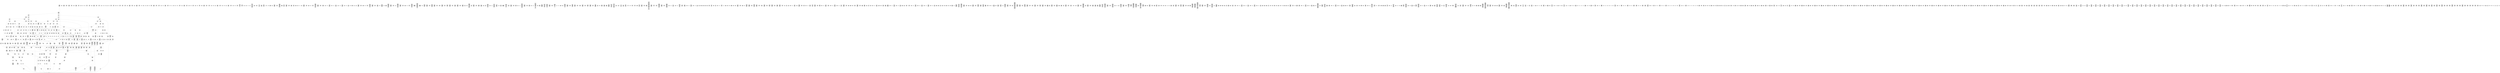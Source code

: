 /* Generated by GvGen v.1.0 (https://www.github.com/stricaud/gvgen) */

digraph G {
compound=true;
   node1 [label="[anywhere]"];
   node2 [label="# 0x0
PUSHX Data
PUSHX Data
MSTORE
PUSHX LogicData
CALLDATASIZE
LT
PUSHX Data
JUMPI
"];
   node3 [label="# 0xd
PUSHX Data
CALLDATALOAD
PUSHX BitData
SHR
PUSHX LogicData
GT
PUSHX Data
JUMPI
"];
   node4 [label="# 0x1e
PUSHX LogicData
GT
PUSHX Data
JUMPI
"];
   node5 [label="# 0x29
PUSHX LogicData
GT
PUSHX Data
JUMPI
"];
   node6 [label="# 0x34
PUSHX LogicData
EQ
PUSHX Data
JUMPI
"];
   node7 [label="# 0x3f
PUSHX LogicData
EQ
PUSHX Data
JUMPI
"];
   node8 [label="# 0x4a
PUSHX LogicData
EQ
PUSHX Data
JUMPI
"];
   node9 [label="# 0x55
PUSHX LogicData
EQ
PUSHX Data
JUMPI
"];
   node10 [label="# 0x60
PUSHX LogicData
EQ
PUSHX Data
JUMPI
"];
   node11 [label="# 0x6b
PUSHX LogicData
EQ
PUSHX Data
JUMPI
"];
   node12 [label="# 0x76
PUSHX Data
JUMP
"];
   node13 [label="# 0x7a
JUMPDEST
PUSHX LogicData
EQ
PUSHX Data
JUMPI
"];
   node14 [label="# 0x86
PUSHX LogicData
EQ
PUSHX Data
JUMPI
"];
   node15 [label="# 0x91
PUSHX LogicData
EQ
PUSHX Data
JUMPI
"];
   node16 [label="# 0x9c
PUSHX LogicData
EQ
PUSHX Data
JUMPI
"];
   node17 [label="# 0xa7
PUSHX LogicData
EQ
PUSHX Data
JUMPI
"];
   node18 [label="# 0xb2
PUSHX LogicData
EQ
PUSHX Data
JUMPI
"];
   node19 [label="# 0xbd
PUSHX Data
JUMP
"];
   node20 [label="# 0xc1
JUMPDEST
PUSHX LogicData
GT
PUSHX Data
JUMPI
"];
   node21 [label="# 0xcd
PUSHX LogicData
EQ
PUSHX Data
JUMPI
"];
   node22 [label="# 0xd8
PUSHX LogicData
EQ
PUSHX Data
JUMPI
"];
   node23 [label="# 0xe3
PUSHX LogicData
EQ
PUSHX Data
JUMPI
"];
   node24 [label="# 0xee
PUSHX LogicData
EQ
PUSHX Data
JUMPI
"];
   node25 [label="# 0xf9
PUSHX LogicData
EQ
PUSHX Data
JUMPI
"];
   node26 [label="# 0x104
PUSHX LogicData
EQ
PUSHX Data
JUMPI
"];
   node27 [label="# 0x10f
PUSHX Data
JUMP
"];
   node28 [label="# 0x113
JUMPDEST
PUSHX LogicData
EQ
PUSHX Data
JUMPI
"];
   node29 [label="# 0x11f
PUSHX LogicData
EQ
PUSHX Data
JUMPI
"];
   node30 [label="# 0x12a
PUSHX LogicData
EQ
PUSHX Data
JUMPI
"];
   node31 [label="# 0x135
PUSHX LogicData
EQ
PUSHX Data
JUMPI
"];
   node32 [label="# 0x140
PUSHX LogicData
EQ
PUSHX Data
JUMPI
"];
   node33 [label="# 0x14b
PUSHX Data
JUMP
"];
   node34 [label="# 0x14f
JUMPDEST
PUSHX LogicData
GT
PUSHX Data
JUMPI
"];
   node35 [label="# 0x15b
PUSHX LogicData
GT
PUSHX Data
JUMPI
"];
   node36 [label="# 0x166
PUSHX LogicData
EQ
PUSHX Data
JUMPI
"];
   node37 [label="# 0x171
PUSHX LogicData
EQ
PUSHX Data
JUMPI
"];
   node38 [label="# 0x17c
PUSHX LogicData
EQ
PUSHX Data
JUMPI
"];
   node39 [label="# 0x187
PUSHX LogicData
EQ
PUSHX Data
JUMPI
"];
   node40 [label="# 0x192
PUSHX LogicData
EQ
PUSHX Data
JUMPI
"];
   node41 [label="# 0x19d
PUSHX LogicData
EQ
PUSHX Data
JUMPI
"];
   node42 [label="# 0x1a8
PUSHX Data
JUMP
"];
   node43 [label="# 0x1ac
JUMPDEST
PUSHX LogicData
EQ
PUSHX Data
JUMPI
"];
   node44 [label="# 0x1b8
PUSHX LogicData
EQ
PUSHX Data
JUMPI
"];
   node45 [label="# 0x1c3
PUSHX LogicData
EQ
PUSHX Data
JUMPI
"];
   node46 [label="# 0x1ce
PUSHX LogicData
EQ
PUSHX Data
JUMPI
"];
   node47 [label="# 0x1d9
PUSHX LogicData
EQ
PUSHX Data
JUMPI
"];
   node48 [label="# 0x1e4
PUSHX LogicData
EQ
PUSHX Data
JUMPI
"];
   node49 [label="# 0x1ef
PUSHX Data
JUMP
"];
   node50 [label="# 0x1f3
JUMPDEST
PUSHX LogicData
GT
PUSHX Data
JUMPI
"];
   node51 [label="# 0x1ff
PUSHX LogicData
EQ
PUSHX Data
JUMPI
"];
   node52 [label="# 0x20a
PUSHX LogicData
EQ
PUSHX Data
JUMPI
"];
   node53 [label="# 0x215
PUSHX LogicData
EQ
PUSHX Data
JUMPI
"];
   node54 [label="# 0x220
PUSHX LogicData
EQ
PUSHX Data
JUMPI
"];
   node55 [label="# 0x22b
PUSHX LogicData
EQ
PUSHX Data
JUMPI
"];
   node56 [label="# 0x236
PUSHX LogicData
EQ
PUSHX Data
JUMPI
"];
   node57 [label="# 0x241
PUSHX Data
JUMP
"];
   node58 [label="# 0x245
JUMPDEST
PUSHX LogicData
EQ
PUSHX Data
JUMPI
"];
   node59 [label="# 0x251
PUSHX LogicData
EQ
PUSHX Data
JUMPI
"];
   node60 [label="# 0x25c
PUSHX LogicData
EQ
PUSHX Data
JUMPI
"];
   node61 [label="# 0x267
PUSHX LogicData
EQ
PUSHX Data
JUMPI
"];
   node62 [label="# 0x272
PUSHX LogicData
EQ
PUSHX Data
JUMPI
"];
   node63 [label="# 0x27d
JUMPDEST
PUSHX Data
REVERT
"];
   node64 [label="# 0x282
JUMPDEST
CALLVALUE
ISZERO
PUSHX Data
JUMPI
"];
   node65 [label="# 0x28a
PUSHX Data
REVERT
"];
   node66 [label="# 0x28e
JUMPDEST
PUSHX Data
PUSHX ArithData
CALLDATASIZE
SUB
ADD
PUSHX Data
PUSHX Data
JUMP
"];
   node67 [label="# 0x2a4
JUMPDEST
PUSHX Data
JUMP
"];
   node68 [label="# 0x2a9
JUMPDEST
PUSHX MemData
MLOAD
PUSHX Data
PUSHX Data
JUMP
"];
   node69 [label="# 0x2b6
JUMPDEST
PUSHX MemData
MLOAD
SUB
RETURN
"];
   node70 [label="# 0x2bf
JUMPDEST
CALLVALUE
ISZERO
PUSHX Data
JUMPI
"];
   node71 [label="# 0x2c7
PUSHX Data
REVERT
"];
   node72 [label="# 0x2cb
JUMPDEST
PUSHX Data
PUSHX Data
JUMP
"];
   node73 [label="# 0x2d4
JUMPDEST
PUSHX MemData
MLOAD
PUSHX Data
PUSHX Data
JUMP
"];
   node74 [label="# 0x2e1
JUMPDEST
PUSHX MemData
MLOAD
SUB
RETURN
"];
   node75 [label="# 0x2ea
JUMPDEST
CALLVALUE
ISZERO
PUSHX Data
JUMPI
"];
   node76 [label="# 0x2f2
PUSHX Data
REVERT
"];
   node77 [label="# 0x2f6
JUMPDEST
PUSHX Data
PUSHX ArithData
CALLDATASIZE
SUB
ADD
PUSHX Data
PUSHX Data
JUMP
"];
   node78 [label="# 0x30c
JUMPDEST
PUSHX Data
JUMP
"];
   node79 [label="# 0x311
JUMPDEST
PUSHX MemData
MLOAD
PUSHX Data
PUSHX Data
JUMP
"];
   node80 [label="# 0x31e
JUMPDEST
PUSHX MemData
MLOAD
SUB
RETURN
"];
   node81 [label="# 0x327
JUMPDEST
CALLVALUE
ISZERO
PUSHX Data
JUMPI
"];
   node82 [label="# 0x32f
PUSHX Data
REVERT
"];
   node83 [label="# 0x333
JUMPDEST
PUSHX Data
PUSHX ArithData
CALLDATASIZE
SUB
ADD
PUSHX Data
PUSHX Data
JUMP
"];
   node84 [label="# 0x349
JUMPDEST
PUSHX Data
JUMP
"];
   node85 [label="# 0x34e
JUMPDEST
STOP
"];
   node86 [label="# 0x350
JUMPDEST
CALLVALUE
ISZERO
PUSHX Data
JUMPI
"];
   node87 [label="# 0x358
PUSHX Data
REVERT
"];
   node88 [label="# 0x35c
JUMPDEST
PUSHX Data
PUSHX Data
JUMP
"];
   node89 [label="# 0x365
JUMPDEST
STOP
"];
   node90 [label="# 0x367
JUMPDEST
CALLVALUE
ISZERO
PUSHX Data
JUMPI
"];
   node91 [label="# 0x36f
PUSHX Data
REVERT
"];
   node92 [label="# 0x373
JUMPDEST
PUSHX Data
PUSHX Data
JUMP
"];
   node93 [label="# 0x37c
JUMPDEST
PUSHX MemData
MLOAD
PUSHX Data
PUSHX Data
JUMP
"];
   node94 [label="# 0x389
JUMPDEST
PUSHX MemData
MLOAD
SUB
RETURN
"];
   node95 [label="# 0x392
JUMPDEST
CALLVALUE
ISZERO
PUSHX Data
JUMPI
"];
   node96 [label="# 0x39a
PUSHX Data
REVERT
"];
   node97 [label="# 0x39e
JUMPDEST
PUSHX Data
PUSHX Data
JUMP
"];
   node98 [label="# 0x3a7
JUMPDEST
PUSHX MemData
MLOAD
PUSHX Data
PUSHX Data
JUMP
"];
   node99 [label="# 0x3b4
JUMPDEST
PUSHX MemData
MLOAD
SUB
RETURN
"];
   node100 [label="# 0x3bd
JUMPDEST
CALLVALUE
ISZERO
PUSHX Data
JUMPI
"];
   node101 [label="# 0x3c5
PUSHX Data
REVERT
"];
   node102 [label="# 0x3c9
JUMPDEST
PUSHX Data
PUSHX ArithData
CALLDATASIZE
SUB
ADD
PUSHX Data
PUSHX Data
JUMP
"];
   node103 [label="# 0x3df
JUMPDEST
PUSHX Data
JUMP
"];
   node104 [label="# 0x3e4
JUMPDEST
PUSHX MemData
MLOAD
PUSHX Data
PUSHX Data
JUMP
"];
   node105 [label="# 0x3f1
JUMPDEST
PUSHX MemData
MLOAD
SUB
RETURN
"];
   node106 [label="# 0x3fa
JUMPDEST
CALLVALUE
ISZERO
PUSHX Data
JUMPI
"];
   node107 [label="# 0x402
PUSHX Data
REVERT
"];
   node108 [label="# 0x406
JUMPDEST
PUSHX Data
PUSHX Data
JUMP
"];
   node109 [label="# 0x40f
JUMPDEST
PUSHX MemData
MLOAD
PUSHX Data
PUSHX Data
JUMP
"];
   node110 [label="# 0x41c
JUMPDEST
PUSHX MemData
MLOAD
SUB
RETURN
"];
   node111 [label="# 0x425
JUMPDEST
CALLVALUE
ISZERO
PUSHX Data
JUMPI
"];
   node112 [label="# 0x42d
PUSHX Data
REVERT
"];
   node113 [label="# 0x431
JUMPDEST
PUSHX Data
PUSHX ArithData
CALLDATASIZE
SUB
ADD
PUSHX Data
PUSHX Data
JUMP
"];
   node114 [label="# 0x447
JUMPDEST
PUSHX Data
JUMP
"];
   node115 [label="# 0x44c
JUMPDEST
STOP
"];
   node116 [label="# 0x44e
JUMPDEST
CALLVALUE
ISZERO
PUSHX Data
JUMPI
"];
   node117 [label="# 0x456
PUSHX Data
REVERT
"];
   node118 [label="# 0x45a
JUMPDEST
PUSHX Data
PUSHX Data
JUMP
"];
   node119 [label="# 0x463
JUMPDEST
STOP
"];
   node120 [label="# 0x465
JUMPDEST
CALLVALUE
ISZERO
PUSHX Data
JUMPI
"];
   node121 [label="# 0x46d
PUSHX Data
REVERT
"];
   node122 [label="# 0x471
JUMPDEST
PUSHX Data
PUSHX ArithData
CALLDATASIZE
SUB
ADD
PUSHX Data
PUSHX Data
JUMP
"];
   node123 [label="# 0x487
JUMPDEST
PUSHX Data
JUMP
"];
   node124 [label="# 0x48c
JUMPDEST
STOP
"];
   node125 [label="# 0x48e
JUMPDEST
CALLVALUE
ISZERO
PUSHX Data
JUMPI
"];
   node126 [label="# 0x496
PUSHX Data
REVERT
"];
   node127 [label="# 0x49a
JUMPDEST
PUSHX Data
PUSHX Data
JUMP
"];
   node128 [label="# 0x4a3
JUMPDEST
PUSHX MemData
MLOAD
PUSHX Data
PUSHX Data
JUMP
"];
   node129 [label="# 0x4b0
JUMPDEST
PUSHX MemData
MLOAD
SUB
RETURN
"];
   node130 [label="# 0x4b9
JUMPDEST
CALLVALUE
ISZERO
PUSHX Data
JUMPI
"];
   node131 [label="# 0x4c1
PUSHX Data
REVERT
"];
   node132 [label="# 0x4c5
JUMPDEST
PUSHX Data
PUSHX Data
JUMP
"];
   node133 [label="# 0x4ce
JUMPDEST
PUSHX MemData
MLOAD
PUSHX Data
PUSHX Data
JUMP
"];
   node134 [label="# 0x4db
JUMPDEST
PUSHX MemData
MLOAD
SUB
RETURN
"];
   node135 [label="# 0x4e4
JUMPDEST
CALLVALUE
ISZERO
PUSHX Data
JUMPI
"];
   node136 [label="# 0x4ec
PUSHX Data
REVERT
"];
   node137 [label="# 0x4f0
JUMPDEST
PUSHX Data
PUSHX ArithData
CALLDATASIZE
SUB
ADD
PUSHX Data
PUSHX Data
JUMP
"];
   node138 [label="# 0x506
JUMPDEST
PUSHX Data
JUMP
"];
   node139 [label="# 0x50b
JUMPDEST
STOP
"];
   node140 [label="# 0x50d
JUMPDEST
CALLVALUE
ISZERO
PUSHX Data
JUMPI
"];
   node141 [label="# 0x515
PUSHX Data
REVERT
"];
   node142 [label="# 0x519
JUMPDEST
PUSHX Data
PUSHX Data
JUMP
"];
   node143 [label="# 0x522
JUMPDEST
PUSHX MemData
MLOAD
PUSHX Data
PUSHX Data
JUMP
"];
   node144 [label="# 0x52f
JUMPDEST
PUSHX MemData
MLOAD
SUB
RETURN
"];
   node145 [label="# 0x538
JUMPDEST
CALLVALUE
ISZERO
PUSHX Data
JUMPI
"];
   node146 [label="# 0x540
PUSHX Data
REVERT
"];
   node147 [label="# 0x544
JUMPDEST
PUSHX Data
PUSHX Data
JUMP
"];
   node148 [label="# 0x54d
JUMPDEST
PUSHX MemData
MLOAD
PUSHX Data
PUSHX Data
JUMP
"];
   node149 [label="# 0x55a
JUMPDEST
PUSHX MemData
MLOAD
SUB
RETURN
"];
   node150 [label="# 0x563
JUMPDEST
CALLVALUE
ISZERO
PUSHX Data
JUMPI
"];
   node151 [label="# 0x56b
PUSHX Data
REVERT
"];
   node152 [label="# 0x56f
JUMPDEST
PUSHX Data
PUSHX Data
JUMP
"];
   node153 [label="# 0x578
JUMPDEST
PUSHX MemData
MLOAD
PUSHX Data
PUSHX Data
JUMP
"];
   node154 [label="# 0x585
JUMPDEST
PUSHX MemData
MLOAD
SUB
RETURN
"];
   node155 [label="# 0x58e
JUMPDEST
CALLVALUE
ISZERO
PUSHX Data
JUMPI
"];
   node156 [label="# 0x596
PUSHX Data
REVERT
"];
   node157 [label="# 0x59a
JUMPDEST
PUSHX Data
PUSHX ArithData
CALLDATASIZE
SUB
ADD
PUSHX Data
PUSHX Data
JUMP
"];
   node158 [label="# 0x5b0
JUMPDEST
PUSHX Data
JUMP
"];
   node159 [label="# 0x5b5
JUMPDEST
PUSHX MemData
MLOAD
PUSHX Data
PUSHX Data
JUMP
"];
   node160 [label="# 0x5c2
JUMPDEST
PUSHX MemData
MLOAD
SUB
RETURN
"];
   node161 [label="# 0x5cb
JUMPDEST
CALLVALUE
ISZERO
PUSHX Data
JUMPI
"];
   node162 [label="# 0x5d3
PUSHX Data
REVERT
"];
   node163 [label="# 0x5d7
JUMPDEST
PUSHX Data
PUSHX ArithData
CALLDATASIZE
SUB
ADD
PUSHX Data
PUSHX Data
JUMP
"];
   node164 [label="# 0x5ed
JUMPDEST
PUSHX Data
JUMP
"];
   node165 [label="# 0x5f2
JUMPDEST
PUSHX MemData
MLOAD
PUSHX Data
PUSHX Data
JUMP
"];
   node166 [label="# 0x5ff
JUMPDEST
PUSHX MemData
MLOAD
SUB
RETURN
"];
   node167 [label="# 0x608
JUMPDEST
CALLVALUE
ISZERO
PUSHX Data
JUMPI
"];
   node168 [label="# 0x610
PUSHX Data
REVERT
"];
   node169 [label="# 0x614
JUMPDEST
PUSHX Data
PUSHX Data
JUMP
"];
   node170 [label="# 0x61d
JUMPDEST
STOP
"];
   node171 [label="# 0x61f
JUMPDEST
CALLVALUE
ISZERO
PUSHX Data
JUMPI
"];
   node172 [label="# 0x627
PUSHX Data
REVERT
"];
   node173 [label="# 0x62b
JUMPDEST
PUSHX Data
PUSHX ArithData
CALLDATASIZE
SUB
ADD
PUSHX Data
PUSHX Data
JUMP
"];
   node174 [label="# 0x641
JUMPDEST
PUSHX Data
JUMP
"];
   node175 [label="# 0x646
JUMPDEST
STOP
"];
   node176 [label="# 0x648
JUMPDEST
CALLVALUE
ISZERO
PUSHX Data
JUMPI
"];
   node177 [label="# 0x650
PUSHX Data
REVERT
"];
   node178 [label="# 0x654
JUMPDEST
PUSHX Data
PUSHX ArithData
CALLDATASIZE
SUB
ADD
PUSHX Data
PUSHX Data
JUMP
"];
   node179 [label="# 0x66a
JUMPDEST
PUSHX Data
JUMP
"];
   node180 [label="# 0x66f
JUMPDEST
STOP
"];
   node181 [label="# 0x671
JUMPDEST
CALLVALUE
ISZERO
PUSHX Data
JUMPI
"];
   node182 [label="# 0x679
PUSHX Data
REVERT
"];
   node183 [label="# 0x67d
JUMPDEST
PUSHX Data
PUSHX Data
JUMP
"];
   node184 [label="# 0x686
JUMPDEST
PUSHX MemData
MLOAD
PUSHX Data
PUSHX Data
JUMP
"];
   node185 [label="# 0x693
JUMPDEST
PUSHX MemData
MLOAD
SUB
RETURN
"];
   node186 [label="# 0x69c
JUMPDEST
CALLVALUE
ISZERO
PUSHX Data
JUMPI
"];
   node187 [label="# 0x6a4
PUSHX Data
REVERT
"];
   node188 [label="# 0x6a8
JUMPDEST
PUSHX Data
PUSHX Data
JUMP
"];
   node189 [label="# 0x6b1
JUMPDEST
PUSHX MemData
MLOAD
PUSHX Data
PUSHX Data
JUMP
"];
   node190 [label="# 0x6be
JUMPDEST
PUSHX MemData
MLOAD
SUB
RETURN
"];
   node191 [label="# 0x6c7
JUMPDEST
CALLVALUE
ISZERO
PUSHX Data
JUMPI
"];
   node192 [label="# 0x6cf
PUSHX Data
REVERT
"];
   node193 [label="# 0x6d3
JUMPDEST
PUSHX Data
PUSHX Data
JUMP
"];
   node194 [label="# 0x6dc
JUMPDEST
PUSHX MemData
MLOAD
PUSHX Data
PUSHX Data
JUMP
"];
   node195 [label="# 0x6e9
JUMPDEST
PUSHX MemData
MLOAD
SUB
RETURN
"];
   node196 [label="# 0x6f2
JUMPDEST
CALLVALUE
ISZERO
PUSHX Data
JUMPI
"];
   node197 [label="# 0x6fa
PUSHX Data
REVERT
"];
   node198 [label="# 0x6fe
JUMPDEST
PUSHX Data
PUSHX ArithData
CALLDATASIZE
SUB
ADD
PUSHX Data
PUSHX Data
JUMP
"];
   node199 [label="# 0x714
JUMPDEST
PUSHX Data
JUMP
"];
   node200 [label="# 0x719
JUMPDEST
STOP
"];
   node201 [label="# 0x71b
JUMPDEST
CALLVALUE
ISZERO
PUSHX Data
JUMPI
"];
   node202 [label="# 0x723
PUSHX Data
REVERT
"];
   node203 [label="# 0x727
JUMPDEST
PUSHX Data
PUSHX Data
JUMP
"];
   node204 [label="# 0x730
JUMPDEST
PUSHX MemData
MLOAD
PUSHX Data
PUSHX Data
JUMP
"];
   node205 [label="# 0x73d
JUMPDEST
PUSHX MemData
MLOAD
SUB
RETURN
"];
   node206 [label="# 0x746
JUMPDEST
CALLVALUE
ISZERO
PUSHX Data
JUMPI
"];
   node207 [label="# 0x74e
PUSHX Data
REVERT
"];
   node208 [label="# 0x752
JUMPDEST
PUSHX Data
PUSHX Data
JUMP
"];
   node209 [label="# 0x75b
JUMPDEST
STOP
"];
   node210 [label="# 0x75d
JUMPDEST
CALLVALUE
ISZERO
PUSHX Data
JUMPI
"];
   node211 [label="# 0x765
PUSHX Data
REVERT
"];
   node212 [label="# 0x769
JUMPDEST
PUSHX Data
PUSHX Data
JUMP
"];
   node213 [label="# 0x772
JUMPDEST
STOP
"];
   node214 [label="# 0x774
JUMPDEST
CALLVALUE
ISZERO
PUSHX Data
JUMPI
"];
   node215 [label="# 0x77c
PUSHX Data
REVERT
"];
   node216 [label="# 0x780
JUMPDEST
PUSHX Data
PUSHX ArithData
CALLDATASIZE
SUB
ADD
PUSHX Data
PUSHX Data
JUMP
"];
   node217 [label="# 0x796
JUMPDEST
PUSHX Data
JUMP
"];
   node218 [label="# 0x79b
JUMPDEST
STOP
"];
   node219 [label="# 0x79d
JUMPDEST
CALLVALUE
ISZERO
PUSHX Data
JUMPI
"];
   node220 [label="# 0x7a5
PUSHX Data
REVERT
"];
   node221 [label="# 0x7a9
JUMPDEST
PUSHX Data
PUSHX Data
JUMP
"];
   node222 [label="# 0x7b2
JUMPDEST
STOP
"];
   node223 [label="# 0x7b4
JUMPDEST
CALLVALUE
ISZERO
PUSHX Data
JUMPI
"];
   node224 [label="# 0x7bc
PUSHX Data
REVERT
"];
   node225 [label="# 0x7c0
JUMPDEST
PUSHX Data
PUSHX Data
JUMP
"];
   node226 [label="# 0x7c9
JUMPDEST
PUSHX MemData
MLOAD
PUSHX Data
PUSHX Data
JUMP
"];
   node227 [label="# 0x7d6
JUMPDEST
PUSHX MemData
MLOAD
SUB
RETURN
"];
   node228 [label="# 0x7df
JUMPDEST
CALLVALUE
ISZERO
PUSHX Data
JUMPI
"];
   node229 [label="# 0x7e7
PUSHX Data
REVERT
"];
   node230 [label="# 0x7eb
JUMPDEST
PUSHX Data
PUSHX ArithData
CALLDATASIZE
SUB
ADD
PUSHX Data
PUSHX Data
JUMP
"];
   node231 [label="# 0x801
JUMPDEST
PUSHX Data
JUMP
"];
   node232 [label="# 0x806
JUMPDEST
PUSHX MemData
MLOAD
PUSHX Data
PUSHX Data
JUMP
"];
   node233 [label="# 0x813
JUMPDEST
PUSHX MemData
MLOAD
SUB
RETURN
"];
   node234 [label="# 0x81c
JUMPDEST
CALLVALUE
ISZERO
PUSHX Data
JUMPI
"];
   node235 [label="# 0x824
PUSHX Data
REVERT
"];
   node236 [label="# 0x828
JUMPDEST
PUSHX Data
PUSHX ArithData
CALLDATASIZE
SUB
ADD
PUSHX Data
PUSHX Data
JUMP
"];
   node237 [label="# 0x83e
JUMPDEST
PUSHX Data
JUMP
"];
   node238 [label="# 0x843
JUMPDEST
STOP
"];
   node239 [label="# 0x845
JUMPDEST
CALLVALUE
ISZERO
PUSHX Data
JUMPI
"];
   node240 [label="# 0x84d
PUSHX Data
REVERT
"];
   node241 [label="# 0x851
JUMPDEST
PUSHX Data
PUSHX Data
JUMP
"];
   node242 [label="# 0x85a
JUMPDEST
PUSHX MemData
MLOAD
PUSHX Data
PUSHX Data
JUMP
"];
   node243 [label="# 0x867
JUMPDEST
PUSHX MemData
MLOAD
SUB
RETURN
"];
   node244 [label="# 0x870
JUMPDEST
CALLVALUE
ISZERO
PUSHX Data
JUMPI
"];
   node245 [label="# 0x878
PUSHX Data
REVERT
"];
   node246 [label="# 0x87c
JUMPDEST
PUSHX Data
PUSHX ArithData
CALLDATASIZE
SUB
ADD
PUSHX Data
PUSHX Data
JUMP
"];
   node247 [label="# 0x892
JUMPDEST
PUSHX Data
JUMP
"];
   node248 [label="# 0x897
JUMPDEST
STOP
"];
   node249 [label="# 0x899
JUMPDEST
CALLVALUE
ISZERO
PUSHX Data
JUMPI
"];
   node250 [label="# 0x8a1
PUSHX Data
REVERT
"];
   node251 [label="# 0x8a5
JUMPDEST
PUSHX Data
PUSHX Data
JUMP
"];
   node252 [label="# 0x8ae
JUMPDEST
PUSHX MemData
MLOAD
PUSHX Data
PUSHX Data
JUMP
"];
   node253 [label="# 0x8bb
JUMPDEST
PUSHX MemData
MLOAD
SUB
RETURN
"];
   node254 [label="# 0x8c4
JUMPDEST
CALLVALUE
ISZERO
PUSHX Data
JUMPI
"];
   node255 [label="# 0x8cc
PUSHX Data
REVERT
"];
   node256 [label="# 0x8d0
JUMPDEST
PUSHX Data
PUSHX ArithData
CALLDATASIZE
SUB
ADD
PUSHX Data
PUSHX Data
JUMP
"];
   node257 [label="# 0x8e6
JUMPDEST
PUSHX Data
JUMP
"];
   node258 [label="# 0x8eb
JUMPDEST
PUSHX MemData
MLOAD
PUSHX Data
PUSHX Data
JUMP
"];
   node259 [label="# 0x8f8
JUMPDEST
PUSHX MemData
MLOAD
SUB
RETURN
"];
   node260 [label="# 0x901
JUMPDEST
CALLVALUE
ISZERO
PUSHX Data
JUMPI
"];
   node261 [label="# 0x909
PUSHX Data
REVERT
"];
   node262 [label="# 0x90d
JUMPDEST
PUSHX Data
PUSHX Data
JUMP
"];
   node263 [label="# 0x916
JUMPDEST
PUSHX MemData
MLOAD
PUSHX Data
PUSHX Data
JUMP
"];
   node264 [label="# 0x923
JUMPDEST
PUSHX MemData
MLOAD
SUB
RETURN
"];
   node265 [label="# 0x92c
JUMPDEST
CALLVALUE
ISZERO
PUSHX Data
JUMPI
"];
   node266 [label="# 0x934
PUSHX Data
REVERT
"];
   node267 [label="# 0x938
JUMPDEST
PUSHX Data
PUSHX ArithData
CALLDATASIZE
SUB
ADD
PUSHX Data
PUSHX Data
JUMP
"];
   node268 [label="# 0x94e
JUMPDEST
PUSHX Data
JUMP
"];
   node269 [label="# 0x953
JUMPDEST
STOP
"];
   node270 [label="# 0x955
JUMPDEST
CALLVALUE
ISZERO
PUSHX Data
JUMPI
"];
   node271 [label="# 0x95d
PUSHX Data
REVERT
"];
   node272 [label="# 0x961
JUMPDEST
PUSHX Data
PUSHX ArithData
CALLDATASIZE
SUB
ADD
PUSHX Data
PUSHX Data
JUMP
"];
   node273 [label="# 0x977
JUMPDEST
PUSHX Data
JUMP
"];
   node274 [label="# 0x97c
JUMPDEST
PUSHX MemData
MLOAD
PUSHX Data
PUSHX Data
JUMP
"];
   node275 [label="# 0x989
JUMPDEST
PUSHX MemData
MLOAD
SUB
RETURN
"];
   node276 [label="# 0x992
JUMPDEST
PUSHX Data
PUSHX ArithData
CALLDATASIZE
SUB
ADD
PUSHX Data
PUSHX Data
JUMP
"];
   node277 [label="# 0x9a7
JUMPDEST
PUSHX Data
JUMP
"];
   node278 [label="# 0x9ac
JUMPDEST
STOP
"];
   node279 [label="# 0x9ae
JUMPDEST
CALLVALUE
ISZERO
PUSHX Data
JUMPI
"];
   node280 [label="# 0x9b6
PUSHX Data
REVERT
"];
   node281 [label="# 0x9ba
JUMPDEST
PUSHX Data
PUSHX ArithData
CALLDATASIZE
SUB
ADD
PUSHX Data
PUSHX Data
JUMP
"];
   node282 [label="# 0x9d0
JUMPDEST
PUSHX Data
JUMP
"];
   node283 [label="# 0x9d5
JUMPDEST
PUSHX MemData
MLOAD
PUSHX Data
PUSHX Data
JUMP
"];
   node284 [label="# 0x9e2
JUMPDEST
PUSHX MemData
MLOAD
SUB
RETURN
"];
   node285 [label="# 0x9eb
JUMPDEST
CALLVALUE
ISZERO
PUSHX Data
JUMPI
"];
   node286 [label="# 0x9f3
PUSHX Data
REVERT
"];
   node287 [label="# 0x9f7
JUMPDEST
PUSHX Data
PUSHX ArithData
CALLDATASIZE
SUB
ADD
PUSHX Data
PUSHX Data
JUMP
"];
   node288 [label="# 0xa0d
JUMPDEST
PUSHX Data
JUMP
"];
   node289 [label="# 0xa12
JUMPDEST
STOP
"];
   node290 [label="# 0xa14
JUMPDEST
CALLVALUE
ISZERO
PUSHX Data
JUMPI
"];
   node291 [label="# 0xa1c
PUSHX Data
REVERT
"];
   node292 [label="# 0xa20
JUMPDEST
PUSHX Data
PUSHX Data
JUMP
"];
   node293 [label="# 0xa29
JUMPDEST
PUSHX MemData
MLOAD
PUSHX Data
PUSHX Data
JUMP
"];
   node294 [label="# 0xa36
JUMPDEST
PUSHX MemData
MLOAD
SUB
RETURN
"];
   node295 [label="# 0xa3f
JUMPDEST
PUSHX Data
PUSHX BitData
PUSHX BitData
NOT
AND
PUSHX BitData
NOT
AND
EQ
PUSHX Data
JUMPI
"];
   node296 [label="# 0xaa8
PUSHX BitData
PUSHX BitData
NOT
AND
PUSHX BitData
NOT
AND
EQ
"];
   node297 [label="# 0xb0a
JUMPDEST
PUSHX Data
JUMPI
"];
   node298 [label="# 0xb10
PUSHX Data
PUSHX Data
JUMP
"];
   node299 [label="# 0xb19
JUMPDEST
"];
   node300 [label="# 0xb1a
JUMPDEST
JUMP
"];
   node301 [label="# 0xb21
JUMPDEST
PUSHX Data
PUSHX StorData
SLOAD
PUSHX Data
PUSHX Data
JUMP
"];
   node302 [label="# 0xb30
JUMPDEST
PUSHX ArithData
ADD
PUSHX ArithData
DIV
MUL
PUSHX ArithData
ADD
PUSHX MemData
MLOAD
ADD
PUSHX Data
MSTORE
MSTORE
PUSHX ArithData
ADD
SLOAD
PUSHX Data
PUSHX Data
JUMP
"];
   node303 [label="# 0xb5c
JUMPDEST
ISZERO
PUSHX Data
JUMPI
"];
   node304 [label="# 0xb63
PUSHX LogicData
LT
PUSHX Data
JUMPI
"];
   node305 [label="# 0xb6b
PUSHX ArithData
SLOAD
DIV
MUL
MSTORE
PUSHX ArithData
ADD
PUSHX Data
JUMP
"];
   node306 [label="# 0xb7e
JUMPDEST
ADD
PUSHX Data
MSTORE
PUSHX Data
PUSHX Data
SHA3
"];
   node307 [label="# 0xb8c
JUMPDEST
SLOAD
MSTORE
PUSHX ArithData
ADD
PUSHX ArithData
ADD
GT
PUSHX Data
JUMPI
"];
   node308 [label="# 0xba0
SUB
PUSHX BitData
AND
ADD
"];
   node309 [label="# 0xba9
JUMPDEST
JUMP
"];
   node310 [label="# 0xbb3
JUMPDEST
PUSHX Data
PUSHX Data
PUSHX Data
JUMP
"];
   node311 [label="# 0xbbe
JUMPDEST
PUSHX Data
JUMPI
"];
   node312 [label="# 0xbc3
PUSHX MemData
MLOAD
PUSHX Data
MSTORE
PUSHX ArithData
ADD
PUSHX Data
PUSHX Data
JUMP
"];
   node313 [label="# 0xbf4
JUMPDEST
PUSHX MemData
MLOAD
SUB
REVERT
"];
   node314 [label="# 0xbfd
JUMPDEST
PUSHX Data
PUSHX ArithData
MSTORE
PUSHX ArithData
ADD
MSTORE
PUSHX ArithData
ADD
PUSHX Data
SHA3
PUSHX ArithData
SLOAD
PUSHX ArithData
EXP
DIV
PUSHX BitData
AND
JUMP
"];
   node315 [label="# 0xc38
JUMPDEST
PUSHX Data
PUSHX Data
PUSHX Data
JUMP
"];
   node316 [label="# 0xc43
JUMPDEST
PUSHX BitData
AND
PUSHX BitData
AND
EQ
ISZERO
PUSHX Data
JUMPI
"];
   node317 [label="# 0xc7a
PUSHX MemData
MLOAD
PUSHX Data
MSTORE
PUSHX ArithData
ADD
PUSHX Data
PUSHX Data
JUMP
"];
   node318 [label="# 0xcab
JUMPDEST
PUSHX MemData
MLOAD
SUB
REVERT
"];
   node319 [label="# 0xcb4
JUMPDEST
PUSHX BitData
AND
PUSHX Data
PUSHX Data
JUMP
"];
   node320 [label="# 0xcd3
JUMPDEST
PUSHX BitData
AND
EQ
PUSHX Data
JUMPI
"];
   node321 [label="# 0xcf0
PUSHX Data
PUSHX Data
PUSHX Data
JUMP
"];
   node322 [label="# 0xcfc
JUMPDEST
PUSHX Data
JUMP
"];
   node323 [label="# 0xd01
JUMPDEST
"];
   node324 [label="# 0xd02
JUMPDEST
PUSHX Data
JUMPI
"];
   node325 [label="# 0xd07
PUSHX MemData
MLOAD
PUSHX Data
MSTORE
PUSHX ArithData
ADD
PUSHX Data
PUSHX Data
JUMP
"];
   node326 [label="# 0xd38
JUMPDEST
PUSHX MemData
MLOAD
SUB
REVERT
"];
   node327 [label="# 0xd41
JUMPDEST
PUSHX Data
PUSHX Data
JUMP
"];
   node328 [label="# 0xd4b
JUMPDEST
JUMP
"];
   node329 [label="# 0xd50
JUMPDEST
CALLER
PUSHX BitData
AND
PUSHX StorData
PUSHX ArithData
SLOAD
PUSHX ArithData
EXP
DIV
PUSHX BitData
AND
PUSHX BitData
AND
EQ
PUSHX Data
JUMPI
"];
   node330 [label="# 0xda6
PUSHX MemData
MLOAD
PUSHX Data
MSTORE
PUSHX ArithData
ADD
PUSHX Data
PUSHX Data
JUMP
"];
   node331 [label="# 0xdd7
JUMPDEST
PUSHX MemData
MLOAD
SUB
REVERT
"];
   node332 [label="# 0xde0
JUMPDEST
PUSHX StorData
PUSHX ArithData
SLOAD
PUSHX ArithData
EXP
DIV
PUSHX BitData
AND
ISZERO
PUSHX StorData
PUSHX ArithData
PUSHX ArithData
EXP
SLOAD
PUSHX ArithData
MUL
NOT
AND
ISZERO
ISZERO
MUL
OR
SSTORE
JUMP
"];
   node333 [label="# 0xe0c
JUMPDEST
PUSHX StorData
SLOAD
JUMP
"];
   node334 [label="# 0xe12
JUMPDEST
PUSHX StorData
SLOAD
JUMP
"];
   node335 [label="# 0xe18
JUMPDEST
PUSHX Data
NUMBER
PUSHX Data
PUSHX ArithData
ORIGIN
PUSHX BitData
AND
PUSHX BitData
AND
MSTORE
PUSHX ArithData
ADD
MSTORE
PUSHX ArithData
ADD
PUSHX Data
SHA3
SLOAD
LT
PUSHX Data
JUMPI
"];
   node336 [label="# 0xe61
PUSHX MemData
MLOAD
PUSHX Data
MSTORE
PUSHX ArithData
ADD
PUSHX Data
PUSHX Data
JUMP
"];
   node337 [label="# 0xe92
JUMPDEST
PUSHX MemData
MLOAD
SUB
REVERT
"];
   node338 [label="# 0xe9b
JUMPDEST
PUSHX Data
PUSHX LogicData
LT
PUSHX Data
JUMPI
"];
   node339 [label="# 0xea7
PUSHX Data
PUSHX Data
JUMP
"];
   node340 [label="# 0xeae
JUMPDEST
"];
   node341 [label="# 0xeaf
JUMPDEST
PUSHX ArithData
MUL
ADD
PUSHX LogicData
PUSHX LogicData
LT
PUSHX Data
JUMPI
"];
   node342 [label="# 0xebe
PUSHX Data
PUSHX Data
JUMP
"];
   node343 [label="# 0xec5
JUMPDEST
"];
   node344 [label="# 0xec6
JUMPDEST
ADD
SLOAD
PUSHX Data
PUSHX LogicData
LT
PUSHX Data
JUMPI
"];
   node345 [label="# 0xed4
PUSHX Data
PUSHX Data
JUMP
"];
   node346 [label="# 0xedb
JUMPDEST
"];
   node347 [label="# 0xedc
JUMPDEST
PUSHX ArithData
MUL
ADD
PUSHX LogicData
PUSHX LogicData
LT
PUSHX Data
JUMPI
"];
   node348 [label="# 0xeeb
PUSHX Data
PUSHX Data
JUMP
"];
   node349 [label="# 0xef2
JUMPDEST
"];
   node350 [label="# 0xef3
JUMPDEST
ADD
SLOAD
PUSHX Data
PUSHX Data
JUMP
"];
   node351 [label="# 0xeff
JUMPDEST
JUMP
"];
   node352 [label="# 0xf06
JUMPDEST
PUSHX StorData
SLOAD
JUMP
"];
   node353 [label="# 0xf0c
JUMPDEST
PUSHX Data
PUSHX Data
PUSHX Data
JUMP
"];
   node354 [label="# 0xf17
JUMPDEST
PUSHX Data
JUMP
"];
   node355 [label="# 0xf1d
JUMPDEST
PUSHX Data
JUMPI
"];
   node356 [label="# 0xf22
PUSHX MemData
MLOAD
PUSHX Data
MSTORE
PUSHX ArithData
ADD
PUSHX Data
PUSHX Data
JUMP
"];
   node357 [label="# 0xf53
JUMPDEST
PUSHX MemData
MLOAD
SUB
REVERT
"];
   node358 [label="# 0xf5c
JUMPDEST
PUSHX Data
PUSHX Data
JUMP
"];
   node359 [label="# 0xf67
JUMPDEST
JUMP
"];
   node360 [label="# 0xf6c
JUMPDEST
CALLER
PUSHX BitData
AND
PUSHX StorData
PUSHX ArithData
SLOAD
PUSHX ArithData
EXP
DIV
PUSHX BitData
AND
PUSHX BitData
AND
EQ
PUSHX Data
JUMPI
"];
   node361 [label="# 0xfc2
PUSHX MemData
MLOAD
PUSHX Data
MSTORE
PUSHX ArithData
ADD
PUSHX Data
PUSHX Data
JUMP
"];
   node362 [label="# 0xff3
JUMPDEST
PUSHX MemData
MLOAD
SUB
REVERT
"];
   node363 [label="# 0xffc
JUMPDEST
PUSHX StorData
SLOAD
PUSHX Data
SSTORE
JUMP
"];
   node364 [label="# 0x1007
JUMPDEST
CALLER
PUSHX BitData
AND
PUSHX StorData
PUSHX ArithData
SLOAD
PUSHX ArithData
EXP
DIV
PUSHX BitData
AND
PUSHX BitData
AND
EQ
PUSHX Data
JUMPI
"];
   node365 [label="# 0x105d
PUSHX MemData
MLOAD
PUSHX Data
MSTORE
PUSHX ArithData
ADD
PUSHX Data
PUSHX Data
JUMP
"];
   node366 [label="# 0x108e
JUMPDEST
PUSHX MemData
MLOAD
SUB
REVERT
"];
   node367 [label="# 0x1097
JUMPDEST
PUSHX Data
MLOAD
PUSHX ArithData
ADD
PUSHX Data
PUSHX Data
JUMP
"];
   node368 [label="# 0x10ad
JUMPDEST
JUMP
"];
   node369 [label="# 0x10b1
JUMPDEST
PUSHX Data
JUMP
"];
   node370 [label="# 0x10b7
JUMPDEST
PUSHX StorData
SLOAD
JUMP
"];
   node371 [label="# 0x10bd
JUMPDEST
PUSHX Data
PUSHX MemData
MLOAD
PUSHX ArithData
ADD
PUSHX Data
MSTORE
PUSHX Data
MSTORE
PUSHX Data
JUMP
"];
   node372 [label="# 0x10d8
JUMPDEST
JUMP
"];
   node373 [label="# 0x10dd
JUMPDEST
PUSHX StorData
SLOAD
JUMP
"];
   node374 [label="# 0x10e3
JUMPDEST
PUSHX StorData
SLOAD
JUMP
"];
   node375 [label="# 0x10e9
JUMPDEST
PUSHX StorData
PUSHX ArithData
SLOAD
PUSHX ArithData
EXP
DIV
PUSHX BitData
AND
JUMP
"];
   node376 [label="# 0x10fc
JUMPDEST
PUSHX Data
PUSHX Data
PUSHX Data
JUMP
"];
   node377 [label="# 0x1108
JUMPDEST
NUMBER
PUSHX Data
PUSHX ArithData
PUSHX BitData
AND
PUSHX BitData
AND
MSTORE
PUSHX ArithData
ADD
MSTORE
PUSHX ArithData
ADD
PUSHX Data
SHA3
SLOAD
LT
PUSHX Data
JUMPI
"];
   node378 [label="# 0x1151
PUSHX MemData
MLOAD
PUSHX Data
MSTORE
PUSHX ArithData
ADD
PUSHX Data
PUSHX Data
JUMP
"];
   node379 [label="# 0x1182
JUMPDEST
PUSHX MemData
MLOAD
SUB
REVERT
"];
   node380 [label="# 0x118b
JUMPDEST
JUMP
"];
   node381 [label="# 0x1194
JUMPDEST
PUSHX Data
NUMBER
PUSHX Data
PUSHX ArithData
PUSHX BitData
AND
PUSHX BitData
AND
MSTORE
PUSHX ArithData
ADD
MSTORE
PUSHX ArithData
ADD
PUSHX Data
SHA3
SLOAD
LT
PUSHX Data
JUMPI
"];
   node382 [label="# 0x11dd
PUSHX MemData
MLOAD
PUSHX Data
MSTORE
PUSHX ArithData
ADD
PUSHX Data
PUSHX Data
JUMP
"];
   node383 [label="# 0x120e
JUMPDEST
PUSHX MemData
MLOAD
SUB
REVERT
"];
   node384 [label="# 0x1217
JUMPDEST
PUSHX Data
PUSHX Data
JUMP
"];
   node385 [label="# 0x1220
JUMPDEST
JUMP
"];
   node386 [label="# 0x1227
JUMPDEST
CALLER
PUSHX BitData
AND
PUSHX StorData
PUSHX ArithData
SLOAD
PUSHX ArithData
EXP
DIV
PUSHX BitData
AND
PUSHX BitData
AND
EQ
PUSHX Data
JUMPI
"];
   node387 [label="# 0x127d
PUSHX MemData
MLOAD
PUSHX Data
MSTORE
PUSHX ArithData
ADD
PUSHX Data
PUSHX Data
JUMP
"];
   node388 [label="# 0x12ae
JUMPDEST
PUSHX MemData
MLOAD
SUB
REVERT
"];
   node389 [label="# 0x12b7
JUMPDEST
PUSHX LogicData
SELFBALANCE
GT
PUSHX Data
JUMPI
"];
   node390 [label="# 0x12c0
PUSHX Data
REVERT
"];
   node391 [label="# 0x12c4
JUMPDEST
PUSHX Data
PUSHX Data
SELFBALANCE
PUSHX Data
PUSHX Data
JUMP
"];
   node392 [label="# 0x12d3
JUMPDEST
PUSHX BitData
PUSHX BitData
AND
PUSHX ArithData
ISZERO
MUL
PUSHX MemData
MLOAD
PUSHX Data
PUSHX MemData
MLOAD
SUB
CALL
ISZERO
ISZERO
PUSHX Data
JUMPI
"];
   node393 [label="# 0x1326
RETURNDATASIZE
PUSHX Data
RETURNDATACOPY
RETURNDATASIZE
PUSHX Data
REVERT
"];
   node394 [label="# 0x132f
JUMPDEST
PUSHX StorData
PUSHX ArithData
SLOAD
PUSHX ArithData
EXP
DIV
PUSHX BitData
AND
PUSHX BitData
AND
PUSHX ArithData
SELFBALANCE
ISZERO
MUL
PUSHX MemData
MLOAD
PUSHX Data
PUSHX MemData
MLOAD
SUB
CALL
ISZERO
ISZERO
PUSHX Data
JUMPI
"];
   node395 [label="# 0x138f
RETURNDATASIZE
PUSHX Data
RETURNDATACOPY
RETURNDATASIZE
PUSHX Data
REVERT
"];
   node396 [label="# 0x1398
JUMPDEST
JUMP
"];
   node397 [label="# 0x139c
JUMPDEST
PUSHX StorData
PUSHX ArithData
SLOAD
PUSHX ArithData
EXP
DIV
PUSHX BitData
AND
PUSHX Data
JUMPI
"];
   node398 [label="# 0x13b1
PUSHX MemData
MLOAD
PUSHX Data
MSTORE
PUSHX ArithData
ADD
PUSHX Data
PUSHX Data
JUMP
"];
   node399 [label="# 0x13e2
JUMPDEST
PUSHX MemData
MLOAD
SUB
REVERT
"];
   node400 [label="# 0x13eb
JUMPDEST
PUSHX Data
CALLER
EXTCODESIZE
ORIGIN
PUSHX BitData
AND
CALLER
PUSHX BitData
AND
EQ
PUSHX Data
JUMPI
"];
   node401 [label="# 0x1429
PUSHX MemData
MLOAD
PUSHX Data
MSTORE
PUSHX ArithData
ADD
PUSHX Data
PUSHX Data
JUMP
"];
   node402 [label="# 0x145a
JUMPDEST
PUSHX MemData
MLOAD
SUB
REVERT
"];
   node403 [label="# 0x1463
JUMPDEST
PUSHX LogicData
EQ
PUSHX Data
JUMPI
"];
   node404 [label="# 0x146c
PUSHX MemData
MLOAD
PUSHX Data
MSTORE
PUSHX ArithData
ADD
PUSHX Data
PUSHX Data
JUMP
"];
   node405 [label="# 0x149d
JUMPDEST
PUSHX MemData
MLOAD
SUB
REVERT
"];
   node406 [label="# 0x14a6
JUMPDEST
PUSHX LogicData
PUSHX StorData
SLOAD
EQ
ISZERO
PUSHX Data
JUMPI
"];
   node407 [label="# 0x14b2
PUSHX MemData
MLOAD
PUSHX Data
MSTORE
PUSHX ArithData
ADD
PUSHX Data
PUSHX Data
JUMP
"];
   node408 [label="# 0x14e3
JUMPDEST
PUSHX MemData
MLOAD
SUB
REVERT
"];
   node409 [label="# 0x14ec
JUMPDEST
PUSHX Data
PUSHX Data
SSTORE
PUSHX LogicData
GT
PUSHX Data
JUMPI
"];
   node410 [label="# 0x1500
PUSHX MemData
MLOAD
PUSHX Data
MSTORE
PUSHX ArithData
ADD
PUSHX Data
PUSHX Data
JUMP
"];
   node411 [label="# 0x1531
JUMPDEST
PUSHX MemData
MLOAD
SUB
REVERT
"];
   node412 [label="# 0x153a
JUMPDEST
PUSHX StorData
SLOAD
PUSHX StorData
SLOAD
PUSHX Data
PUSHX Data
JUMP
"];
   node413 [label="# 0x154e
JUMPDEST
GT
ISZERO
PUSHX Data
JUMPI
"];
   node414 [label="# 0x1555
PUSHX Data
REVERT
"];
   node415 [label="# 0x1559
JUMPDEST
PUSHX StorData
SLOAD
PUSHX Data
PUSHX ArithData
CALLER
PUSHX BitData
AND
PUSHX BitData
AND
MSTORE
PUSHX ArithData
ADD
MSTORE
PUSHX ArithData
ADD
PUSHX Data
SHA3
SLOAD
PUSHX Data
PUSHX Data
JUMP
"];
   node416 [label="# 0x15aa
JUMPDEST
GT
ISZERO
PUSHX Data
JUMPI
"];
   node417 [label="# 0x15b1
PUSHX MemData
MLOAD
PUSHX Data
MSTORE
PUSHX ArithData
ADD
PUSHX Data
PUSHX Data
JUMP
"];
   node418 [label="# 0x15e2
JUMPDEST
PUSHX MemData
MLOAD
SUB
REVERT
"];
   node419 [label="# 0x15eb
JUMPDEST
PUSHX StorData
PUSHX Data
SLOAD
PUSHX Data
PUSHX Data
JUMP
"];
   node420 [label="# 0x1600
JUMPDEST
SSTORE
PUSHX StorData
PUSHX Data
SLOAD
PUSHX Data
PUSHX Data
JUMP
"];
   node421 [label="# 0x161c
JUMPDEST
SSTORE
PUSHX Data
"];
   node422 [label="# 0x1626
JUMPDEST
LT
ISZERO
PUSHX Data
JUMPI
"];
   node423 [label="# 0x1632
CALLER
PUSHX BitData
AND
PUSHX StorData
PUSHX ArithData
SLOAD
PUSHX ArithData
EXP
DIV
PUSHX BitData
AND
PUSHX BitData
AND
PUSHX Data
LT
PUSHX Data
JUMPI
"];
   node424 [label="# 0x1691
PUSHX Data
PUSHX Data
JUMP
"];
   node425 [label="# 0x1698
JUMPDEST
"];
   node426 [label="# 0x1699
JUMPDEST
PUSHX ArithData
MUL
ADD
CALLDATALOAD
PUSHX MemData
MLOAD
PUSHX BitData
AND
PUSHX BitData
SHL
MSTORE
PUSHX ArithData
ADD
PUSHX Data
PUSHX Data
JUMP
"];
   node427 [label="# 0x16bc
JUMPDEST
PUSHX Data
PUSHX MemData
MLOAD
SUB
EXTCODESIZE
ISZERO
ISZERO
PUSHX Data
JUMPI
"];
   node428 [label="# 0x16d0
PUSHX Data
REVERT
"];
   node429 [label="# 0x16d4
JUMPDEST
GAS
STATICCALL
ISZERO
ISZERO
PUSHX Data
JUMPI
"];
   node430 [label="# 0x16df
RETURNDATASIZE
PUSHX Data
RETURNDATACOPY
RETURNDATASIZE
PUSHX Data
REVERT
"];
   node431 [label="# 0x16e8
JUMPDEST
PUSHX MemData
MLOAD
RETURNDATASIZE
PUSHX BitData
NOT
PUSHX ArithData
ADD
AND
ADD
PUSHX Data
MSTORE
ADD
PUSHX Data
PUSHX Data
JUMP
"];
   node432 [label="# 0x170c
JUMPDEST
PUSHX BitData
AND
EQ
PUSHX Data
JUMPI
"];
   node433 [label="# 0x1728
PUSHX MemData
MLOAD
PUSHX Data
MSTORE
PUSHX ArithData
ADD
PUSHX Data
PUSHX Data
JUMP
"];
   node434 [label="# 0x1759
JUMPDEST
PUSHX MemData
MLOAD
SUB
REVERT
"];
   node435 [label="# 0x1762
JUMPDEST
PUSHX Data
PUSHX Data
LT
PUSHX Data
JUMPI
"];
   node436 [label="# 0x1771
PUSHX Data
PUSHX Data
JUMP
"];
   node437 [label="# 0x1778
JUMPDEST
"];
   node438 [label="# 0x1779
JUMPDEST
PUSHX ArithData
MUL
ADD
CALLDATALOAD
MSTORE
PUSHX ArithData
ADD
MSTORE
PUSHX ArithData
ADD
PUSHX Data
SHA3
PUSHX ArithData
SLOAD
PUSHX ArithData
EXP
DIV
PUSHX BitData
AND
ISZERO
PUSHX Data
JUMPI
"];
   node439 [label="# 0x17a2
PUSHX MemData
MLOAD
PUSHX Data
MSTORE
PUSHX ArithData
ADD
PUSHX Data
PUSHX Data
JUMP
"];
   node440 [label="# 0x17d3
JUMPDEST
PUSHX MemData
MLOAD
SUB
REVERT
"];
   node441 [label="# 0x17dc
JUMPDEST
PUSHX Data
PUSHX Data
PUSHX Data
LT
PUSHX Data
JUMPI
"];
   node442 [label="# 0x17ed
PUSHX Data
PUSHX Data
JUMP
"];
   node443 [label="# 0x17f4
JUMPDEST
"];
   node444 [label="# 0x17f5
JUMPDEST
PUSHX ArithData
MUL
ADD
CALLDATALOAD
MSTORE
PUSHX ArithData
ADD
MSTORE
PUSHX ArithData
ADD
PUSHX Data
SHA3
PUSHX ArithData
PUSHX ArithData
EXP
SLOAD
PUSHX ArithData
MUL
NOT
AND
ISZERO
ISZERO
MUL
OR
SSTORE
PUSHX Data
PUSHX Data
JUMP
"];
   node445 [label="# 0x182c
JUMPDEST
PUSHX Data
JUMP
"];
   node446 [label="# 0x1834
JUMPDEST
PUSHX Data
CALLER
PUSHX Data
PUSHX Data
JUMP
"];
   node447 [label="# 0x1844
JUMPDEST
PUSHX Data
PUSHX Data
SSTORE
COINBASE
PUSHX MemData
MLOAD
PUSHX ArithData
ADD
PUSHX Data
PUSHX Data
JUMP
"];
   node448 [label="# 0x185f
JUMPDEST
PUSHX MemData
MLOAD
PUSHX ArithData
SUB
SUB
MSTORE
PUSHX Data
MSTORE
MLOAD
PUSHX ArithData
ADD
SHA3
PUSHX Data
SSTORE
JUMP
"];
   node449 [label="# 0x1881
JUMPDEST
CALLER
PUSHX BitData
AND
PUSHX StorData
PUSHX ArithData
SLOAD
PUSHX ArithData
EXP
DIV
PUSHX BitData
AND
PUSHX BitData
AND
EQ
PUSHX Data
JUMPI
"];
   node450 [label="# 0x18d7
PUSHX MemData
MLOAD
PUSHX Data
MSTORE
PUSHX ArithData
ADD
PUSHX Data
PUSHX Data
JUMP
"];
   node451 [label="# 0x1908
JUMPDEST
PUSHX MemData
MLOAD
SUB
REVERT
"];
   node452 [label="# 0x1911
JUMPDEST
PUSHX StorData
PUSHX ArithData
PUSHX ArithData
EXP
SLOAD
PUSHX ArithData
MUL
NOT
AND
PUSHX BitData
AND
MUL
OR
SSTORE
JUMP
"];
   node453 [label="# 0x1955
JUMPDEST
PUSHX StorData
PUSHX ArithData
SLOAD
PUSHX ArithData
EXP
DIV
PUSHX BitData
AND
JUMP
"];
   node454 [label="# 0x1968
JUMPDEST
PUSHX Data
PUSHX Data
"];
   node455 [label="# 0x196e
JUMPDEST
PUSHX LogicData
LT
ISZERO
PUSHX Data
JUMPI
"];
   node456 [label="# 0x1978
PUSHX Data
PUSHX LogicData
LT
PUSHX Data
JUMPI
"];
   node457 [label="# 0x1983
PUSHX Data
PUSHX Data
JUMP
"];
   node458 [label="# 0x198a
JUMPDEST
"];
   node459 [label="# 0x198b
JUMPDEST
PUSHX ArithData
MUL
ADD
PUSHX LogicData
PUSHX LogicData
LT
PUSHX Data
JUMPI
"];
   node460 [label="# 0x199a
PUSHX Data
PUSHX Data
JUMP
"];
   node461 [label="# 0x19a1
JUMPDEST
"];
   node462 [label="# 0x19a2
JUMPDEST
ADD
SLOAD
PUSHX Data
PUSHX Data
JUMP
"];
   node463 [label="# 0x19af
JUMPDEST
PUSHX Data
PUSHX Data
JUMP
"];
   node464 [label="# 0x19bc
JUMPDEST
PUSHX Data
JUMP
"];
   node465 [label="# 0x19c4
JUMPDEST
JUMP
"];
   node466 [label="# 0x19cc
JUMPDEST
PUSHX StorData
PUSHX ArithData
SLOAD
PUSHX ArithData
EXP
DIV
PUSHX BitData
AND
JUMP
"];
   node467 [label="# 0x19f2
JUMPDEST
CALLER
PUSHX BitData
AND
PUSHX StorData
PUSHX ArithData
SLOAD
PUSHX ArithData
EXP
DIV
PUSHX BitData
AND
PUSHX BitData
AND
EQ
PUSHX Data
JUMPI
"];
   node468 [label="# 0x1a48
PUSHX MemData
MLOAD
PUSHX Data
MSTORE
PUSHX ArithData
ADD
PUSHX Data
PUSHX Data
JUMP
"];
   node469 [label="# 0x1a79
JUMPDEST
PUSHX MemData
MLOAD
SUB
REVERT
"];
   node470 [label="# 0x1a82
JUMPDEST
PUSHX Data
CALLER
EXTCODESIZE
ORIGIN
PUSHX BitData
AND
CALLER
PUSHX BitData
AND
EQ
PUSHX Data
JUMPI
"];
   node471 [label="# 0x1ac0
PUSHX MemData
MLOAD
PUSHX Data
MSTORE
PUSHX ArithData
ADD
PUSHX Data
PUSHX Data
JUMP
"];
   node472 [label="# 0x1af1
JUMPDEST
PUSHX MemData
MLOAD
SUB
REVERT
"];
   node473 [label="# 0x1afa
JUMPDEST
PUSHX LogicData
EQ
PUSHX Data
JUMPI
"];
   node474 [label="# 0x1b03
PUSHX MemData
MLOAD
PUSHX Data
MSTORE
PUSHX ArithData
ADD
PUSHX Data
PUSHX Data
JUMP
"];
   node475 [label="# 0x1b34
JUMPDEST
PUSHX MemData
MLOAD
SUB
REVERT
"];
   node476 [label="# 0x1b3d
JUMPDEST
PUSHX LogicData
PUSHX StorData
SLOAD
EQ
ISZERO
PUSHX Data
JUMPI
"];
   node477 [label="# 0x1b49
PUSHX MemData
MLOAD
PUSHX Data
MSTORE
PUSHX ArithData
ADD
PUSHX Data
PUSHX Data
JUMP
"];
   node478 [label="# 0x1b7a
JUMPDEST
PUSHX MemData
MLOAD
SUB
REVERT
"];
   node479 [label="# 0x1b83
JUMPDEST
PUSHX Data
PUSHX Data
SSTORE
PUSHX StorData
SLOAD
PUSHX StorData
SLOAD
PUSHX Data
PUSHX Data
JUMP
"];
   node480 [label="# 0x1b9c
JUMPDEST
GT
ISZERO
PUSHX Data
JUMPI
"];
   node481 [label="# 0x1ba3
PUSHX Data
REVERT
"];
   node482 [label="# 0x1ba7
JUMPDEST
PUSHX StorData
PUSHX Data
SLOAD
PUSHX Data
PUSHX Data
JUMP
"];
   node483 [label="# 0x1bb9
JUMPDEST
SSTORE
PUSHX StorData
PUSHX Data
SLOAD
PUSHX Data
PUSHX Data
JUMP
"];
   node484 [label="# 0x1bd2
JUMPDEST
SSTORE
PUSHX Data
PUSHX Data
PUSHX Data
JUMP
"];
   node485 [label="# 0x1be5
JUMPDEST
PUSHX Data
PUSHX Data
SSTORE
COINBASE
PUSHX MemData
MLOAD
PUSHX ArithData
ADD
PUSHX Data
PUSHX Data
JUMP
"];
   node486 [label="# 0x1c00
JUMPDEST
PUSHX MemData
MLOAD
PUSHX ArithData
SUB
SUB
MSTORE
PUSHX Data
MSTORE
MLOAD
PUSHX ArithData
ADD
SHA3
PUSHX Data
SSTORE
JUMP
"];
   node487 [label="# 0x1c22
JUMPDEST
PUSHX Data
PUSHX StorData
SLOAD
PUSHX Data
PUSHX Data
JUMP
"];
   node488 [label="# 0x1c31
JUMPDEST
PUSHX ArithData
ADD
PUSHX ArithData
DIV
MUL
PUSHX ArithData
ADD
PUSHX MemData
MLOAD
ADD
PUSHX Data
MSTORE
MSTORE
PUSHX ArithData
ADD
SLOAD
PUSHX Data
PUSHX Data
JUMP
"];
   node489 [label="# 0x1c5d
JUMPDEST
ISZERO
PUSHX Data
JUMPI
"];
   node490 [label="# 0x1c64
PUSHX LogicData
LT
PUSHX Data
JUMPI
"];
   node491 [label="# 0x1c6c
PUSHX ArithData
SLOAD
DIV
MUL
MSTORE
PUSHX ArithData
ADD
PUSHX Data
JUMP
"];
   node492 [label="# 0x1c7f
JUMPDEST
ADD
PUSHX Data
MSTORE
PUSHX Data
PUSHX Data
SHA3
"];
   node493 [label="# 0x1c8d
JUMPDEST
SLOAD
MSTORE
PUSHX ArithData
ADD
PUSHX ArithData
ADD
GT
PUSHX Data
JUMPI
"];
   node494 [label="# 0x1ca1
SUB
PUSHX BitData
AND
ADD
"];
   node495 [label="# 0x1caa
JUMPDEST
JUMP
"];
   node496 [label="# 0x1cb4
JUMPDEST
CALLER
PUSHX BitData
AND
PUSHX StorData
PUSHX ArithData
SLOAD
PUSHX ArithData
EXP
DIV
PUSHX BitData
AND
PUSHX BitData
AND
EQ
PUSHX Data
JUMPI
"];
   node497 [label="# 0x1d0a
PUSHX MemData
MLOAD
PUSHX Data
MSTORE
PUSHX ArithData
ADD
PUSHX Data
PUSHX Data
JUMP
"];
   node498 [label="# 0x1d3b
JUMPDEST
PUSHX MemData
MLOAD
SUB
REVERT
"];
   node499 [label="# 0x1d44
JUMPDEST
PUSHX StorData
PUSHX ArithData
SLOAD
PUSHX ArithData
EXP
DIV
PUSHX BitData
AND
ISZERO
PUSHX StorData
PUSHX ArithData
PUSHX ArithData
EXP
SLOAD
PUSHX ArithData
MUL
NOT
AND
ISZERO
ISZERO
MUL
OR
SSTORE
JUMP
"];
   node500 [label="# 0x1d70
JUMPDEST
CALLER
PUSHX BitData
AND
PUSHX StorData
PUSHX ArithData
SLOAD
PUSHX ArithData
EXP
DIV
PUSHX BitData
AND
PUSHX BitData
AND
EQ
PUSHX Data
JUMPI
"];
   node501 [label="# 0x1dc6
PUSHX MemData
MLOAD
PUSHX Data
MSTORE
PUSHX ArithData
ADD
PUSHX Data
PUSHX Data
JUMP
"];
   node502 [label="# 0x1df7
JUMPDEST
PUSHX MemData
MLOAD
SUB
REVERT
"];
   node503 [label="# 0x1e00
JUMPDEST
PUSHX StorData
PUSHX ArithData
SLOAD
PUSHX ArithData
EXP
DIV
PUSHX BitData
AND
ISZERO
PUSHX StorData
PUSHX ArithData
PUSHX ArithData
EXP
SLOAD
PUSHX ArithData
MUL
NOT
AND
ISZERO
ISZERO
MUL
OR
SSTORE
JUMP
"];
   node504 [label="# 0x1e2c
JUMPDEST
PUSHX Data
PUSHX Data
JUMP
"];
   node505 [label="# 0x1e34
JUMPDEST
PUSHX BitData
AND
PUSHX BitData
AND
EQ
ISZERO
PUSHX Data
JUMPI
"];
   node506 [label="# 0x1e68
PUSHX MemData
MLOAD
PUSHX Data
MSTORE
PUSHX ArithData
ADD
PUSHX Data
PUSHX Data
JUMP
"];
   node507 [label="# 0x1e99
JUMPDEST
PUSHX MemData
MLOAD
SUB
REVERT
"];
   node508 [label="# 0x1ea2
JUMPDEST
PUSHX Data
PUSHX Data
PUSHX Data
PUSHX Data
JUMP
"];
   node509 [label="# 0x1eaf
JUMPDEST
PUSHX BitData
AND
PUSHX BitData
AND
MSTORE
PUSHX ArithData
ADD
MSTORE
PUSHX ArithData
ADD
PUSHX Data
SHA3
PUSHX ArithData
PUSHX BitData
AND
PUSHX BitData
AND
MSTORE
PUSHX ArithData
ADD
MSTORE
PUSHX ArithData
ADD
PUSHX Data
SHA3
PUSHX ArithData
PUSHX ArithData
EXP
SLOAD
PUSHX ArithData
MUL
NOT
AND
ISZERO
ISZERO
MUL
OR
SSTORE
PUSHX BitData
AND
PUSHX Data
PUSHX Data
JUMP
"];
   node510 [label="# 0x1f5c
JUMPDEST
PUSHX BitData
AND
PUSHX Data
PUSHX MemData
MLOAD
PUSHX Data
PUSHX Data
JUMP
"];
   node511 [label="# 0x1fa1
JUMPDEST
PUSHX MemData
MLOAD
SUB
LOGX
JUMP
"];
   node512 [label="# 0x1fad
JUMPDEST
CALLER
PUSHX BitData
AND
PUSHX StorData
PUSHX ArithData
SLOAD
PUSHX ArithData
EXP
DIV
PUSHX BitData
AND
PUSHX BitData
AND
EQ
PUSHX Data
JUMPI
"];
   node513 [label="# 0x2003
PUSHX MemData
MLOAD
PUSHX Data
MSTORE
PUSHX ArithData
ADD
PUSHX Data
PUSHX Data
JUMP
"];
   node514 [label="# 0x2034
JUMPDEST
PUSHX MemData
MLOAD
SUB
REVERT
"];
   node515 [label="# 0x203d
JUMPDEST
PUSHX LogicData
PUSHX StorData
PUSHX ArithData
PUSHX ArithData
EXP
SLOAD
PUSHX ArithData
MUL
NOT
AND
ISZERO
ISZERO
MUL
OR
SSTORE
JUMP
"];
   node516 [label="# 0x205a
JUMPDEST
PUSHX StorData
SLOAD
JUMP
"];
   node517 [label="# 0x2060
JUMPDEST
PUSHX Data
NUMBER
PUSHX Data
PUSHX ArithData
PUSHX BitData
AND
PUSHX BitData
AND
MSTORE
PUSHX ArithData
ADD
MSTORE
PUSHX ArithData
ADD
PUSHX Data
SHA3
SLOAD
LT
PUSHX Data
JUMPI
"];
   node518 [label="# 0x20a9
PUSHX MemData
MLOAD
PUSHX Data
MSTORE
PUSHX ArithData
ADD
PUSHX Data
PUSHX Data
JUMP
"];
   node519 [label="# 0x20da
JUMPDEST
PUSHX MemData
MLOAD
SUB
REVERT
"];
   node520 [label="# 0x20e3
JUMPDEST
PUSHX Data
PUSHX Data
PUSHX ArithData
PUSHX BitData
AND
PUSHX BitData
AND
MSTORE
PUSHX ArithData
ADD
MSTORE
PUSHX ArithData
ADD
PUSHX Data
SHA3
PUSHX LogicData
LT
PUSHX Data
JUMPI
"];
   node521 [label="# 0x212e
PUSHX Data
PUSHX Data
JUMP
"];
   node522 [label="# 0x2135
JUMPDEST
"];
   node523 [label="# 0x2136
JUMPDEST
ADD
SLOAD
PUSHX LogicData
GT
ISZERO
PUSHX Data
JUMPI
"];
   node524 [label="# 0x2149
PUSHX Data
PUSHX Data
JUMP
"];
   node525 [label="# 0x2150
JUMPDEST
"];
   node526 [label="# 0x2151
JUMPDEST
PUSHX MemData
MLOAD
MSTORE
PUSHX ArithData
MUL
PUSHX ArithData
ADD
ADD
PUSHX Data
MSTORE
ISZERO
PUSHX Data
JUMPI
"];
   node527 [label="# 0x216b
PUSHX ArithData
ADD
PUSHX ArithData
MUL
CALLDATASIZE
CALLDATACOPY
ADD
"];
   node528 [label="# 0x217f
JUMPDEST
PUSHX Data
PUSHX Data
PUSHX Data
PUSHX LogicData
LT
PUSHX Data
JUMPI
"];
   node529 [label="# 0x2193
PUSHX Data
PUSHX Data
JUMP
"];
   node530 [label="# 0x219a
JUMPDEST
"];
   node531 [label="# 0x219b
JUMPDEST
PUSHX ArithData
MUL
ADD
PUSHX LogicData
PUSHX LogicData
LT
PUSHX Data
JUMPI
"];
   node532 [label="# 0x21aa
PUSHX Data
PUSHX Data
JUMP
"];
   node533 [label="# 0x21b1
JUMPDEST
"];
   node534 [label="# 0x21b2
JUMPDEST
ADD
SLOAD
PUSHX Data
PUSHX Data
"];
   node535 [label="# 0x21bd
JUMPDEST
GT
PUSHX Data
JUMPI
"];
   node536 [label="# 0x21c5
PUSHX Data
PUSHX Data
PUSHX Data
JUMP
"];
   node537 [label="# 0x21d2
JUMPDEST
PUSHX Data
PUSHX Data
JUMP
"];
   node538 [label="# 0x21dd
JUMPDEST
PUSHX Data
PUSHX Data
JUMP
"];
   node539 [label="# 0x21e8
JUMPDEST
ISZERO
PUSHX Data
JUMPI
"];
   node540 [label="# 0x21ee
PUSHX BitData
AND
PUSHX Data
PUSHX Data
JUMP
"];
   node541 [label="# 0x220d
JUMPDEST
PUSHX BitData
AND
EQ
ISZERO
PUSHX Data
JUMPI
"];
   node542 [label="# 0x222a
PUSHX Data
PUSHX Data
JUMP
"];
   node543 [label="# 0x2236
JUMPDEST
MLOAD
LT
PUSHX Data
JUMPI
"];
   node544 [label="# 0x2241
PUSHX Data
PUSHX Data
JUMP
"];
   node545 [label="# 0x2248
JUMPDEST
"];
   node546 [label="# 0x2249
JUMPDEST
PUSHX ArithData
MUL
PUSHX ArithData
ADD
ADD
MSTORE
"];
   node547 [label="# 0x2256
JUMPDEST
"];
   node548 [label="# 0x2257
JUMPDEST
PUSHX Data
PUSHX Data
JUMP
"];
   node549 [label="# 0x2262
JUMPDEST
PUSHX Data
JUMP
"];
   node550 [label="# 0x226a
JUMPDEST
JUMP
"];
   node551 [label="# 0x2278
JUMPDEST
PUSHX Data
PUSHX Data
PUSHX Data
JUMP
"];
   node552 [label="# 0x2283
JUMPDEST
PUSHX Data
JUMP
"];
   node553 [label="# 0x2289
JUMPDEST
PUSHX Data
JUMPI
"];
   node554 [label="# 0x228e
PUSHX MemData
MLOAD
PUSHX Data
MSTORE
PUSHX ArithData
ADD
PUSHX Data
PUSHX Data
JUMP
"];
   node555 [label="# 0x22bf
JUMPDEST
PUSHX MemData
MLOAD
SUB
REVERT
"];
   node556 [label="# 0x22c8
JUMPDEST
PUSHX Data
PUSHX Data
JUMP
"];
   node557 [label="# 0x22d4
JUMPDEST
JUMP
"];
   node558 [label="# 0x22da
JUMPDEST
PUSHX Data
JUMP
"];
   node559 [label="# 0x22e5
JUMPDEST
PUSHX StorData
PUSHX ArithData
SLOAD
PUSHX ArithData
EXP
DIV
PUSHX BitData
AND
PUSHX Data
JUMPI
"];
   node560 [label="# 0x22fa
PUSHX MemData
MLOAD
PUSHX Data
MSTORE
PUSHX ArithData
ADD
PUSHX Data
PUSHX Data
JUMP
"];
   node561 [label="# 0x232b
JUMPDEST
PUSHX MemData
MLOAD
SUB
REVERT
"];
   node562 [label="# 0x2334
JUMPDEST
PUSHX Data
CALLER
EXTCODESIZE
ORIGIN
PUSHX BitData
AND
CALLER
PUSHX BitData
AND
EQ
PUSHX Data
JUMPI
"];
   node563 [label="# 0x2372
PUSHX MemData
MLOAD
PUSHX Data
MSTORE
PUSHX ArithData
ADD
PUSHX Data
PUSHX Data
JUMP
"];
   node564 [label="# 0x23a3
JUMPDEST
PUSHX MemData
MLOAD
SUB
REVERT
"];
   node565 [label="# 0x23ac
JUMPDEST
PUSHX LogicData
EQ
PUSHX Data
JUMPI
"];
   node566 [label="# 0x23b5
PUSHX MemData
MLOAD
PUSHX Data
MSTORE
PUSHX ArithData
ADD
PUSHX Data
PUSHX Data
JUMP
"];
   node567 [label="# 0x23e6
JUMPDEST
PUSHX MemData
MLOAD
SUB
REVERT
"];
   node568 [label="# 0x23ef
JUMPDEST
PUSHX LogicData
PUSHX StorData
SLOAD
EQ
ISZERO
PUSHX Data
JUMPI
"];
   node569 [label="# 0x23fb
PUSHX MemData
MLOAD
PUSHX Data
MSTORE
PUSHX ArithData
ADD
PUSHX Data
PUSHX Data
JUMP
"];
   node570 [label="# 0x242c
JUMPDEST
PUSHX MemData
MLOAD
SUB
REVERT
"];
   node571 [label="# 0x2435
JUMPDEST
PUSHX Data
PUSHX Data
SSTORE
PUSHX LogicData
GT
PUSHX Data
JUMPI
"];
   node572 [label="# 0x2449
PUSHX MemData
MLOAD
PUSHX Data
MSTORE
PUSHX ArithData
ADD
PUSHX Data
PUSHX Data
JUMP
"];
   node573 [label="# 0x247a
JUMPDEST
PUSHX MemData
MLOAD
SUB
REVERT
"];
   node574 [label="# 0x2483
JUMPDEST
PUSHX Data
"];
   node575 [label="# 0x2487
JUMPDEST
LT
ISZERO
PUSHX Data
JUMPI
"];
   node576 [label="# 0x2493
PUSHX Data
LT
PUSHX Data
JUMPI
"];
   node577 [label="# 0x24a0
PUSHX Data
PUSHX Data
JUMP
"];
   node578 [label="# 0x24a7
JUMPDEST
"];
   node579 [label="# 0x24a8
JUMPDEST
PUSHX ArithData
MUL
ADD
CALLDATALOAD
PUSHX Data
JUMP
"];
   node580 [label="# 0x24b4
JUMPDEST
PUSHX Data
JUMPI
"];
   node581 [label="# 0x24b9
PUSHX MemData
MLOAD
PUSHX Data
MSTORE
PUSHX ArithData
ADD
PUSHX Data
PUSHX Data
JUMP
"];
   node582 [label="# 0x24ea
JUMPDEST
PUSHX MemData
MLOAD
SUB
REVERT
"];
   node583 [label="# 0x24f3
JUMPDEST
PUSHX Data
LT
PUSHX Data
JUMPI
"];
   node584 [label="# 0x2501
PUSHX Data
PUSHX Data
JUMP
"];
   node585 [label="# 0x2508
JUMPDEST
"];
   node586 [label="# 0x2509
JUMPDEST
PUSHX ArithData
MUL
ADD
CALLDATALOAD
PUSHX Data
JUMP
"];
   node587 [label="# 0x2515
JUMPDEST
PUSHX BitData
AND
CALLER
PUSHX BitData
AND
EQ
PUSHX Data
JUMPI
"];
   node588 [label="# 0x2548
PUSHX MemData
MLOAD
PUSHX Data
MSTORE
PUSHX ArithData
ADD
PUSHX Data
PUSHX Data
JUMP
"];
   node589 [label="# 0x2579
JUMPDEST
PUSHX MemData
MLOAD
SUB
REVERT
"];
   node590 [label="# 0x2582
JUMPDEST
PUSHX Data
PUSHX Data
PUSHX Data
LT
PUSHX Data
JUMPI
"];
   node591 [label="# 0x2594
PUSHX Data
PUSHX Data
JUMP
"];
   node592 [label="# 0x259b
JUMPDEST
"];
   node593 [label="# 0x259c
JUMPDEST
PUSHX ArithData
MUL
ADD
CALLDATALOAD
PUSHX Data
PUSHX Data
JUMP
"];
   node594 [label="# 0x25ad
JUMPDEST
PUSHX LogicData
LT
PUSHX Data
JUMPI
"];
   node595 [label="# 0x25b6
PUSHX Data
PUSHX Data
JUMP
"];
   node596 [label="# 0x25bd
JUMPDEST
"];
   node597 [label="# 0x25be
JUMPDEST
PUSHX ArithData
MUL
ADD
PUSHX LogicData
PUSHX LogicData
LT
PUSHX Data
JUMPI
"];
   node598 [label="# 0x25cd
PUSHX Data
PUSHX Data
JUMP
"];
   node599 [label="# 0x25d4
JUMPDEST
"];
   node600 [label="# 0x25d5
JUMPDEST
ADD
SLOAD
PUSHX LogicData
GT
PUSHX Data
JUMPI
"];
   node601 [label="# 0x25e2
PUSHX MemData
MLOAD
PUSHX Data
MSTORE
PUSHX ArithData
ADD
PUSHX Data
PUSHX Data
JUMP
"];
   node602 [label="# 0x2613
JUMPDEST
PUSHX MemData
MLOAD
SUB
REVERT
"];
   node603 [label="# 0x261c
JUMPDEST
PUSHX Data
PUSHX Data
JUMP
"];
   node604 [label="# 0x2628
JUMPDEST
PUSHX Data
PUSHX Data
JUMP
"];
   node605 [label="# 0x2636
JUMPDEST
PUSHX Data
JUMP
"];
   node606 [label="# 0x263e
JUMPDEST
PUSHX LogicData
EQ
PUSHX Data
JUMPI
"];
   node607 [label="# 0x2648
PUSHX MemData
MLOAD
PUSHX Data
MSTORE
PUSHX ArithData
ADD
PUSHX Data
PUSHX Data
JUMP
"];
   node608 [label="# 0x2679
JUMPDEST
PUSHX MemData
MLOAD
SUB
REVERT
"];
   node609 [label="# 0x2682
JUMPDEST
PUSHX Data
PUSHX Data
PUSHX Data
JUMP
"];
   node610 [label="# 0x2692
JUMPDEST
PUSHX StorData
PUSHX Data
SLOAD
PUSHX Data
PUSHX Data
JUMP
"];
   node611 [label="# 0x26a3
JUMPDEST
SSTORE
PUSHX Data
"];
   node612 [label="# 0x26ad
JUMPDEST
LT
ISZERO
PUSHX Data
JUMPI
"];
   node613 [label="# 0x26b9
PUSHX Data
LT
PUSHX Data
JUMPI
"];
   node614 [label="# 0x26c6
PUSHX Data
PUSHX Data
JUMP
"];
   node615 [label="# 0x26cd
JUMPDEST
"];
   node616 [label="# 0x26ce
JUMPDEST
PUSHX ArithData
MUL
ADD
CALLDATALOAD
PUSHX Data
JUMP
"];
   node617 [label="# 0x26da
JUMPDEST
PUSHX Data
PUSHX Data
JUMP
"];
   node618 [label="# 0x26e5
JUMPDEST
PUSHX Data
JUMP
"];
   node619 [label="# 0x26ed
JUMPDEST
PUSHX LogicData
EQ
ISZERO
PUSHX Data
JUMPI
"];
   node620 [label="# 0x26fb
PUSHX Data
PUSHX Data
CALLER
PUSHX Data
PUSHX Data
JUMP
"];
   node621 [label="# 0x2726
JUMPDEST
PUSHX Data
PUSHX Data
PUSHX Data
PUSHX LogicData
PUSHX LogicData
LT
PUSHX Data
JUMPI
"];
   node622 [label="# 0x2739
PUSHX Data
PUSHX Data
JUMP
"];
   node623 [label="# 0x2740
JUMPDEST
"];
   node624 [label="# 0x2741
JUMPDEST
PUSHX ArithData
MUL
ADD
PUSHX LogicData
PUSHX LogicData
LT
PUSHX Data
JUMPI
"];
   node625 [label="# 0x2750
PUSHX Data
PUSHX Data
JUMP
"];
   node626 [label="# 0x2757
JUMPDEST
"];
   node627 [label="# 0x2758
JUMPDEST
ADD
SLOAD
PUSHX Data
PUSHX Data
PUSHX Data
JUMP
"];
   node628 [label="# 0x2766
JUMPDEST
PUSHX Data
PUSHX Data
JUMP
"];
   node629 [label="# 0x2770
JUMPDEST
PUSHX Data
PUSHX Data
"];
   node630 [label="# 0x277a
JUMPDEST
PUSHX LogicData
GT
PUSHX Data
JUMPI
"];
   node631 [label="# 0x2783
PUSHX Data
PUSHX LogicData
LT
PUSHX Data
JUMPI
"];
   node632 [label="# 0x278e
PUSHX Data
PUSHX Data
JUMP
"];
   node633 [label="# 0x2795
JUMPDEST
"];
   node634 [label="# 0x2796
JUMPDEST
PUSHX ArithData
MUL
ADD
PUSHX LogicData
PUSHX LogicData
LT
PUSHX Data
JUMPI
"];
   node635 [label="# 0x27a5
PUSHX Data
PUSHX Data
JUMP
"];
   node636 [label="# 0x27ac
JUMPDEST
"];
   node637 [label="# 0x27ad
JUMPDEST
ADD
SLOAD
PUSHX Data
PUSHX LogicData
LT
PUSHX Data
JUMPI
"];
   node638 [label="# 0x27bb
PUSHX Data
PUSHX Data
JUMP
"];
   node639 [label="# 0x27c2
JUMPDEST
"];
   node640 [label="# 0x27c3
JUMPDEST
PUSHX ArithData
MUL
ADD
PUSHX LogicData
PUSHX LogicData
LT
PUSHX Data
JUMPI
"];
   node641 [label="# 0x27d2
PUSHX Data
PUSHX Data
JUMP
"];
   node642 [label="# 0x27d9
JUMPDEST
"];
   node643 [label="# 0x27da
JUMPDEST
ADD
SLOAD
PUSHX Data
PUSHX Data
JUMP
"];
   node644 [label="# 0x27e6
JUMPDEST
PUSHX Data
PUSHX Data
JUMP
"];
   node645 [label="# 0x27f1
JUMPDEST
PUSHX Data
PUSHX Data
JUMP
"];
   node646 [label="# 0x2800
JUMPDEST
LT
ISZERO
PUSHX Data
JUMPI
"];
   node647 [label="# 0x2807
PUSHX Data
CALLER
PUSHX Data
JUMP
"];
   node648 [label="# 0x2810
JUMPDEST
PUSHX Data
JUMP
"];
   node649 [label="# 0x2815
JUMPDEST
PUSHX Data
PUSHX Data
JUMP
"];
   node650 [label="# 0x2820
JUMPDEST
PUSHX Data
JUMP
"];
   node651 [label="# 0x2828
JUMPDEST
PUSHX Data
JUMP
"];
   node652 [label="# 0x2831
JUMPDEST
PUSHX Data
CALLER
PUSHX Data
PUSHX Data
JUMP
"];
   node653 [label="# 0x283c
JUMPDEST
"];
   node654 [label="# 0x283d
JUMPDEST
PUSHX Data
PUSHX Data
SSTORE
COINBASE
PUSHX MemData
MLOAD
PUSHX ArithData
ADD
PUSHX Data
PUSHX Data
JUMP
"];
   node655 [label="# 0x2859
JUMPDEST
PUSHX MemData
MLOAD
PUSHX ArithData
SUB
SUB
MSTORE
PUSHX Data
MSTORE
MLOAD
PUSHX ArithData
ADD
SHA3
PUSHX Data
SSTORE
JUMP
"];
   node656 [label="# 0x287b
JUMPDEST
PUSHX StorData
PUSHX ArithData
SLOAD
PUSHX ArithData
EXP
DIV
PUSHX BitData
AND
JUMP
"];
   node657 [label="# 0x288e
JUMPDEST
PUSHX Data
NUMBER
PUSHX Data
PUSHX ArithData
ORIGIN
PUSHX BitData
AND
PUSHX BitData
AND
MSTORE
PUSHX ArithData
ADD
MSTORE
PUSHX ArithData
ADD
PUSHX Data
SHA3
SLOAD
LT
PUSHX Data
JUMPI
"];
   node658 [label="# 0x28d7
PUSHX MemData
MLOAD
PUSHX Data
MSTORE
PUSHX ArithData
ADD
PUSHX Data
PUSHX Data
JUMP
"];
   node659 [label="# 0x2908
JUMPDEST
PUSHX MemData
MLOAD
SUB
REVERT
"];
   node660 [label="# 0x2911
JUMPDEST
PUSHX Data
PUSHX Data
JUMP
"];
   node661 [label="# 0x291a
JUMPDEST
PUSHX Data
JUMPI
"];
   node662 [label="# 0x291f
PUSHX MemData
MLOAD
PUSHX Data
MSTORE
PUSHX ArithData
ADD
PUSHX Data
PUSHX Data
JUMP
"];
   node663 [label="# 0x2950
JUMPDEST
PUSHX MemData
MLOAD
SUB
REVERT
"];
   node664 [label="# 0x2959
JUMPDEST
PUSHX StorData
PUSHX ArithData
SLOAD
PUSHX ArithData
EXP
DIV
PUSHX BitData
AND
PUSHX Data
JUMPI
"];
   node665 [label="# 0x296e
PUSHX Data
PUSHX MemData
MLOAD
PUSHX ArithData
ADD
PUSHX Data
PUSHX Data
JUMP
"];
   node666 [label="# 0x297f
JUMPDEST
PUSHX MemData
MLOAD
PUSHX ArithData
SUB
SUB
MSTORE
PUSHX Data
MSTORE
PUSHX Data
JUMP
"];
   node667 [label="# 0x2995
JUMPDEST
PUSHX Data
PUSHX Data
PUSHX Data
PUSHX Data
PUSHX Data
JUMP
"];
   node668 [label="# 0x29a7
JUMPDEST
PUSHX LogicData
LT
PUSHX Data
JUMPI
"];
   node669 [label="# 0x29b0
PUSHX Data
PUSHX Data
JUMP
"];
   node670 [label="# 0x29b7
JUMPDEST
"];
   node671 [label="# 0x29b8
JUMPDEST
ADD
SLOAD
PUSHX Data
PUSHX Data
PUSHX Data
PUSHX Data
JUMP
"];
   node672 [label="# 0x29cb
JUMPDEST
PUSHX Data
JUMP
"];
   node673 [label="# 0x29d0
JUMPDEST
PUSHX MemData
MLOAD
PUSHX ArithData
ADD
PUSHX Data
PUSHX Data
JUMP
"];
   node674 [label="# 0x29e2
JUMPDEST
PUSHX MemData
MLOAD
PUSHX ArithData
SUB
SUB
MSTORE
PUSHX Data
MSTORE
"];
   node675 [label="# 0x29f4
JUMPDEST
JUMP
"];
   node676 [label="# 0x29f9
JUMPDEST
PUSHX Data
JUMP
"];
   node677 [label="# 0x29fe
JUMPDEST
CALLER
PUSHX BitData
AND
PUSHX StorData
PUSHX ArithData
SLOAD
PUSHX ArithData
EXP
DIV
PUSHX BitData
AND
PUSHX BitData
AND
EQ
PUSHX Data
JUMPI
"];
   node678 [label="# 0x2a54
PUSHX MemData
MLOAD
PUSHX Data
MSTORE
PUSHX ArithData
ADD
PUSHX Data
PUSHX Data
JUMP
"];
   node679 [label="# 0x2a85
JUMPDEST
PUSHX MemData
MLOAD
SUB
REVERT
"];
   node680 [label="# 0x2a8e
JUMPDEST
PUSHX Data
SSTORE
JUMP
"];
   node681 [label="# 0x2a98
JUMPDEST
PUSHX Data
PUSHX Data
PUSHX ArithData
PUSHX BitData
AND
PUSHX BitData
AND
MSTORE
PUSHX ArithData
ADD
MSTORE
PUSHX ArithData
ADD
PUSHX Data
SHA3
PUSHX ArithData
PUSHX BitData
AND
PUSHX BitData
AND
MSTORE
PUSHX ArithData
ADD
MSTORE
PUSHX ArithData
ADD
PUSHX Data
SHA3
PUSHX ArithData
SLOAD
PUSHX ArithData
EXP
DIV
PUSHX BitData
AND
JUMP
"];
   node682 [label="# 0x2b2c
JUMPDEST
PUSHX StorData
PUSHX ArithData
SLOAD
PUSHX ArithData
EXP
DIV
PUSHX BitData
AND
PUSHX Data
JUMPI
"];
   node683 [label="# 0x2b41
PUSHX MemData
MLOAD
PUSHX Data
MSTORE
PUSHX ArithData
ADD
PUSHX Data
PUSHX Data
JUMP
"];
   node684 [label="# 0x2b72
JUMPDEST
PUSHX MemData
MLOAD
SUB
REVERT
"];
   node685 [label="# 0x2b7b
JUMPDEST
PUSHX Data
CALLER
EXTCODESIZE
ORIGIN
PUSHX BitData
AND
CALLER
PUSHX BitData
AND
EQ
PUSHX Data
JUMPI
"];
   node686 [label="# 0x2bb9
PUSHX MemData
MLOAD
PUSHX Data
MSTORE
PUSHX ArithData
ADD
PUSHX Data
PUSHX Data
JUMP
"];
   node687 [label="# 0x2bea
JUMPDEST
PUSHX MemData
MLOAD
SUB
REVERT
"];
   node688 [label="# 0x2bf3
JUMPDEST
PUSHX LogicData
EQ
PUSHX Data
JUMPI
"];
   node689 [label="# 0x2bfc
PUSHX MemData
MLOAD
PUSHX Data
MSTORE
PUSHX ArithData
ADD
PUSHX Data
PUSHX Data
JUMP
"];
   node690 [label="# 0x2c2d
JUMPDEST
PUSHX MemData
MLOAD
SUB
REVERT
"];
   node691 [label="# 0x2c36
JUMPDEST
PUSHX LogicData
PUSHX StorData
SLOAD
EQ
ISZERO
PUSHX Data
JUMPI
"];
   node692 [label="# 0x2c42
PUSHX MemData
MLOAD
PUSHX Data
MSTORE
PUSHX ArithData
ADD
PUSHX Data
PUSHX Data
JUMP
"];
   node693 [label="# 0x2c73
JUMPDEST
PUSHX MemData
MLOAD
SUB
REVERT
"];
   node694 [label="# 0x2c7c
JUMPDEST
PUSHX Data
PUSHX Data
SSTORE
PUSHX Data
PUSHX Data
PUSHX Data
JUMP
"];
   node695 [label="# 0x2c97
JUMPDEST
CALLVALUE
EQ
PUSHX Data
JUMPI
"];
   node696 [label="# 0x2c9e
PUSHX MemData
MLOAD
PUSHX Data
MSTORE
PUSHX ArithData
ADD
PUSHX Data
PUSHX Data
JUMP
"];
   node697 [label="# 0x2ccf
JUMPDEST
PUSHX MemData
MLOAD
SUB
REVERT
"];
   node698 [label="# 0x2cd8
JUMPDEST
PUSHX StorData
SLOAD
PUSHX StorData
SLOAD
PUSHX Data
PUSHX Data
PUSHX Data
JUMP
"];
   node699 [label="# 0x2ceb
JUMPDEST
PUSHX Data
PUSHX Data
JUMP
"];
   node700 [label="# 0x2cf5
JUMPDEST
PUSHX StorData
SLOAD
PUSHX Data
PUSHX Data
JUMP
"];
   node701 [label="# 0x2d03
JUMPDEST
GT
ISZERO
PUSHX Data
JUMPI
"];
   node702 [label="# 0x2d0a
PUSHX MemData
MLOAD
PUSHX Data
MSTORE
PUSHX ArithData
ADD
PUSHX Data
PUSHX Data
JUMP
"];
   node703 [label="# 0x2d3b
JUMPDEST
PUSHX MemData
MLOAD
SUB
REVERT
"];
   node704 [label="# 0x2d44
JUMPDEST
PUSHX LogicData
GT
ISZERO
PUSHX Data
JUMPI
"];
   node705 [label="# 0x2d4f
PUSHX LogicData
GT
ISZERO
"];
   node706 [label="# 0x2d55
JUMPDEST
PUSHX Data
JUMPI
"];
   node707 [label="# 0x2d5a
PUSHX MemData
MLOAD
PUSHX Data
MSTORE
PUSHX ArithData
ADD
PUSHX Data
PUSHX Data
JUMP
"];
   node708 [label="# 0x2d8b
JUMPDEST
PUSHX MemData
MLOAD
SUB
REVERT
"];
   node709 [label="# 0x2d94
JUMPDEST
PUSHX StorData
SLOAD
PUSHX Data
PUSHX ArithData
CALLER
PUSHX BitData
AND
PUSHX BitData
AND
MSTORE
PUSHX ArithData
ADD
MSTORE
PUSHX ArithData
ADD
PUSHX Data
SHA3
SLOAD
PUSHX Data
PUSHX Data
JUMP
"];
   node710 [label="# 0x2de2
JUMPDEST
GT
ISZERO
PUSHX Data
JUMPI
"];
   node711 [label="# 0x2de9
PUSHX MemData
MLOAD
PUSHX Data
MSTORE
PUSHX ArithData
ADD
PUSHX Data
PUSHX Data
JUMP
"];
   node712 [label="# 0x2e1a
JUMPDEST
PUSHX MemData
MLOAD
SUB
REVERT
"];
   node713 [label="# 0x2e23
JUMPDEST
PUSHX StorData
PUSHX Data
SLOAD
PUSHX Data
PUSHX Data
JUMP
"];
   node714 [label="# 0x2e35
JUMPDEST
SSTORE
PUSHX StorData
PUSHX Data
SLOAD
PUSHX Data
PUSHX Data
JUMP
"];
   node715 [label="# 0x2e4e
JUMPDEST
SSTORE
PUSHX Data
CALLER
PUSHX Data
PUSHX Data
JUMP
"];
   node716 [label="# 0x2e61
JUMPDEST
PUSHX Data
PUSHX Data
SSTORE
COINBASE
PUSHX MemData
MLOAD
PUSHX ArithData
ADD
PUSHX Data
PUSHX Data
JUMP
"];
   node717 [label="# 0x2e7c
JUMPDEST
PUSHX MemData
MLOAD
PUSHX ArithData
SUB
SUB
MSTORE
PUSHX Data
MSTORE
MLOAD
PUSHX ArithData
ADD
SHA3
PUSHX Data
SSTORE
JUMP
"];
   node718 [label="# 0x2e9d
JUMPDEST
PUSHX Data
NUMBER
PUSHX Data
PUSHX ArithData
ORIGIN
PUSHX BitData
AND
PUSHX BitData
AND
MSTORE
PUSHX ArithData
ADD
MSTORE
PUSHX ArithData
ADD
PUSHX Data
SHA3
SLOAD
LT
PUSHX Data
JUMPI
"];
   node719 [label="# 0x2ee6
PUSHX MemData
MLOAD
PUSHX Data
MSTORE
PUSHX ArithData
ADD
PUSHX Data
PUSHX Data
JUMP
"];
   node720 [label="# 0x2f17
JUMPDEST
PUSHX MemData
MLOAD
SUB
REVERT
"];
   node721 [label="# 0x2f20
JUMPDEST
PUSHX Data
PUSHX ArithData
PUSHX BitData
AND
PUSHX BitData
AND
MSTORE
PUSHX ArithData
ADD
MSTORE
PUSHX ArithData
ADD
PUSHX Data
SHA3
PUSHX LogicData
LT
PUSHX Data
JUMPI
"];
   node722 [label="# 0x2f69
PUSHX Data
PUSHX Data
JUMP
"];
   node723 [label="# 0x2f70
JUMPDEST
"];
   node724 [label="# 0x2f71
JUMPDEST
ADD
SLOAD
JUMP
"];
   node725 [label="# 0x2f7b
JUMPDEST
CALLER
PUSHX BitData
AND
PUSHX StorData
PUSHX ArithData
SLOAD
PUSHX ArithData
EXP
DIV
PUSHX BitData
AND
PUSHX BitData
AND
EQ
PUSHX Data
JUMPI
"];
   node726 [label="# 0x2fd1
PUSHX MemData
MLOAD
PUSHX Data
MSTORE
PUSHX ArithData
ADD
PUSHX Data
PUSHX Data
JUMP
"];
   node727 [label="# 0x3002
JUMPDEST
PUSHX MemData
MLOAD
SUB
REVERT
"];
   node728 [label="# 0x300b
JUMPDEST
PUSHX StorData
PUSHX ArithData
PUSHX ArithData
EXP
SLOAD
PUSHX ArithData
MUL
NOT
AND
PUSHX BitData
AND
MUL
OR
SSTORE
JUMP
"];
   node729 [label="# 0x304f
JUMPDEST
PUSHX StorData
PUSHX ArithData
SLOAD
PUSHX ArithData
EXP
DIV
PUSHX BitData
AND
JUMP
"];
   node730 [label="# 0x3062
JUMPDEST
PUSHX Data
PUSHX BitData
PUSHX BitData
NOT
AND
PUSHX BitData
NOT
AND
EQ
JUMP
"];
   node731 [label="# 0x30cc
JUMPDEST
PUSHX BitData
PUSHX BitData
AND
PUSHX Data
PUSHX ArithData
MSTORE
PUSHX ArithData
ADD
MSTORE
PUSHX ArithData
ADD
PUSHX Data
SHA3
PUSHX ArithData
SLOAD
PUSHX ArithData
EXP
DIV
PUSHX BitData
AND
PUSHX BitData
AND
EQ
ISZERO
JUMP
"];
   node732 [label="# 0x3138
JUMPDEST
PUSHX Data
PUSHX Data
PUSHX ArithData
MSTORE
PUSHX ArithData
ADD
MSTORE
PUSHX ArithData
ADD
PUSHX Data
SHA3
PUSHX ArithData
SLOAD
PUSHX ArithData
EXP
DIV
PUSHX BitData
AND
JUMP
"];
   node733 [label="# 0x317a
JUMPDEST
PUSHX Data
CALLER
JUMP
"];
   node734 [label="# 0x3182
JUMPDEST
PUSHX Data
PUSHX ArithData
MSTORE
PUSHX ArithData
ADD
MSTORE
PUSHX ArithData
ADD
PUSHX Data
SHA3
PUSHX ArithData
PUSHX ArithData
EXP
SLOAD
PUSHX ArithData
MUL
NOT
AND
PUSHX BitData
AND
MUL
OR
SSTORE
PUSHX BitData
AND
PUSHX Data
PUSHX Data
JUMP
"];
   node735 [label="# 0x31f5
JUMPDEST
PUSHX BitData
AND
PUSHX Data
PUSHX MemData
MLOAD
PUSHX MemData
MLOAD
SUB
LOGX
JUMP
"];
   node736 [label="# 0x323b
JUMPDEST
PUSHX Data
PUSHX Data
PUSHX Data
JUMP
"];
   node737 [label="# 0x3246
JUMPDEST
PUSHX Data
JUMPI
"];
   node738 [label="# 0x324b
PUSHX MemData
MLOAD
PUSHX Data
MSTORE
PUSHX ArithData
ADD
PUSHX Data
PUSHX Data
JUMP
"];
   node739 [label="# 0x327c
JUMPDEST
PUSHX MemData
MLOAD
SUB
REVERT
"];
   node740 [label="# 0x3285
JUMPDEST
PUSHX Data
PUSHX Data
PUSHX Data
JUMP
"];
   node741 [label="# 0x3290
JUMPDEST
PUSHX BitData
AND
PUSHX BitData
AND
EQ
PUSHX Data
JUMPI
"];
   node742 [label="# 0x32c7
PUSHX BitData
AND
PUSHX Data
PUSHX Data
JUMP
"];
   node743 [label="# 0x32e7
JUMPDEST
PUSHX BitData
AND
EQ
"];
   node744 [label="# 0x32ff
JUMPDEST
PUSHX Data
JUMPI
"];
   node745 [label="# 0x3305
PUSHX Data
PUSHX Data
JUMP
"];
   node746 [label="# 0x330f
JUMPDEST
"];
   node747 [label="# 0x3310
JUMPDEST
JUMP
"];
   node748 [label="# 0x3319
JUMPDEST
PUSHX BitData
AND
PUSHX Data
PUSHX Data
JUMP
"];
   node749 [label="# 0x3339
JUMPDEST
PUSHX BitData
AND
EQ
PUSHX Data
JUMPI
"];
   node750 [label="# 0x3355
PUSHX MemData
MLOAD
PUSHX Data
MSTORE
PUSHX ArithData
ADD
PUSHX Data
PUSHX Data
JUMP
"];
   node751 [label="# 0x3386
JUMPDEST
PUSHX MemData
MLOAD
SUB
REVERT
"];
   node752 [label="# 0x338f
JUMPDEST
PUSHX BitData
PUSHX BitData
AND
PUSHX BitData
AND
EQ
ISZERO
PUSHX Data
JUMPI
"];
   node753 [label="# 0x33c5
PUSHX MemData
MLOAD
PUSHX Data
MSTORE
PUSHX ArithData
ADD
PUSHX Data
PUSHX Data
JUMP
"];
   node754 [label="# 0x33f6
JUMPDEST
PUSHX MemData
MLOAD
SUB
REVERT
"];
   node755 [label="# 0x33ff
JUMPDEST
PUSHX Data
PUSHX Data
JUMP
"];
   node756 [label="# 0x340a
JUMPDEST
PUSHX Data
PUSHX Data
PUSHX Data
JUMP
"];
   node757 [label="# 0x3415
JUMPDEST
PUSHX Data
PUSHX Data
PUSHX ArithData
PUSHX BitData
AND
PUSHX BitData
AND
MSTORE
PUSHX ArithData
ADD
MSTORE
PUSHX ArithData
ADD
PUSHX Data
SHA3
PUSHX Data
SLOAD
PUSHX Data
PUSHX Data
JUMP
"];
   node758 [label="# 0x3465
JUMPDEST
SSTORE
PUSHX Data
PUSHX Data
PUSHX ArithData
PUSHX BitData
AND
PUSHX BitData
AND
MSTORE
PUSHX ArithData
ADD
MSTORE
PUSHX ArithData
ADD
PUSHX Data
SHA3
PUSHX Data
SLOAD
PUSHX Data
PUSHX Data
JUMP
"];
   node759 [label="# 0x34bc
JUMPDEST
SSTORE
PUSHX Data
PUSHX ArithData
MSTORE
PUSHX ArithData
ADD
MSTORE
PUSHX ArithData
ADD
PUSHX Data
SHA3
PUSHX ArithData
PUSHX ArithData
EXP
SLOAD
PUSHX ArithData
MUL
NOT
AND
PUSHX BitData
AND
MUL
OR
SSTORE
PUSHX BitData
AND
PUSHX BitData
AND
PUSHX Data
PUSHX MemData
MLOAD
PUSHX MemData
MLOAD
SUB
LOGX
JUMP
"];
   node760 [label="# 0x3575
JUMPDEST
PUSHX BitData
PUSHX BitData
AND
PUSHX BitData
AND
EQ
ISZERO
PUSHX Data
JUMPI
"];
   node761 [label="# 0x35ac
PUSHX MemData
MLOAD
PUSHX Data
MSTORE
PUSHX ArithData
ADD
PUSHX Data
PUSHX Data
JUMP
"];
   node762 [label="# 0x35dd
JUMPDEST
PUSHX MemData
MLOAD
SUB
REVERT
"];
   node763 [label="# 0x35e6
JUMPDEST
PUSHX Data
PUSHX ArithData
PUSHX BitData
AND
PUSHX BitData
AND
MSTORE
PUSHX ArithData
ADD
MSTORE
PUSHX ArithData
ADD
PUSHX Data
SHA3
SLOAD
JUMP
"];
   node764 [label="# 0x362d
JUMPDEST
PUSHX Data
JUMPI
"];
   node765 [label="# 0x3633
PUSHX Data
PUSHX ArithData
PUSHX BitData
AND
PUSHX BitData
AND
MSTORE
PUSHX ArithData
ADD
MSTORE
PUSHX ArithData
ADD
PUSHX Data
SHA3
PUSHX Data
SLOAD
PUSHX Data
PUSHX Data
JUMP
"];
   node766 [label="# 0x3681
JUMPDEST
SSTORE
"];
   node767 [label="# 0x3689
JUMPDEST
PUSHX Data
PUSHX StorData
SLOAD
PUSHX StorData
SLOAD
PUSHX StorData
SLOAD
PUSHX Data
PUSHX Data
PUSHX Data
JUMP
"];
   node768 [label="# 0x36a2
JUMPDEST
PUSHX Data
PUSHX Data
JUMP
"];
   node769 [label="# 0x36ac
JUMPDEST
PUSHX Data
PUSHX Data
JUMP
"];
   node770 [label="# 0x36b6
JUMPDEST
PUSHX Data
PUSHX Data
JUMP
"];
   node771 [label="# 0x36c0
JUMPDEST
PUSHX Data
PUSHX Data
"];
   node772 [label="# 0x36ca
JUMPDEST
LT
ISZERO
PUSHX Data
JUMPI
"];
   node773 [label="# 0x36d3
PUSHX Data
PUSHX Data
CALLER
PUSHX Data
PUSHX Data
JUMP
"];
   node774 [label="# 0x36fe
JUMPDEST
PUSHX Data
PUSHX Data
"];
   node775 [label="# 0x3707
JUMPDEST
PUSHX LogicData
LT
ISZERO
PUSHX Data
JUMPI
"];
   node776 [label="# 0x3711
PUSHX Data
PUSHX LogicData
LT
PUSHX Data
JUMPI
"];
   node777 [label="# 0x371c
PUSHX Data
PUSHX Data
JUMP
"];
   node778 [label="# 0x3723
JUMPDEST
"];
   node779 [label="# 0x3724
JUMPDEST
PUSHX ArithData
MUL
ADD
PUSHX LogicData
PUSHX LogicData
LT
PUSHX Data
JUMPI
"];
   node780 [label="# 0x3733
PUSHX Data
PUSHX Data
JUMP
"];
   node781 [label="# 0x373a
JUMPDEST
"];
   node782 [label="# 0x373b
JUMPDEST
ADD
SLOAD
PUSHX Data
PUSHX LogicData
LT
PUSHX Data
JUMPI
"];
   node783 [label="# 0x3749
PUSHX Data
PUSHX Data
JUMP
"];
   node784 [label="# 0x3750
JUMPDEST
"];
   node785 [label="# 0x3751
JUMPDEST
PUSHX ArithData
MUL
ADD
PUSHX LogicData
PUSHX LogicData
LT
PUSHX Data
JUMPI
"];
   node786 [label="# 0x3760
PUSHX Data
PUSHX Data
JUMP
"];
   node787 [label="# 0x3767
JUMPDEST
"];
   node788 [label="# 0x3768
JUMPDEST
ADD
SLOAD
PUSHX Data
PUSHX Data
JUMP
"];
   node789 [label="# 0x3774
JUMPDEST
PUSHX Data
PUSHX Data
JUMP
"];
   node790 [label="# 0x377f
JUMPDEST
PUSHX Data
PUSHX Data
JUMP
"];
   node791 [label="# 0x378e
JUMPDEST
PUSHX Data
PUSHX Data
JUMP
"];
   node792 [label="# 0x3799
JUMPDEST
LT
ISZERO
PUSHX Data
JUMPI
"];
   node793 [label="# 0x37a0
PUSHX Data
PUSHX Data
JUMP
"];
   node794 [label="# 0x37a9
JUMPDEST
PUSHX Data
JUMP
"];
   node795 [label="# 0x37ae
JUMPDEST
PUSHX Data
PUSHX Data
JUMP
"];
   node796 [label="# 0x37b9
JUMPDEST
PUSHX Data
JUMP
"];
   node797 [label="# 0x37c1
JUMPDEST
PUSHX Data
PUSHX Data
JUMP
"];
   node798 [label="# 0x37ce
JUMPDEST
PUSHX Data
JUMP
"];
   node799 [label="# 0x37d6
JUMPDEST
JUMP
"];
   node800 [label="# 0x37de
JUMPDEST
PUSHX Data
PUSHX Data
JUMP
"];
   node801 [label="# 0x37e9
JUMPDEST
PUSHX Data
PUSHX Data
JUMP
"];
   node802 [label="# 0x37f5
JUMPDEST
PUSHX Data
JUMPI
"];
   node803 [label="# 0x37fa
PUSHX MemData
MLOAD
PUSHX Data
MSTORE
PUSHX ArithData
ADD
PUSHX Data
PUSHX Data
JUMP
"];
   node804 [label="# 0x382b
JUMPDEST
PUSHX MemData
MLOAD
SUB
REVERT
"];
   node805 [label="# 0x3834
JUMPDEST
JUMP
"];
   node806 [label="# 0x383a
JUMPDEST
PUSHX Data
PUSHX Data
PUSHX Data
PUSHX Data
JUMP
"];
   node807 [label="# 0x384a
JUMPDEST
PUSHX Data
PUSHX LogicData
LT
PUSHX Data
JUMPI
"];
   node808 [label="# 0x3858
PUSHX Data
PUSHX Data
JUMP
"];
   node809 [label="# 0x385f
JUMPDEST
"];
   node810 [label="# 0x3860
JUMPDEST
PUSHX ArithData
MUL
ADD
PUSHX LogicData
PUSHX LogicData
LT
PUSHX Data
JUMPI
"];
   node811 [label="# 0x386f
PUSHX Data
PUSHX Data
JUMP
"];
   node812 [label="# 0x3876
JUMPDEST
"];
   node813 [label="# 0x3877
JUMPDEST
ADD
PUSHX Data
SLOAD
PUSHX Data
PUSHX Data
JUMP
"];
   node814 [label="# 0x3889
JUMPDEST
SSTORE
PUSHX Data
PUSHX Data
JUMP
"];
   node815 [label="# 0x3897
JUMPDEST
JUMP
"];
   node816 [label="# 0x389b
JUMPDEST
PUSHX Data
NUMBER
PUSHX Data
PUSHX ArithData
ORIGIN
PUSHX BitData
AND
PUSHX BitData
AND
MSTORE
PUSHX ArithData
ADD
MSTORE
PUSHX ArithData
ADD
PUSHX Data
SHA3
SSTORE
TIMESTAMP
PUSHX StorData
PUSHX Data
SLOAD
PUSHX Data
PUSHX Data
JUMP
"];
   node817 [label="# 0x38f2
JUMPDEST
SSTORE
INVALID
"];
   node818 [label="# 0x38fb
TIMESTAMP
PUSHX StorData
SLOAD
PUSHX MemData
MLOAD
PUSHX ArithData
ADD
PUSHX Data
PUSHX Data
JUMP
"];
   node819 [label="# 0x3914
JUMPDEST
PUSHX MemData
MLOAD
PUSHX ArithData
SUB
SUB
MSTORE
PUSHX Data
MSTORE
MLOAD
PUSHX ArithData
ADD
SHA3
PUSHX BitData
SHR
JUMP
"];
   node820 [label="# 0x3935
JUMPDEST
PUSHX Data
PUSHX Data
PUSHX Data
PUSHX Data
JUMP
"];
   node821 [label="# 0x3945
JUMPDEST
PUSHX Data
PUSHX LogicData
LT
PUSHX Data
JUMPI
"];
   node822 [label="# 0x3951
PUSHX Data
PUSHX Data
JUMP
"];
   node823 [label="# 0x3958
JUMPDEST
"];
   node824 [label="# 0x3959
JUMPDEST
PUSHX ArithData
MUL
ADD
PUSHX LogicData
PUSHX LogicData
LT
PUSHX Data
JUMPI
"];
   node825 [label="# 0x3968
PUSHX Data
PUSHX Data
JUMP
"];
   node826 [label="# 0x396f
JUMPDEST
"];
   node827 [label="# 0x3970
JUMPDEST
ADD
PUSHX Data
SLOAD
PUSHX Data
PUSHX Data
JUMP
"];
   node828 [label="# 0x397e
JUMPDEST
SSTORE
PUSHX Data
PUSHX Data
JUMP
"];
   node829 [label="# 0x398e
JUMPDEST
PUSHX Data
PUSHX Data
JUMP
"];
   node830 [label="# 0x399a
JUMPDEST
JUMP
"];
   node831 [label="# 0x399f
JUMPDEST
PUSHX Data
PUSHX LogicData
EQ
ISZERO
PUSHX Data
JUMPI
"];
   node832 [label="# 0x39ab
PUSHX MemData
MLOAD
PUSHX ArithData
ADD
PUSHX Data
MSTORE
PUSHX Data
MSTORE
PUSHX ArithData
ADD
PUSHX Data
MSTORE
PUSHX Data
JUMP
"];
   node833 [label="# 0x39e7
JUMPDEST
PUSHX Data
PUSHX Data
"];
   node834 [label="# 0x39ef
JUMPDEST
PUSHX LogicData
EQ
PUSHX Data
JUMPI
"];
   node835 [label="# 0x39f8
PUSHX Data
PUSHX Data
JUMP
"];
   node836 [label="# 0x3a02
JUMPDEST
PUSHX Data
PUSHX Data
PUSHX Data
JUMP
"];
   node837 [label="# 0x3a12
JUMPDEST
PUSHX Data
JUMP
"];
   node838 [label="# 0x3a19
JUMPDEST
PUSHX Data
PUSHX LogicData
GT
ISZERO
PUSHX Data
JUMPI
"];
   node839 [label="# 0x3a2d
PUSHX Data
PUSHX Data
JUMP
"];
   node840 [label="# 0x3a34
JUMPDEST
"];
   node841 [label="# 0x3a35
JUMPDEST
PUSHX MemData
MLOAD
MSTORE
PUSHX ArithData
ADD
PUSHX BitData
NOT
AND
PUSHX ArithData
ADD
ADD
PUSHX Data
MSTORE
ISZERO
PUSHX Data
JUMPI
"];
   node842 [label="# 0x3a53
PUSHX ArithData
ADD
PUSHX ArithData
MUL
CALLDATASIZE
CALLDATACOPY
ADD
"];
   node843 [label="# 0x3a67
JUMPDEST
"];
   node844 [label="# 0x3a6b
JUMPDEST
PUSHX LogicData
EQ
PUSHX Data
JUMPI
"];
   node845 [label="# 0x3a74
PUSHX Data
PUSHX Data
PUSHX Data
JUMP
"];
   node846 [label="# 0x3a80
JUMPDEST
PUSHX Data
PUSHX Data
PUSHX Data
JUMP
"];
   node847 [label="# 0x3a8f
JUMPDEST
PUSHX Data
PUSHX Data
PUSHX Data
JUMP
"];
   node848 [label="# 0x3a9b
JUMPDEST
PUSHX BitData
SHL
MLOAD
LT
PUSHX Data
JUMPI
"];
   node849 [label="# 0x3aa9
PUSHX Data
PUSHX Data
JUMP
"];
   node850 [label="# 0x3ab0
JUMPDEST
"];
   node851 [label="# 0x3ab1
JUMPDEST
PUSHX ArithData
ADD
ADD
PUSHX BitData
NOT
AND
PUSHX BitData
BYTE
MSTORE8
PUSHX Data
PUSHX Data
PUSHX Data
JUMP
"];
   node852 [label="# 0x3aed
JUMPDEST
PUSHX Data
JUMP
"];
   node853 [label="# 0x3af4
JUMPDEST
"];
   node854 [label="# 0x3afb
JUMPDEST
JUMP
"];
   node855 [label="# 0x3b00
JUMPDEST
PUSHX Data
PUSHX Data
PUSHX Data
PUSHX Data
JUMP
"];
   node856 [label="# 0x3b10
JUMPDEST
PUSHX BitData
PUSHX BitData
AND
PUSHX BitData
AND
EQ
PUSHX Data
JUMPI
"];
   node857 [label="# 0x3b47
PUSHX Data
PUSHX ArithData
PUSHX BitData
AND
PUSHX BitData
AND
MSTORE
PUSHX ArithData
ADD
MSTORE
PUSHX ArithData
ADD
PUSHX Data
SHA3
PUSHX LogicData
LT
PUSHX Data
JUMPI
"];
   node858 [label="# 0x3b8f
PUSHX Data
PUSHX Data
JUMP
"];
   node859 [label="# 0x3b96
JUMPDEST
"];
   node860 [label="# 0x3b97
JUMPDEST
ADD
PUSHX Data
SLOAD
PUSHX Data
PUSHX Data
JUMP
"];
   node861 [label="# 0x3ba9
JUMPDEST
SSTORE
"];
   node862 [label="# 0x3baf
JUMPDEST
PUSHX BitData
PUSHX BitData
AND
PUSHX BitData
AND
EQ
PUSHX Data
JUMPI
"];
   node863 [label="# 0x3be4
PUSHX Data
PUSHX ArithData
PUSHX BitData
AND
PUSHX BitData
AND
MSTORE
PUSHX ArithData
ADD
MSTORE
PUSHX ArithData
ADD
PUSHX Data
SHA3
PUSHX LogicData
LT
PUSHX Data
JUMPI
"];
   node864 [label="# 0x3c2c
PUSHX Data
PUSHX Data
JUMP
"];
   node865 [label="# 0x3c33
JUMPDEST
"];
   node866 [label="# 0x3c34
JUMPDEST
ADD
PUSHX Data
SLOAD
PUSHX Data
PUSHX Data
JUMP
"];
   node867 [label="# 0x3c46
JUMPDEST
SSTORE
"];
   node868 [label="# 0x3c4c
JUMPDEST
JUMP
"];
   node869 [label="# 0x3c52
JUMPDEST
PUSHX Data
PUSHX Data
PUSHX BitData
AND
PUSHX Data
JUMP
"];
   node870 [label="# 0x3c73
JUMPDEST
ISZERO
PUSHX Data
JUMPI
"];
   node871 [label="# 0x3c79
PUSHX BitData
AND
PUSHX Data
PUSHX Data
PUSHX Data
JUMP
"];
   node872 [label="# 0x3c9c
JUMPDEST
PUSHX MemData
MLOAD
PUSHX BitData
AND
PUSHX BitData
SHL
MSTORE
PUSHX ArithData
ADD
PUSHX Data
PUSHX Data
JUMP
"];
   node873 [label="# 0x3cbe
JUMPDEST
PUSHX Data
PUSHX MemData
MLOAD
SUB
PUSHX Data
EXTCODESIZE
ISZERO
ISZERO
PUSHX Data
JUMPI
"];
   node874 [label="# 0x3cd4
PUSHX Data
REVERT
"];
   node875 [label="# 0x3cd8
JUMPDEST
GAS
CALL
ISZERO
PUSHX Data
JUMPI
"];
   node876 [label="# 0x3ce6
PUSHX MemData
MLOAD
RETURNDATASIZE
PUSHX BitData
NOT
PUSHX ArithData
ADD
AND
ADD
PUSHX Data
MSTORE
ADD
PUSHX Data
PUSHX Data
JUMP
"];
   node877 [label="# 0x3d06
JUMPDEST
PUSHX Data
"];
   node878 [label="# 0x3d09
JUMPDEST
PUSHX Data
JUMPI
"];
   node879 [label="# 0x3d0e
RETURNDATASIZE
PUSHX LogicData
EQ
PUSHX Data
JUMPI
"];
   node880 [label="# 0x3d18
PUSHX MemData
MLOAD
PUSHX BitData
NOT
PUSHX ArithData
RETURNDATASIZE
ADD
AND
ADD
PUSHX Data
MSTORE
RETURNDATASIZE
MSTORE
RETURNDATASIZE
PUSHX Data
PUSHX ArithData
ADD
RETURNDATACOPY
PUSHX Data
JUMP
"];
   node881 [label="# 0x3d39
JUMPDEST
PUSHX Data
"];
   node882 [label="# 0x3d3e
JUMPDEST
PUSHX LogicData
MLOAD
EQ
ISZERO
PUSHX Data
JUMPI
"];
   node883 [label="# 0x3d4a
PUSHX MemData
MLOAD
PUSHX Data
MSTORE
PUSHX ArithData
ADD
PUSHX Data
PUSHX Data
JUMP
"];
   node884 [label="# 0x3d7b
JUMPDEST
PUSHX MemData
MLOAD
SUB
REVERT
"];
   node885 [label="# 0x3d84
JUMPDEST
MLOAD
PUSHX ArithData
ADD
REVERT
"];
   node886 [label="# 0x3d8c
JUMPDEST
PUSHX BitData
PUSHX BitData
SHL
PUSHX BitData
NOT
AND
PUSHX BitData
NOT
AND
EQ
PUSHX Data
JUMP
"];
   node887 [label="# 0x3ddc
JUMPDEST
PUSHX Data
"];
   node888 [label="# 0x3de1
JUMPDEST
JUMP
"];
   node889 [label="# 0x3de9
JUMPDEST
PUSHX Data
PUSHX Data
PUSHX Data
JUMP
"];
   node890 [label="# 0x3df4
JUMPDEST
PUSHX Data
PUSHX Data
PUSHX Data
JUMP
"];
   node891 [label="# 0x3e02
JUMPDEST
PUSHX Data
PUSHX Data
PUSHX Data
JUMP
"];
   node892 [label="# 0x3e0d
JUMPDEST
PUSHX Data
PUSHX Data
PUSHX ArithData
PUSHX BitData
AND
PUSHX BitData
AND
MSTORE
PUSHX ArithData
ADD
MSTORE
PUSHX ArithData
ADD
PUSHX Data
SHA3
PUSHX Data
SLOAD
PUSHX Data
PUSHX Data
JUMP
"];
   node893 [label="# 0x3e5d
JUMPDEST
SSTORE
PUSHX Data
PUSHX ArithData
MSTORE
PUSHX ArithData
ADD
MSTORE
PUSHX ArithData
ADD
PUSHX Data
SHA3
PUSHX ArithData
PUSHX ArithData
EXP
SLOAD
PUSHX ArithData
MUL
NOT
AND
SSTORE
PUSHX BitData
PUSHX BitData
AND
PUSHX BitData
AND
PUSHX Data
PUSHX MemData
MLOAD
PUSHX MemData
MLOAD
SUB
LOGX
JUMP
"];
   node894 [label="# 0x3efa
JUMPDEST
PUSHX BitData
PUSHX BitData
AND
PUSHX BitData
AND
EQ
ISZERO
PUSHX Data
JUMPI
"];
   node895 [label="# 0x3f30
PUSHX MemData
MLOAD
PUSHX Data
MSTORE
PUSHX ArithData
ADD
PUSHX Data
PUSHX Data
JUMP
"];
   node896 [label="# 0x3f61
JUMPDEST
PUSHX MemData
MLOAD
SUB
REVERT
"];
   node897 [label="# 0x3f6a
JUMPDEST
PUSHX Data
PUSHX Data
JUMP
"];
   node898 [label="# 0x3f73
JUMPDEST
ISZERO
PUSHX Data
JUMPI
"];
   node899 [label="# 0x3f79
PUSHX MemData
MLOAD
PUSHX Data
MSTORE
PUSHX ArithData
ADD
PUSHX Data
PUSHX Data
JUMP
"];
   node900 [label="# 0x3faa
JUMPDEST
PUSHX MemData
MLOAD
SUB
REVERT
"];
   node901 [label="# 0x3fb3
JUMPDEST
PUSHX Data
PUSHX Data
PUSHX Data
JUMP
"];
   node902 [label="# 0x3fbf
JUMPDEST
PUSHX Data
PUSHX Data
PUSHX ArithData
PUSHX BitData
AND
PUSHX BitData
AND
MSTORE
PUSHX ArithData
ADD
MSTORE
PUSHX ArithData
ADD
PUSHX Data
SHA3
PUSHX Data
SLOAD
PUSHX Data
PUSHX Data
JUMP
"];
   node903 [label="# 0x400f
JUMPDEST
SSTORE
PUSHX Data
PUSHX ArithData
MSTORE
PUSHX ArithData
ADD
MSTORE
PUSHX ArithData
ADD
PUSHX Data
SHA3
PUSHX ArithData
PUSHX ArithData
EXP
SLOAD
PUSHX ArithData
MUL
NOT
AND
PUSHX BitData
AND
MUL
OR
SSTORE
PUSHX BitData
AND
PUSHX BitData
PUSHX BitData
AND
PUSHX Data
PUSHX MemData
MLOAD
PUSHX MemData
MLOAD
SUB
LOGX
JUMP
"];
   node904 [label="# 0x40c8
JUMPDEST
PUSHX Data
EXTCODESIZE
PUSHX LogicData
GT
JUMP
"];
   node905 [label="# 0x40db
JUMPDEST
SLOAD
PUSHX Data
PUSHX Data
JUMP
"];
   node906 [label="# 0x40e7
JUMPDEST
PUSHX Data
MSTORE
PUSHX Data
PUSHX Data
SHA3
PUSHX ArithData
ADD
PUSHX Data
DIV
ADD
PUSHX Data
JUMPI
"];
   node907 [label="# 0x4101
PUSHX Data
SSTORE
PUSHX Data
JUMP
"];
   node908 [label="# 0x4109
JUMPDEST
PUSHX LogicData
LT
PUSHX Data
JUMPI
"];
   node909 [label="# 0x4112
MLOAD
PUSHX BitData
NOT
AND
ADD
OR
SSTORE
PUSHX Data
JUMP
"];
   node910 [label="# 0x4122
JUMPDEST
ADD
PUSHX ArithData
ADD
SSTORE
ISZERO
PUSHX Data
JUMPI
"];
   node911 [label="# 0x4131
ADD
"];
   node912 [label="# 0x4134
JUMPDEST
GT
ISZERO
PUSHX Data
JUMPI
"];
   node913 [label="# 0x413d
MLOAD
SSTORE
PUSHX ArithData
ADD
PUSHX ArithData
ADD
PUSHX Data
JUMP
"];
   node914 [label="# 0x414f
JUMPDEST
"];
   node915 [label="# 0x4150
JUMPDEST
PUSHX Data
PUSHX Data
JUMP
"];
   node916 [label="# 0x415d
JUMPDEST
JUMP
"];
   node917 [label="# 0x4161
JUMPDEST
"];
   node918 [label="# 0x4162
JUMPDEST
GT
ISZERO
PUSHX Data
JUMPI
"];
   node919 [label="# 0x416b
PUSHX Data
PUSHX Data
SSTORE
PUSHX ArithData
ADD
PUSHX Data
JUMP
"];
   node920 [label="# 0x417a
JUMPDEST
JUMP
"];
   node921 [label="# 0x417e
JUMPDEST
PUSHX Data
PUSHX Data
PUSHX Data
PUSHX Data
JUMP
"];
   node922 [label="# 0x418c
JUMPDEST
PUSHX Data
JUMP
"];
   node923 [label="# 0x4191
JUMPDEST
MSTORE
PUSHX ArithData
ADD
ADD
GT
ISZERO
PUSHX Data
JUMPI
"];
   node924 [label="# 0x41a5
PUSHX Data
PUSHX Data
JUMP
"];
   node925 [label="# 0x41ac
JUMPDEST
"];
   node926 [label="# 0x41ad
JUMPDEST
PUSHX Data
PUSHX Data
JUMP
"];
   node927 [label="# 0x41b8
JUMPDEST
JUMP
"];
   node928 [label="# 0x41c0
JUMPDEST
PUSHX Data
PUSHX Data
PUSHX Data
PUSHX Data
JUMP
"];
   node929 [label="# 0x41ce
JUMPDEST
PUSHX Data
JUMP
"];
   node930 [label="# 0x41d3
JUMPDEST
MSTORE
PUSHX ArithData
ADD
ADD
GT
ISZERO
PUSHX Data
JUMPI
"];
   node931 [label="# 0x41e7
PUSHX Data
PUSHX Data
JUMP
"];
   node932 [label="# 0x41ee
JUMPDEST
"];
   node933 [label="# 0x41ef
JUMPDEST
PUSHX Data
PUSHX Data
JUMP
"];
   node934 [label="# 0x41fa
JUMPDEST
JUMP
"];
   node935 [label="# 0x4202
JUMPDEST
PUSHX Data
CALLDATALOAD
PUSHX Data
PUSHX Data
JUMP
"];
   node936 [label="# 0x4211
JUMPDEST
JUMP
"];
   node937 [label="# 0x4217
JUMPDEST
PUSHX Data
MLOAD
PUSHX Data
PUSHX Data
JUMP
"];
   node938 [label="# 0x4226
JUMPDEST
JUMP
"];
   node939 [label="# 0x422c
JUMPDEST
PUSHX Data
PUSHX ArithData
ADD
SLT
PUSHX Data
JUMPI
"];
   node940 [label="# 0x423a
PUSHX Data
PUSHX Data
JUMP
"];
   node941 [label="# 0x4241
JUMPDEST
"];
   node942 [label="# 0x4242
JUMPDEST
CALLDATALOAD
PUSHX LogicData
GT
ISZERO
PUSHX Data
JUMPI
"];
   node943 [label="# 0x4257
PUSHX Data
PUSHX Data
JUMP
"];
   node944 [label="# 0x425e
JUMPDEST
"];
   node945 [label="# 0x425f
JUMPDEST
PUSHX ArithData
ADD
PUSHX ArithData
MUL
ADD
GT
ISZERO
PUSHX Data
JUMPI
"];
   node946 [label="# 0x4273
PUSHX Data
PUSHX Data
JUMP
"];
   node947 [label="# 0x427a
JUMPDEST
"];
   node948 [label="# 0x427b
JUMPDEST
JUMP
"];
   node949 [label="# 0x4282
JUMPDEST
PUSHX Data
CALLDATALOAD
PUSHX Data
PUSHX Data
JUMP
"];
   node950 [label="# 0x4291
JUMPDEST
JUMP
"];
   node951 [label="# 0x4297
JUMPDEST
PUSHX Data
CALLDATALOAD
PUSHX Data
PUSHX Data
JUMP
"];
   node952 [label="# 0x42a6
JUMPDEST
JUMP
"];
   node953 [label="# 0x42ac
JUMPDEST
PUSHX Data
MLOAD
PUSHX Data
PUSHX Data
JUMP
"];
   node954 [label="# 0x42bb
JUMPDEST
JUMP
"];
   node955 [label="# 0x42c1
JUMPDEST
PUSHX Data
PUSHX ArithData
ADD
SLT
PUSHX Data
JUMPI
"];
   node956 [label="# 0x42ce
PUSHX Data
PUSHX Data
JUMP
"];
   node957 [label="# 0x42d5
JUMPDEST
"];
   node958 [label="# 0x42d6
JUMPDEST
CALLDATALOAD
PUSHX Data
PUSHX ArithData
ADD
PUSHX Data
JUMP
"];
   node959 [label="# 0x42e6
JUMPDEST
JUMP
"];
   node960 [label="# 0x42ef
JUMPDEST
PUSHX Data
PUSHX ArithData
ADD
SLT
PUSHX Data
JUMPI
"];
   node961 [label="# 0x42fc
PUSHX Data
PUSHX Data
JUMP
"];
   node962 [label="# 0x4303
JUMPDEST
"];
   node963 [label="# 0x4304
JUMPDEST
CALLDATALOAD
PUSHX Data
PUSHX ArithData
ADD
PUSHX Data
JUMP
"];
   node964 [label="# 0x4314
JUMPDEST
JUMP
"];
   node965 [label="# 0x431d
JUMPDEST
PUSHX Data
CALLDATALOAD
PUSHX Data
PUSHX Data
JUMP
"];
   node966 [label="# 0x432c
JUMPDEST
JUMP
"];
   node967 [label="# 0x4332
JUMPDEST
PUSHX Data
PUSHX LogicData
SUB
SLT
ISZERO
PUSHX Data
JUMPI
"];
   node968 [label="# 0x4340
PUSHX Data
PUSHX Data
JUMP
"];
   node969 [label="# 0x4347
JUMPDEST
"];
   node970 [label="# 0x4348
JUMPDEST
PUSHX ArithData
PUSHX Data
ADD
PUSHX Data
JUMP
"];
   node971 [label="# 0x4356
JUMPDEST
JUMP
"];
   node972 [label="# 0x435f
JUMPDEST
PUSHX Data
PUSHX LogicData
SUB
SLT
ISZERO
PUSHX Data
JUMPI
"];
   node973 [label="# 0x436d
PUSHX Data
PUSHX Data
JUMP
"];
   node974 [label="# 0x4374
JUMPDEST
"];
   node975 [label="# 0x4375
JUMPDEST
PUSHX ArithData
PUSHX Data
ADD
PUSHX Data
JUMP
"];
   node976 [label="# 0x4383
JUMPDEST
JUMP
"];
   node977 [label="# 0x438c
JUMPDEST
PUSHX Data
PUSHX LogicData
SUB
SLT
ISZERO
PUSHX Data
JUMPI
"];
   node978 [label="# 0x439b
PUSHX Data
PUSHX Data
JUMP
"];
   node979 [label="# 0x43a2
JUMPDEST
"];
   node980 [label="# 0x43a3
JUMPDEST
PUSHX ArithData
PUSHX Data
ADD
PUSHX Data
JUMP
"];
   node981 [label="# 0x43b1
JUMPDEST
PUSHX ArithData
PUSHX Data
ADD
PUSHX Data
JUMP
"];
   node982 [label="# 0x43c2
JUMPDEST
JUMP
"];
   node983 [label="# 0x43cc
JUMPDEST
PUSHX Data
PUSHX Data
PUSHX LogicData
SUB
SLT
ISZERO
PUSHX Data
JUMPI
"];
   node984 [label="# 0x43dd
PUSHX Data
PUSHX Data
JUMP
"];
   node985 [label="# 0x43e4
JUMPDEST
"];
   node986 [label="# 0x43e5
JUMPDEST
PUSHX ArithData
PUSHX Data
ADD
PUSHX Data
JUMP
"];
   node987 [label="# 0x43f3
JUMPDEST
PUSHX ArithData
PUSHX Data
ADD
PUSHX Data
JUMP
"];
   node988 [label="# 0x4404
JUMPDEST
PUSHX ArithData
PUSHX Data
ADD
PUSHX Data
JUMP
"];
   node989 [label="# 0x4415
JUMPDEST
JUMP
"];
   node990 [label="# 0x441f
JUMPDEST
PUSHX Data
PUSHX Data
PUSHX LogicData
SUB
SLT
ISZERO
PUSHX Data
JUMPI
"];
   node991 [label="# 0x4431
PUSHX Data
PUSHX Data
JUMP
"];
   node992 [label="# 0x4438
JUMPDEST
"];
   node993 [label="# 0x4439
JUMPDEST
PUSHX ArithData
PUSHX Data
ADD
PUSHX Data
JUMP
"];
   node994 [label="# 0x4447
JUMPDEST
PUSHX ArithData
PUSHX Data
ADD
PUSHX Data
JUMP
"];
   node995 [label="# 0x4458
JUMPDEST
PUSHX ArithData
PUSHX Data
ADD
PUSHX Data
JUMP
"];
   node996 [label="# 0x4469
JUMPDEST
PUSHX ArithData
ADD
CALLDATALOAD
PUSHX LogicData
GT
ISZERO
PUSHX Data
JUMPI
"];
   node997 [label="# 0x4482
PUSHX Data
PUSHX Data
JUMP
"];
   node998 [label="# 0x4489
JUMPDEST
"];
   node999 [label="# 0x448a
JUMPDEST
PUSHX Data
ADD
PUSHX Data
JUMP
"];
   node1000 [label="# 0x4496
JUMPDEST
JUMP
"];
   node1001 [label="# 0x44a2
JUMPDEST
PUSHX Data
PUSHX LogicData
SUB
SLT
ISZERO
PUSHX Data
JUMPI
"];
   node1002 [label="# 0x44b1
PUSHX Data
PUSHX Data
JUMP
"];
   node1003 [label="# 0x44b8
JUMPDEST
"];
   node1004 [label="# 0x44b9
JUMPDEST
PUSHX ArithData
PUSHX Data
ADD
PUSHX Data
JUMP
"];
   node1005 [label="# 0x44c7
JUMPDEST
PUSHX ArithData
PUSHX Data
ADD
PUSHX Data
JUMP
"];
   node1006 [label="# 0x44d8
JUMPDEST
JUMP
"];
   node1007 [label="# 0x44e2
JUMPDEST
PUSHX Data
PUSHX LogicData
SUB
SLT
ISZERO
PUSHX Data
JUMPI
"];
   node1008 [label="# 0x44f1
PUSHX Data
PUSHX Data
JUMP
"];
   node1009 [label="# 0x44f8
JUMPDEST
"];
   node1010 [label="# 0x44f9
JUMPDEST
PUSHX ArithData
PUSHX Data
ADD
PUSHX Data
JUMP
"];
   node1011 [label="# 0x4507
JUMPDEST
PUSHX ArithData
PUSHX Data
ADD
PUSHX Data
JUMP
"];
   node1012 [label="# 0x4518
JUMPDEST
JUMP
"];
   node1013 [label="# 0x4522
JUMPDEST
PUSHX Data
PUSHX LogicData
SUB
SLT
ISZERO
PUSHX Data
JUMPI
"];
   node1014 [label="# 0x4531
PUSHX Data
PUSHX Data
JUMP
"];
   node1015 [label="# 0x4538
JUMPDEST
"];
   node1016 [label="# 0x4539
JUMPDEST
PUSHX ArithData
ADD
CALLDATALOAD
PUSHX LogicData
GT
ISZERO
PUSHX Data
JUMPI
"];
   node1017 [label="# 0x454f
PUSHX Data
PUSHX Data
JUMP
"];
   node1018 [label="# 0x4556
JUMPDEST
"];
   node1019 [label="# 0x4557
JUMPDEST
PUSHX Data
ADD
PUSHX Data
JUMP
"];
   node1020 [label="# 0x4563
JUMPDEST
JUMP
"];
   node1021 [label="# 0x456f
JUMPDEST
PUSHX Data
PUSHX LogicData
SUB
SLT
ISZERO
PUSHX Data
JUMPI
"];
   node1022 [label="# 0x457d
PUSHX Data
PUSHX Data
JUMP
"];
   node1023 [label="# 0x4584
JUMPDEST
"];
   node1024 [label="# 0x4585
JUMPDEST
PUSHX ArithData
PUSHX Data
ADD
PUSHX Data
JUMP
"];
   node1025 [label="# 0x4593
JUMPDEST
JUMP
"];
   node1026 [label="# 0x459c
JUMPDEST
PUSHX Data
PUSHX LogicData
SUB
SLT
ISZERO
PUSHX Data
JUMPI
"];
   node1027 [label="# 0x45aa
PUSHX Data
PUSHX Data
JUMP
"];
   node1028 [label="# 0x45b1
JUMPDEST
"];
   node1029 [label="# 0x45b2
JUMPDEST
PUSHX ArithData
PUSHX Data
ADD
PUSHX Data
JUMP
"];
   node1030 [label="# 0x45c0
JUMPDEST
JUMP
"];
   node1031 [label="# 0x45c9
JUMPDEST
PUSHX Data
PUSHX LogicData
SUB
SLT
ISZERO
PUSHX Data
JUMPI
"];
   node1032 [label="# 0x45d7
PUSHX Data
PUSHX Data
JUMP
"];
   node1033 [label="# 0x45de
JUMPDEST
"];
   node1034 [label="# 0x45df
JUMPDEST
PUSHX ArithData
ADD
CALLDATALOAD
PUSHX LogicData
GT
ISZERO
PUSHX Data
JUMPI
"];
   node1035 [label="# 0x45f5
PUSHX Data
PUSHX Data
JUMP
"];
   node1036 [label="# 0x45fc
JUMPDEST
"];
   node1037 [label="# 0x45fd
JUMPDEST
PUSHX Data
ADD
PUSHX Data
JUMP
"];
   node1038 [label="# 0x4609
JUMPDEST
JUMP
"];
   node1039 [label="# 0x4612
JUMPDEST
PUSHX Data
PUSHX LogicData
SUB
SLT
ISZERO
PUSHX Data
JUMPI
"];
   node1040 [label="# 0x4620
PUSHX Data
PUSHX Data
JUMP
"];
   node1041 [label="# 0x4627
JUMPDEST
"];
   node1042 [label="# 0x4628
JUMPDEST
PUSHX ArithData
PUSHX Data
ADD
PUSHX Data
JUMP
"];
   node1043 [label="# 0x4636
JUMPDEST
JUMP
"];
   node1044 [label="# 0x463f
JUMPDEST
PUSHX Data
PUSHX Data
PUSHX Data
JUMP
"];
   node1045 [label="# 0x464b
JUMPDEST
PUSHX ArithData
ADD
JUMP
"];
   node1046 [label="# 0x4657
JUMPDEST
PUSHX Data
PUSHX Data
PUSHX Data
JUMP
"];
   node1047 [label="# 0x4663
JUMPDEST
PUSHX Data
JUMP
"];
   node1048 [label="# 0x4668
JUMPDEST
MSTORE
JUMP
"];
   node1049 [label="# 0x466e
JUMPDEST
PUSHX Data
PUSHX Data
JUMP
"];
   node1050 [label="# 0x4677
JUMPDEST
MSTORE
JUMP
"];
   node1051 [label="# 0x467d
JUMPDEST
PUSHX Data
PUSHX Data
PUSHX Data
JUMP
"];
   node1052 [label="# 0x4689
JUMPDEST
PUSHX Data
JUMP
"];
   node1053 [label="# 0x468e
JUMPDEST
MSTORE
JUMP
"];
   node1054 [label="# 0x4694
JUMPDEST
PUSHX Data
PUSHX Data
PUSHX Data
JUMP
"];
   node1055 [label="# 0x469f
JUMPDEST
PUSHX Data
PUSHX Data
JUMP
"];
   node1056 [label="# 0x46a9
JUMPDEST
PUSHX Data
PUSHX Data
JUMP
"];
   node1057 [label="# 0x46b4
JUMPDEST
PUSHX Data
"];
   node1058 [label="# 0x46b8
JUMPDEST
LT
ISZERO
PUSHX Data
JUMPI
"];
   node1059 [label="# 0x46c1
MLOAD
PUSHX Data
PUSHX Data
JUMP
"];
   node1060 [label="# 0x46cc
JUMPDEST
PUSHX Data
PUSHX Data
JUMP
"];
   node1061 [label="# 0x46d7
JUMPDEST
PUSHX ArithData
ADD
PUSHX Data
JUMP
"];
   node1062 [label="# 0x46e5
JUMPDEST
JUMP
"];
   node1063 [label="# 0x46f2
JUMPDEST
PUSHX Data
PUSHX Data
JUMP
"];
   node1064 [label="# 0x46fb
JUMPDEST
MSTORE
JUMP
"];
   node1065 [label="# 0x4701
JUMPDEST
PUSHX Data
PUSHX Data
PUSHX Data
JUMP
"];
   node1066 [label="# 0x470d
JUMPDEST
PUSHX Data
JUMP
"];
   node1067 [label="# 0x4712
JUMPDEST
MSTORE
JUMP
"];
   node1068 [label="# 0x4718
JUMPDEST
PUSHX Data
PUSHX Data
PUSHX Data
JUMP
"];
   node1069 [label="# 0x4723
JUMPDEST
PUSHX Data
PUSHX Data
JUMP
"];
   node1070 [label="# 0x472d
JUMPDEST
PUSHX Data
PUSHX ArithData
ADD
PUSHX Data
JUMP
"];
   node1071 [label="# 0x473d
JUMPDEST
PUSHX Data
PUSHX Data
JUMP
"];
   node1072 [label="# 0x4746
JUMPDEST
ADD
JUMP
"];
   node1073 [label="# 0x4751
JUMPDEST
PUSHX Data
PUSHX Data
PUSHX Data
JUMP
"];
   node1074 [label="# 0x475c
JUMPDEST
PUSHX Data
PUSHX Data
JUMP
"];
   node1075 [label="# 0x4766
JUMPDEST
PUSHX Data
PUSHX ArithData
ADD
PUSHX Data
JUMP
"];
   node1076 [label="# 0x4776
JUMPDEST
PUSHX Data
PUSHX Data
JUMP
"];
   node1077 [label="# 0x477f
JUMPDEST
ADD
JUMP
"];
   node1078 [label="# 0x478a
JUMPDEST
PUSHX Data
PUSHX Data
PUSHX Data
JUMP
"];
   node1079 [label="# 0x4795
JUMPDEST
PUSHX Data
PUSHX Data
JUMP
"];
   node1080 [label="# 0x479f
JUMPDEST
PUSHX Data
PUSHX ArithData
ADD
PUSHX Data
JUMP
"];
   node1081 [label="# 0x47af
JUMPDEST
ADD
JUMP
"];
   node1082 [label="# 0x47bb
JUMPDEST
PUSHX Data
SLOAD
PUSHX Data
PUSHX Data
JUMP
"];
   node1083 [label="# 0x47c8
JUMPDEST
PUSHX Data
PUSHX Data
JUMP
"];
   node1084 [label="# 0x47d2
JUMPDEST
PUSHX BitData
AND
PUSHX LogicData
EQ
PUSHX Data
JUMPI
"];
   node1085 [label="# 0x47e1
PUSHX LogicData
EQ
PUSHX Data
JUMPI
"];
   node1086 [label="# 0x47e9
PUSHX Data
JUMP
"];
   node1087 [label="# 0x47ed
JUMPDEST
PUSHX BitData
NOT
AND
MSTORE
ADD
PUSHX Data
JUMP
"];
   node1088 [label="# 0x47fe
JUMPDEST
PUSHX Data
PUSHX Data
JUMP
"];
   node1089 [label="# 0x4807
JUMPDEST
PUSHX Data
"];
   node1090 [label="# 0x480a
JUMPDEST
LT
ISZERO
PUSHX Data
JUMPI
"];
   node1091 [label="# 0x4813
SLOAD
ADD
MSTORE
PUSHX ArithData
ADD
PUSHX ArithData
ADD
PUSHX Data
JUMP
"];
   node1092 [label="# 0x4829
JUMPDEST
ADD
"];
   node1093 [label="# 0x4831
JUMPDEST
JUMP
"];
   node1094 [label="# 0x483a
JUMPDEST
PUSHX Data
PUSHX Data
PUSHX Data
PUSHX Data
JUMP
"];
   node1095 [label="# 0x4847
JUMPDEST
PUSHX Data
PUSHX Data
JUMP
"];
   node1096 [label="# 0x4852
JUMPDEST
PUSHX ArithData
ADD
JUMP
"];
   node1097 [label="# 0x485d
JUMPDEST
PUSHX Data
PUSHX Data
PUSHX Data
PUSHX Data
JUMP
"];
   node1098 [label="# 0x486a
JUMPDEST
PUSHX Data
PUSHX Data
JUMP
"];
   node1099 [label="# 0x4875
JUMPDEST
PUSHX ArithData
ADD
JUMP
"];
   node1100 [label="# 0x4880
JUMPDEST
PUSHX Data
PUSHX Data
PUSHX Data
PUSHX Data
JUMP
"];
   node1101 [label="# 0x488d
JUMPDEST
PUSHX Data
PUSHX Data
JUMP
"];
   node1102 [label="# 0x4898
JUMPDEST
PUSHX ArithData
ADD
JUMP
"];
   node1103 [label="# 0x48a3
JUMPDEST
PUSHX Data
PUSHX Data
PUSHX Data
PUSHX Data
JUMP
"];
   node1104 [label="# 0x48b0
JUMPDEST
PUSHX Data
PUSHX Data
JUMP
"];
   node1105 [label="# 0x48bb
JUMPDEST
PUSHX ArithData
ADD
JUMP
"];
   node1106 [label="# 0x48c6
JUMPDEST
PUSHX Data
PUSHX Data
PUSHX Data
PUSHX Data
JUMP
"];
   node1107 [label="# 0x48d3
JUMPDEST
PUSHX Data
PUSHX Data
JUMP
"];
   node1108 [label="# 0x48de
JUMPDEST
PUSHX ArithData
ADD
JUMP
"];
   node1109 [label="# 0x48e9
JUMPDEST
PUSHX Data
PUSHX Data
PUSHX Data
PUSHX Data
JUMP
"];
   node1110 [label="# 0x48f6
JUMPDEST
PUSHX Data
PUSHX Data
JUMP
"];
   node1111 [label="# 0x4901
JUMPDEST
PUSHX ArithData
ADD
JUMP
"];
   node1112 [label="# 0x490c
JUMPDEST
PUSHX Data
PUSHX Data
PUSHX Data
PUSHX Data
JUMP
"];
   node1113 [label="# 0x4919
JUMPDEST
PUSHX Data
PUSHX Data
JUMP
"];
   node1114 [label="# 0x4924
JUMPDEST
PUSHX ArithData
ADD
JUMP
"];
   node1115 [label="# 0x492f
JUMPDEST
PUSHX Data
PUSHX Data
PUSHX Data
PUSHX Data
JUMP
"];
   node1116 [label="# 0x493c
JUMPDEST
PUSHX Data
PUSHX Data
JUMP
"];
   node1117 [label="# 0x4947
JUMPDEST
PUSHX ArithData
ADD
JUMP
"];
   node1118 [label="# 0x4952
JUMPDEST
PUSHX Data
PUSHX Data
PUSHX Data
PUSHX Data
JUMP
"];
   node1119 [label="# 0x495f
JUMPDEST
PUSHX Data
PUSHX Data
JUMP
"];
   node1120 [label="# 0x496a
JUMPDEST
PUSHX ArithData
ADD
JUMP
"];
   node1121 [label="# 0x4975
JUMPDEST
PUSHX Data
PUSHX Data
PUSHX Data
PUSHX Data
JUMP
"];
   node1122 [label="# 0x4982
JUMPDEST
PUSHX Data
PUSHX Data
JUMP
"];
   node1123 [label="# 0x498d
JUMPDEST
PUSHX ArithData
ADD
JUMP
"];
   node1124 [label="# 0x4998
JUMPDEST
PUSHX Data
PUSHX Data
PUSHX Data
PUSHX Data
JUMP
"];
   node1125 [label="# 0x49a5
JUMPDEST
PUSHX Data
PUSHX Data
JUMP
"];
   node1126 [label="# 0x49b0
JUMPDEST
PUSHX ArithData
ADD
JUMP
"];
   node1127 [label="# 0x49bb
JUMPDEST
PUSHX Data
PUSHX Data
PUSHX Data
PUSHX Data
JUMP
"];
   node1128 [label="# 0x49c8
JUMPDEST
PUSHX Data
PUSHX Data
JUMP
"];
   node1129 [label="# 0x49d3
JUMPDEST
PUSHX ArithData
ADD
JUMP
"];
   node1130 [label="# 0x49de
JUMPDEST
PUSHX Data
PUSHX Data
PUSHX Data
PUSHX Data
JUMP
"];
   node1131 [label="# 0x49eb
JUMPDEST
PUSHX Data
PUSHX Data
JUMP
"];
   node1132 [label="# 0x49f6
JUMPDEST
PUSHX ArithData
ADD
JUMP
"];
   node1133 [label="# 0x4a01
JUMPDEST
PUSHX Data
PUSHX Data
PUSHX Data
PUSHX Data
JUMP
"];
   node1134 [label="# 0x4a0e
JUMPDEST
PUSHX Data
PUSHX Data
JUMP
"];
   node1135 [label="# 0x4a19
JUMPDEST
PUSHX ArithData
ADD
JUMP
"];
   node1136 [label="# 0x4a24
JUMPDEST
PUSHX Data
PUSHX Data
PUSHX Data
PUSHX Data
JUMP
"];
   node1137 [label="# 0x4a31
JUMPDEST
PUSHX Data
PUSHX Data
JUMP
"];
   node1138 [label="# 0x4a3c
JUMPDEST
PUSHX ArithData
ADD
JUMP
"];
   node1139 [label="# 0x4a47
JUMPDEST
PUSHX Data
PUSHX Data
PUSHX Data
PUSHX Data
JUMP
"];
   node1140 [label="# 0x4a54
JUMPDEST
PUSHX Data
PUSHX Data
JUMP
"];
   node1141 [label="# 0x4a5f
JUMPDEST
PUSHX ArithData
ADD
JUMP
"];
   node1142 [label="# 0x4a6a
JUMPDEST
PUSHX Data
PUSHX Data
PUSHX Data
PUSHX Data
JUMP
"];
   node1143 [label="# 0x4a77
JUMPDEST
PUSHX Data
PUSHX Data
JUMP
"];
   node1144 [label="# 0x4a82
JUMPDEST
PUSHX ArithData
ADD
JUMP
"];
   node1145 [label="# 0x4a8d
JUMPDEST
PUSHX Data
PUSHX Data
PUSHX Data
PUSHX Data
JUMP
"];
   node1146 [label="# 0x4a9a
JUMPDEST
PUSHX Data
PUSHX Data
JUMP
"];
   node1147 [label="# 0x4aa5
JUMPDEST
PUSHX ArithData
ADD
JUMP
"];
   node1148 [label="# 0x4ab0
JUMPDEST
PUSHX Data
PUSHX Data
PUSHX Data
PUSHX Data
JUMP
"];
   node1149 [label="# 0x4abd
JUMPDEST
PUSHX Data
PUSHX Data
JUMP
"];
   node1150 [label="# 0x4ac8
JUMPDEST
PUSHX ArithData
ADD
JUMP
"];
   node1151 [label="# 0x4ad3
JUMPDEST
PUSHX Data
PUSHX Data
PUSHX Data
PUSHX Data
JUMP
"];
   node1152 [label="# 0x4ae0
JUMPDEST
PUSHX Data
PUSHX Data
JUMP
"];
   node1153 [label="# 0x4aeb
JUMPDEST
PUSHX ArithData
ADD
JUMP
"];
   node1154 [label="# 0x4af6
JUMPDEST
PUSHX Data
PUSHX Data
PUSHX Data
PUSHX Data
JUMP
"];
   node1155 [label="# 0x4b03
JUMPDEST
PUSHX Data
PUSHX Data
JUMP
"];
   node1156 [label="# 0x4b0e
JUMPDEST
PUSHX ArithData
ADD
JUMP
"];
   node1157 [label="# 0x4b19
JUMPDEST
PUSHX Data
PUSHX Data
PUSHX Data
PUSHX Data
JUMP
"];
   node1158 [label="# 0x4b26
JUMPDEST
PUSHX Data
PUSHX Data
JUMP
"];
   node1159 [label="# 0x4b31
JUMPDEST
PUSHX ArithData
ADD
JUMP
"];
   node1160 [label="# 0x4b3c
JUMPDEST
PUSHX Data
PUSHX Data
PUSHX Data
PUSHX Data
JUMP
"];
   node1161 [label="# 0x4b49
JUMPDEST
PUSHX Data
PUSHX Data
JUMP
"];
   node1162 [label="# 0x4b54
JUMPDEST
PUSHX ArithData
ADD
JUMP
"];
   node1163 [label="# 0x4b5f
JUMPDEST
PUSHX Data
PUSHX Data
PUSHX Data
PUSHX Data
JUMP
"];
   node1164 [label="# 0x4b6c
JUMPDEST
PUSHX Data
PUSHX Data
JUMP
"];
   node1165 [label="# 0x4b77
JUMPDEST
PUSHX ArithData
ADD
JUMP
"];
   node1166 [label="# 0x4b82
JUMPDEST
PUSHX Data
PUSHX Data
PUSHX Data
PUSHX Data
JUMP
"];
   node1167 [label="# 0x4b8f
JUMPDEST
PUSHX Data
PUSHX Data
JUMP
"];
   node1168 [label="# 0x4b9a
JUMPDEST
PUSHX ArithData
ADD
JUMP
"];
   node1169 [label="# 0x4ba5
JUMPDEST
PUSHX Data
PUSHX Data
PUSHX Data
PUSHX Data
JUMP
"];
   node1170 [label="# 0x4bb2
JUMPDEST
PUSHX Data
PUSHX Data
JUMP
"];
   node1171 [label="# 0x4bbd
JUMPDEST
PUSHX ArithData
ADD
JUMP
"];
   node1172 [label="# 0x4bc8
JUMPDEST
PUSHX Data
PUSHX Data
PUSHX Data
PUSHX Data
JUMP
"];
   node1173 [label="# 0x4bd5
JUMPDEST
PUSHX Data
PUSHX Data
JUMP
"];
   node1174 [label="# 0x4be0
JUMPDEST
PUSHX ArithData
ADD
JUMP
"];
   node1175 [label="# 0x4beb
JUMPDEST
PUSHX Data
PUSHX Data
PUSHX Data
PUSHX Data
JUMP
"];
   node1176 [label="# 0x4bf8
JUMPDEST
PUSHX Data
PUSHX Data
JUMP
"];
   node1177 [label="# 0x4c03
JUMPDEST
PUSHX ArithData
ADD
JUMP
"];
   node1178 [label="# 0x4c0e
JUMPDEST
PUSHX Data
PUSHX Data
PUSHX Data
PUSHX Data
JUMP
"];
   node1179 [label="# 0x4c1b
JUMPDEST
PUSHX Data
PUSHX Data
JUMP
"];
   node1180 [label="# 0x4c26
JUMPDEST
PUSHX ArithData
ADD
JUMP
"];
   node1181 [label="# 0x4c31
JUMPDEST
PUSHX Data
PUSHX Data
PUSHX Data
PUSHX Data
JUMP
"];
   node1182 [label="# 0x4c3e
JUMPDEST
PUSHX Data
PUSHX Data
JUMP
"];
   node1183 [label="# 0x4c49
JUMPDEST
PUSHX ArithData
ADD
JUMP
"];
   node1184 [label="# 0x4c54
JUMPDEST
PUSHX Data
PUSHX Data
PUSHX Data
PUSHX Data
JUMP
"];
   node1185 [label="# 0x4c61
JUMPDEST
PUSHX Data
PUSHX Data
JUMP
"];
   node1186 [label="# 0x4c6c
JUMPDEST
PUSHX ArithData
ADD
JUMP
"];
   node1187 [label="# 0x4c77
JUMPDEST
PUSHX Data
PUSHX Data
PUSHX Data
PUSHX Data
JUMP
"];
   node1188 [label="# 0x4c84
JUMPDEST
PUSHX Data
PUSHX Data
JUMP
"];
   node1189 [label="# 0x4c8f
JUMPDEST
PUSHX ArithData
ADD
JUMP
"];
   node1190 [label="# 0x4c9a
JUMPDEST
PUSHX Data
PUSHX Data
PUSHX Data
PUSHX Data
JUMP
"];
   node1191 [label="# 0x4ca7
JUMPDEST
PUSHX Data
PUSHX Data
JUMP
"];
   node1192 [label="# 0x4cb2
JUMPDEST
PUSHX ArithData
ADD
JUMP
"];
   node1193 [label="# 0x4cbd
JUMPDEST
PUSHX Data
PUSHX Data
PUSHX Data
PUSHX Data
JUMP
"];
   node1194 [label="# 0x4cca
JUMPDEST
PUSHX Data
PUSHX Data
JUMP
"];
   node1195 [label="# 0x4cd5
JUMPDEST
PUSHX ArithData
ADD
JUMP
"];
   node1196 [label="# 0x4ce0
JUMPDEST
PUSHX Data
PUSHX Data
JUMP
"];
   node1197 [label="# 0x4ce9
JUMPDEST
MSTORE
JUMP
"];
   node1198 [label="# 0x4cef
JUMPDEST
PUSHX Data
PUSHX Data
JUMP
"];
   node1199 [label="# 0x4cf8
JUMPDEST
MSTORE
JUMP
"];
   node1200 [label="# 0x4cfe
JUMPDEST
PUSHX Data
PUSHX Data
PUSHX Data
JUMP
"];
   node1201 [label="# 0x4d0a
JUMPDEST
PUSHX Data
JUMP
"];
   node1202 [label="# 0x4d0f
JUMPDEST
MSTORE
JUMP
"];
   node1203 [label="# 0x4d15
JUMPDEST
PUSHX Data
PUSHX Data
PUSHX Data
JUMP
"];
   node1204 [label="# 0x4d21
JUMPDEST
PUSHX ArithData
ADD
PUSHX Data
PUSHX Data
JUMP
"];
   node1205 [label="# 0x4d31
JUMPDEST
PUSHX ArithData
ADD
JUMP
"];
   node1206 [label="# 0x4d41
JUMPDEST
PUSHX Data
PUSHX Data
PUSHX Data
JUMP
"];
   node1207 [label="# 0x4d4d
JUMPDEST
PUSHX ArithData
ADD
PUSHX Data
PUSHX Data
JUMP
"];
   node1208 [label="# 0x4d5d
JUMPDEST
PUSHX ArithData
ADD
PUSHX Data
PUSHX Data
JUMP
"];
   node1209 [label="# 0x4d6d
JUMPDEST
PUSHX ArithData
ADD
PUSHX Data
PUSHX Data
JUMP
"];
   node1210 [label="# 0x4d7d
JUMPDEST
PUSHX ArithData
ADD
PUSHX Data
PUSHX Data
JUMP
"];
   node1211 [label="# 0x4d8d
JUMPDEST
PUSHX ArithData
ADD
PUSHX Data
PUSHX Data
JUMP
"];
   node1212 [label="# 0x4d9d
JUMPDEST
PUSHX ArithData
ADD
PUSHX Data
PUSHX Data
JUMP
"];
   node1213 [label="# 0x4dad
JUMPDEST
PUSHX ArithData
ADD
JUMP
"];
   node1214 [label="# 0x4dc2
JUMPDEST
PUSHX Data
PUSHX Data
PUSHX Data
JUMP
"];
   node1215 [label="# 0x4dce
JUMPDEST
PUSHX Data
PUSHX Data
JUMP
"];
   node1216 [label="# 0x4dd9
JUMPDEST
JUMP
"];
   node1217 [label="# 0x4de4
JUMPDEST
PUSHX Data
PUSHX Data
PUSHX Data
JUMP
"];
   node1218 [label="# 0x4df0
JUMPDEST
PUSHX Data
PUSHX Data
JUMP
"];
   node1219 [label="# 0x4dfb
JUMPDEST
PUSHX Data
PUSHX Data
JUMP
"];
   node1220 [label="# 0x4e07
JUMPDEST
PUSHX ArithData
ADD
PUSHX Data
PUSHX Data
JUMP
"];
   node1221 [label="# 0x4e16
JUMPDEST
PUSHX Data
PUSHX Data
JUMP
"];
   node1222 [label="# 0x4e21
JUMPDEST
PUSHX Data
PUSHX Data
JUMP
"];
   node1223 [label="# 0x4e2d
JUMPDEST
JUMP
"];
   node1224 [label="# 0x4e3a
JUMPDEST
PUSHX Data
PUSHX ArithData
ADD
PUSHX Data
PUSHX ArithData
ADD
PUSHX Data
JUMP
"];
   node1225 [label="# 0x4e4f
JUMPDEST
JUMP
"];
   node1226 [label="# 0x4e55
JUMPDEST
PUSHX Data
PUSHX ArithData
ADD
PUSHX Data
PUSHX ArithData
ADD
PUSHX Data
JUMP
"];
   node1227 [label="# 0x4e6a
JUMPDEST
PUSHX Data
PUSHX ArithData
ADD
PUSHX Data
JUMP
"];
   node1228 [label="# 0x4e77
JUMPDEST
PUSHX Data
PUSHX ArithData
ADD
PUSHX Data
JUMP
"];
   node1229 [label="# 0x4e84
JUMPDEST
SUB
PUSHX ArithData
ADD
MSTORE
PUSHX Data
PUSHX Data
JUMP
"];
   node1230 [label="# 0x4e96
JUMPDEST
JUMP
"];
   node1231 [label="# 0x4ea1
JUMPDEST
PUSHX Data
PUSHX ArithData
ADD
SUB
PUSHX ArithData
ADD
MSTORE
PUSHX Data
PUSHX Data
JUMP
"];
   node1232 [label="# 0x4ebb
JUMPDEST
JUMP
"];
   node1233 [label="# 0x4ec3
JUMPDEST
PUSHX Data
PUSHX ArithData
ADD
PUSHX Data
PUSHX ArithData
ADD
PUSHX Data
JUMP
"];
   node1234 [label="# 0x4ed8
JUMPDEST
JUMP
"];
   node1235 [label="# 0x4ede
JUMPDEST
PUSHX Data
PUSHX ArithData
ADD
SUB
PUSHX ArithData
ADD
MSTORE
PUSHX Data
PUSHX Data
JUMP
"];
   node1236 [label="# 0x4ef8
JUMPDEST
JUMP
"];
   node1237 [label="# 0x4f00
JUMPDEST
PUSHX Data
PUSHX ArithData
ADD
SUB
PUSHX ArithData
ADD
MSTORE
PUSHX Data
PUSHX Data
JUMP
"];
   node1238 [label="# 0x4f19
JUMPDEST
JUMP
"];
   node1239 [label="# 0x4f20
JUMPDEST
PUSHX Data
PUSHX ArithData
ADD
SUB
PUSHX ArithData
ADD
MSTORE
PUSHX Data
PUSHX Data
JUMP
"];
   node1240 [label="# 0x4f39
JUMPDEST
JUMP
"];
   node1241 [label="# 0x4f40
JUMPDEST
PUSHX Data
PUSHX ArithData
ADD
SUB
PUSHX ArithData
ADD
MSTORE
PUSHX Data
PUSHX Data
JUMP
"];
   node1242 [label="# 0x4f59
JUMPDEST
JUMP
"];
   node1243 [label="# 0x4f60
JUMPDEST
PUSHX Data
PUSHX ArithData
ADD
SUB
PUSHX ArithData
ADD
MSTORE
PUSHX Data
PUSHX Data
JUMP
"];
   node1244 [label="# 0x4f79
JUMPDEST
JUMP
"];
   node1245 [label="# 0x4f80
JUMPDEST
PUSHX Data
PUSHX ArithData
ADD
SUB
PUSHX ArithData
ADD
MSTORE
PUSHX Data
PUSHX Data
JUMP
"];
   node1246 [label="# 0x4f99
JUMPDEST
JUMP
"];
   node1247 [label="# 0x4fa0
JUMPDEST
PUSHX Data
PUSHX ArithData
ADD
SUB
PUSHX ArithData
ADD
MSTORE
PUSHX Data
PUSHX Data
JUMP
"];
   node1248 [label="# 0x4fb9
JUMPDEST
JUMP
"];
   node1249 [label="# 0x4fc0
JUMPDEST
PUSHX Data
PUSHX ArithData
ADD
SUB
PUSHX ArithData
ADD
MSTORE
PUSHX Data
PUSHX Data
JUMP
"];
   node1250 [label="# 0x4fd9
JUMPDEST
JUMP
"];
   node1251 [label="# 0x4fe0
JUMPDEST
PUSHX Data
PUSHX ArithData
ADD
SUB
PUSHX ArithData
ADD
MSTORE
PUSHX Data
PUSHX Data
JUMP
"];
   node1252 [label="# 0x4ff9
JUMPDEST
JUMP
"];
   node1253 [label="# 0x5000
JUMPDEST
PUSHX Data
PUSHX ArithData
ADD
SUB
PUSHX ArithData
ADD
MSTORE
PUSHX Data
PUSHX Data
JUMP
"];
   node1254 [label="# 0x5019
JUMPDEST
JUMP
"];
   node1255 [label="# 0x5020
JUMPDEST
PUSHX Data
PUSHX ArithData
ADD
SUB
PUSHX ArithData
ADD
MSTORE
PUSHX Data
PUSHX Data
JUMP
"];
   node1256 [label="# 0x5039
JUMPDEST
JUMP
"];
   node1257 [label="# 0x5040
JUMPDEST
PUSHX Data
PUSHX ArithData
ADD
SUB
PUSHX ArithData
ADD
MSTORE
PUSHX Data
PUSHX Data
JUMP
"];
   node1258 [label="# 0x5059
JUMPDEST
JUMP
"];
   node1259 [label="# 0x5060
JUMPDEST
PUSHX Data
PUSHX ArithData
ADD
SUB
PUSHX ArithData
ADD
MSTORE
PUSHX Data
PUSHX Data
JUMP
"];
   node1260 [label="# 0x5079
JUMPDEST
JUMP
"];
   node1261 [label="# 0x5080
JUMPDEST
PUSHX Data
PUSHX ArithData
ADD
SUB
PUSHX ArithData
ADD
MSTORE
PUSHX Data
PUSHX Data
JUMP
"];
   node1262 [label="# 0x5099
JUMPDEST
JUMP
"];
   node1263 [label="# 0x50a0
JUMPDEST
PUSHX Data
PUSHX ArithData
ADD
SUB
PUSHX ArithData
ADD
MSTORE
PUSHX Data
PUSHX Data
JUMP
"];
   node1264 [label="# 0x50b9
JUMPDEST
JUMP
"];
   node1265 [label="# 0x50c0
JUMPDEST
PUSHX Data
PUSHX ArithData
ADD
SUB
PUSHX ArithData
ADD
MSTORE
PUSHX Data
PUSHX Data
JUMP
"];
   node1266 [label="# 0x50d9
JUMPDEST
JUMP
"];
   node1267 [label="# 0x50e0
JUMPDEST
PUSHX Data
PUSHX ArithData
ADD
SUB
PUSHX ArithData
ADD
MSTORE
PUSHX Data
PUSHX Data
JUMP
"];
   node1268 [label="# 0x50f9
JUMPDEST
JUMP
"];
   node1269 [label="# 0x5100
JUMPDEST
PUSHX Data
PUSHX ArithData
ADD
SUB
PUSHX ArithData
ADD
MSTORE
PUSHX Data
PUSHX Data
JUMP
"];
   node1270 [label="# 0x5119
JUMPDEST
JUMP
"];
   node1271 [label="# 0x5120
JUMPDEST
PUSHX Data
PUSHX ArithData
ADD
SUB
PUSHX ArithData
ADD
MSTORE
PUSHX Data
PUSHX Data
JUMP
"];
   node1272 [label="# 0x5139
JUMPDEST
JUMP
"];
   node1273 [label="# 0x5140
JUMPDEST
PUSHX Data
PUSHX ArithData
ADD
SUB
PUSHX ArithData
ADD
MSTORE
PUSHX Data
PUSHX Data
JUMP
"];
   node1274 [label="# 0x5159
JUMPDEST
JUMP
"];
   node1275 [label="# 0x5160
JUMPDEST
PUSHX Data
PUSHX ArithData
ADD
SUB
PUSHX ArithData
ADD
MSTORE
PUSHX Data
PUSHX Data
JUMP
"];
   node1276 [label="# 0x5179
JUMPDEST
JUMP
"];
   node1277 [label="# 0x5180
JUMPDEST
PUSHX Data
PUSHX ArithData
ADD
SUB
PUSHX ArithData
ADD
MSTORE
PUSHX Data
PUSHX Data
JUMP
"];
   node1278 [label="# 0x5199
JUMPDEST
JUMP
"];
   node1279 [label="# 0x51a0
JUMPDEST
PUSHX Data
PUSHX ArithData
ADD
SUB
PUSHX ArithData
ADD
MSTORE
PUSHX Data
PUSHX Data
JUMP
"];
   node1280 [label="# 0x51b9
JUMPDEST
JUMP
"];
   node1281 [label="# 0x51c0
JUMPDEST
PUSHX Data
PUSHX ArithData
ADD
SUB
PUSHX ArithData
ADD
MSTORE
PUSHX Data
PUSHX Data
JUMP
"];
   node1282 [label="# 0x51d9
JUMPDEST
JUMP
"];
   node1283 [label="# 0x51e0
JUMPDEST
PUSHX Data
PUSHX ArithData
ADD
SUB
PUSHX ArithData
ADD
MSTORE
PUSHX Data
PUSHX Data
JUMP
"];
   node1284 [label="# 0x51f9
JUMPDEST
JUMP
"];
   node1285 [label="# 0x5200
JUMPDEST
PUSHX Data
PUSHX ArithData
ADD
SUB
PUSHX ArithData
ADD
MSTORE
PUSHX Data
PUSHX Data
JUMP
"];
   node1286 [label="# 0x5219
JUMPDEST
JUMP
"];
   node1287 [label="# 0x5220
JUMPDEST
PUSHX Data
PUSHX ArithData
ADD
SUB
PUSHX ArithData
ADD
MSTORE
PUSHX Data
PUSHX Data
JUMP
"];
   node1288 [label="# 0x5239
JUMPDEST
JUMP
"];
   node1289 [label="# 0x5240
JUMPDEST
PUSHX Data
PUSHX ArithData
ADD
SUB
PUSHX ArithData
ADD
MSTORE
PUSHX Data
PUSHX Data
JUMP
"];
   node1290 [label="# 0x5259
JUMPDEST
JUMP
"];
   node1291 [label="# 0x5260
JUMPDEST
PUSHX Data
PUSHX ArithData
ADD
SUB
PUSHX ArithData
ADD
MSTORE
PUSHX Data
PUSHX Data
JUMP
"];
   node1292 [label="# 0x5279
JUMPDEST
JUMP
"];
   node1293 [label="# 0x5280
JUMPDEST
PUSHX Data
PUSHX ArithData
ADD
SUB
PUSHX ArithData
ADD
MSTORE
PUSHX Data
PUSHX Data
JUMP
"];
   node1294 [label="# 0x5299
JUMPDEST
JUMP
"];
   node1295 [label="# 0x52a0
JUMPDEST
PUSHX Data
PUSHX ArithData
ADD
SUB
PUSHX ArithData
ADD
MSTORE
PUSHX Data
PUSHX Data
JUMP
"];
   node1296 [label="# 0x52b9
JUMPDEST
JUMP
"];
   node1297 [label="# 0x52c0
JUMPDEST
PUSHX Data
PUSHX ArithData
ADD
SUB
PUSHX ArithData
ADD
MSTORE
PUSHX Data
PUSHX Data
JUMP
"];
   node1298 [label="# 0x52d9
JUMPDEST
JUMP
"];
   node1299 [label="# 0x52e0
JUMPDEST
PUSHX Data
PUSHX ArithData
ADD
PUSHX Data
PUSHX ArithData
ADD
PUSHX Data
JUMP
"];
   node1300 [label="# 0x52f5
JUMPDEST
JUMP
"];
   node1301 [label="# 0x52fb
JUMPDEST
PUSHX Data
PUSHX Data
PUSHX Data
JUMP
"];
   node1302 [label="# 0x5305
JUMPDEST
PUSHX Data
PUSHX Data
JUMP
"];
   node1303 [label="# 0x5311
JUMPDEST
JUMP
"];
   node1304 [label="# 0x5316
JUMPDEST
PUSHX Data
PUSHX MemData
MLOAD
JUMP
"];
   node1305 [label="# 0x5320
JUMPDEST
PUSHX Data
PUSHX LogicData
GT
ISZERO
PUSHX Data
JUMPI
"];
   node1306 [label="# 0x5333
PUSHX Data
PUSHX Data
JUMP
"];
   node1307 [label="# 0x533a
JUMPDEST
"];
   node1308 [label="# 0x533b
JUMPDEST
PUSHX Data
PUSHX Data
JUMP
"];
   node1309 [label="# 0x5344
JUMPDEST
PUSHX ArithData
ADD
JUMP
"];
   node1310 [label="# 0x5351
JUMPDEST
PUSHX Data
PUSHX LogicData
GT
ISZERO
PUSHX Data
JUMPI
"];
   node1311 [label="# 0x5364
PUSHX Data
PUSHX Data
JUMP
"];
   node1312 [label="# 0x536b
JUMPDEST
"];
   node1313 [label="# 0x536c
JUMPDEST
PUSHX Data
PUSHX Data
JUMP
"];
   node1314 [label="# 0x5375
JUMPDEST
PUSHX ArithData
ADD
JUMP
"];
   node1315 [label="# 0x5382
JUMPDEST
PUSHX Data
PUSHX ArithData
ADD
JUMP
"];
   node1316 [label="# 0x5392
JUMPDEST
PUSHX Data
PUSHX Data
MSTORE
PUSHX Data
PUSHX Data
SHA3
JUMP
"];
   node1317 [label="# 0x53a7
JUMPDEST
PUSHX Data
MLOAD
JUMP
"];
   node1318 [label="# 0x53b2
JUMPDEST
PUSHX Data
MLOAD
JUMP
"];
   node1319 [label="# 0x53bd
JUMPDEST
PUSHX Data
MLOAD
JUMP
"];
   node1320 [label="# 0x53c8
JUMPDEST
PUSHX Data
PUSHX ArithData
ADD
JUMP
"];
   node1321 [label="# 0x53d5
JUMPDEST
PUSHX Data
MSTORE
PUSHX ArithData
ADD
JUMP
"];
   node1322 [label="# 0x53e6
JUMPDEST
PUSHX Data
MSTORE
PUSHX ArithData
ADD
JUMP
"];
   node1323 [label="# 0x53f7
JUMPDEST
PUSHX Data
MSTORE
PUSHX ArithData
ADD
JUMP
"];
   node1324 [label="# 0x5408
JUMPDEST
PUSHX Data
JUMP
"];
   node1325 [label="# 0x5413
JUMPDEST
PUSHX Data
PUSHX Data
PUSHX Data
JUMP
"];
   node1326 [label="# 0x541e
JUMPDEST
PUSHX Data
PUSHX Data
JUMP
"];
   node1327 [label="# 0x5429
JUMPDEST
PUSHX ArithData
SUB
GT
ISZERO
PUSHX Data
JUMPI
"];
   node1328 [label="# 0x5456
PUSHX Data
PUSHX Data
JUMP
"];
   node1329 [label="# 0x545d
JUMPDEST
"];
   node1330 [label="# 0x545e
JUMPDEST
ADD
JUMP
"];
   node1331 [label="# 0x5469
JUMPDEST
PUSHX Data
PUSHX Data
PUSHX Data
JUMP
"];
   node1332 [label="# 0x5474
JUMPDEST
PUSHX Data
PUSHX Data
JUMP
"];
   node1333 [label="# 0x547f
JUMPDEST
PUSHX Data
JUMPI
"];
   node1334 [label="# 0x5487
PUSHX Data
PUSHX Data
JUMP
"];
   node1335 [label="# 0x548e
JUMPDEST
"];
   node1336 [label="# 0x548f
JUMPDEST
DIV
JUMP
"];
   node1337 [label="# 0x549a
JUMPDEST
PUSHX Data
PUSHX Data
PUSHX Data
JUMP
"];
   node1338 [label="# 0x54a5
JUMPDEST
PUSHX Data
PUSHX Data
JUMP
"];
   node1339 [label="# 0x54b0
JUMPDEST
PUSHX Data
DIV
GT
ISZERO
ISZERO
AND
ISZERO
PUSHX Data
JUMPI
"];
   node1340 [label="# 0x54e1
PUSHX Data
PUSHX Data
JUMP
"];
   node1341 [label="# 0x54e8
JUMPDEST
"];
   node1342 [label="# 0x54e9
JUMPDEST
MUL
JUMP
"];
   node1343 [label="# 0x54f4
JUMPDEST
PUSHX Data
PUSHX Data
PUSHX Data
JUMP
"];
   node1344 [label="# 0x54ff
JUMPDEST
PUSHX Data
PUSHX Data
JUMP
"];
   node1345 [label="# 0x550a
JUMPDEST
LT
ISZERO
PUSHX Data
JUMPI
"];
   node1346 [label="# 0x5515
PUSHX Data
PUSHX Data
JUMP
"];
   node1347 [label="# 0x551c
JUMPDEST
"];
   node1348 [label="# 0x551d
JUMPDEST
SUB
JUMP
"];
   node1349 [label="# 0x5528
JUMPDEST
PUSHX Data
PUSHX Data
PUSHX Data
JUMP
"];
   node1350 [label="# 0x5533
JUMPDEST
JUMP
"];
   node1351 [label="# 0x553a
JUMPDEST
PUSHX Data
PUSHX Data
PUSHX Data
JUMP
"];
   node1352 [label="# 0x5545
JUMPDEST
JUMP
"];
   node1353 [label="# 0x554c
JUMPDEST
PUSHX Data
ISZERO
ISZERO
JUMP
"];
   node1354 [label="# 0x5558
JUMPDEST
PUSHX Data
JUMP
"];
   node1355 [label="# 0x5562
JUMPDEST
PUSHX Data
PUSHX BitData
AND
JUMP
"];
   node1356 [label="# 0x558e
JUMPDEST
PUSHX Data
PUSHX BitData
AND
JUMP
"];
   node1357 [label="# 0x55ae
JUMPDEST
PUSHX Data
JUMP
"];
   node1358 [label="# 0x55b8
JUMPDEST
CALLDATACOPY
PUSHX Data
ADD
MSTORE
JUMP
"];
   node1359 [label="# 0x55c7
JUMPDEST
PUSHX Data
"];
   node1360 [label="# 0x55ca
JUMPDEST
LT
ISZERO
PUSHX Data
JUMPI
"];
   node1361 [label="# 0x55d3
ADD
MLOAD
ADD
MSTORE
PUSHX ArithData
ADD
PUSHX Data
JUMP
"];
   node1362 [label="# 0x55e5
JUMPDEST
GT
ISZERO
PUSHX Data
JUMPI
"];
   node1363 [label="# 0x55ee
PUSHX Data
ADD
MSTORE
"];
   node1364 [label="# 0x55f4
JUMPDEST
JUMP
"];
   node1365 [label="# 0x55fa
JUMPDEST
PUSHX Data
PUSHX Data
PUSHX Data
JUMP
"];
   node1366 [label="# 0x5605
JUMPDEST
PUSHX LogicData
EQ
ISZERO
PUSHX Data
JUMPI
"];
   node1367 [label="# 0x5611
PUSHX Data
PUSHX Data
JUMP
"];
   node1368 [label="# 0x5618
JUMPDEST
"];
   node1369 [label="# 0x5619
JUMPDEST
PUSHX ArithData
SUB
JUMP
"];
   node1370 [label="# 0x5624
JUMPDEST
PUSHX Data
PUSHX Data
DIV
PUSHX BitData
AND
PUSHX Data
JUMPI
"];
   node1371 [label="# 0x5636
PUSHX BitData
AND
"];
   node1372 [label="# 0x563c
JUMPDEST
PUSHX LogicData
LT
EQ
ISZERO
PUSHX Data
JUMPI
"];
   node1373 [label="# 0x5648
PUSHX Data
PUSHX Data
JUMP
"];
   node1374 [label="# 0x564f
JUMPDEST
"];
   node1375 [label="# 0x5650
JUMPDEST
JUMP
"];
   node1376 [label="# 0x5656
JUMPDEST
PUSHX Data
PUSHX Data
JUMP
"];
   node1377 [label="# 0x565f
JUMPDEST
ADD
LT
PUSHX LogicData
GT
OR
ISZERO
PUSHX Data
JUMPI
"];
   node1378 [label="# 0x5676
PUSHX Data
PUSHX Data
JUMP
"];
   node1379 [label="# 0x567d
JUMPDEST
"];
   node1380 [label="# 0x567e
JUMPDEST
PUSHX Data
MSTORE
JUMP
"];
   node1381 [label="# 0x5687
JUMPDEST
PUSHX Data
PUSHX Data
PUSHX Data
JUMP
"];
   node1382 [label="# 0x5692
JUMPDEST
PUSHX LogicData
EQ
ISZERO
PUSHX Data
JUMPI
"];
   node1383 [label="# 0x56bd
PUSHX Data
PUSHX Data
JUMP
"];
   node1384 [label="# 0x56c4
JUMPDEST
"];
   node1385 [label="# 0x56c5
JUMPDEST
PUSHX ArithData
ADD
JUMP
"];
   node1386 [label="# 0x56d0
JUMPDEST
PUSHX Data
PUSHX Data
PUSHX Data
JUMP
"];
   node1387 [label="# 0x56db
JUMPDEST
JUMP
"];
   node1388 [label="# 0x56e2
JUMPDEST
PUSHX Data
PUSHX Data
PUSHX Data
JUMP
"];
   node1389 [label="# 0x56ed
JUMPDEST
JUMP
"];
   node1390 [label="# 0x56f4
JUMPDEST
PUSHX Data
JUMP
"];
   node1391 [label="# 0x56fe
JUMPDEST
PUSHX Data
PUSHX Data
PUSHX Data
JUMP
"];
   node1392 [label="# 0x5709
JUMPDEST
JUMP
"];
   node1393 [label="# 0x5710
JUMPDEST
PUSHX Data
JUMP
"];
   node1394 [label="# 0x571a
JUMPDEST
PUSHX Data
PUSHX Data
PUSHX Data
JUMP
"];
   node1395 [label="# 0x5725
JUMPDEST
PUSHX Data
PUSHX Data
JUMP
"];
   node1396 [label="# 0x5730
JUMPDEST
PUSHX Data
JUMPI
"];
   node1397 [label="# 0x5738
PUSHX Data
PUSHX Data
JUMP
"];
   node1398 [label="# 0x573f
JUMPDEST
"];
   node1399 [label="# 0x5740
JUMPDEST
MOD
JUMP
"];
   node1400 [label="# 0x574b
JUMPDEST
PUSHX Data
PUSHX Data
MSTORE
PUSHX Data
PUSHX Data
MSTORE
PUSHX Data
PUSHX Data
REVERT
"];
   node1401 [label="# 0x577a
JUMPDEST
PUSHX Data
PUSHX Data
MSTORE
PUSHX Data
PUSHX Data
MSTORE
PUSHX Data
PUSHX Data
REVERT
"];
   node1402 [label="# 0x57a9
JUMPDEST
PUSHX Data
PUSHX Data
MSTORE
PUSHX Data
PUSHX Data
MSTORE
PUSHX Data
PUSHX Data
REVERT
"];
   node1403 [label="# 0x57d8
JUMPDEST
PUSHX Data
PUSHX Data
MSTORE
PUSHX Data
PUSHX Data
MSTORE
PUSHX Data
PUSHX Data
REVERT
"];
   node1404 [label="# 0x5807
JUMPDEST
PUSHX Data
PUSHX Data
MSTORE
PUSHX Data
PUSHX Data
MSTORE
PUSHX Data
PUSHX Data
REVERT
"];
   node1405 [label="# 0x5836
JUMPDEST
PUSHX Data
REVERT
"];
   node1406 [label="# 0x583b
JUMPDEST
PUSHX Data
REVERT
"];
   node1407 [label="# 0x5840
JUMPDEST
PUSHX Data
REVERT
"];
   node1408 [label="# 0x5845
JUMPDEST
PUSHX Data
REVERT
"];
   node1409 [label="# 0x584a
JUMPDEST
PUSHX Data
REVERT
"];
   node1410 [label="# 0x584f
JUMPDEST
PUSHX Data
REVERT
"];
   node1411 [label="# 0x5854
JUMPDEST
PUSHX Data
PUSHX BitData
NOT
PUSHX ArithData
ADD
AND
JUMP
"];
   node1412 [label="# 0x5865
JUMPDEST
PUSHX Data
PUSHX BitData
SHL
JUMP
"];
   node1413 [label="# 0x5872
JUMPDEST
PUSHX Data
PUSHX ArithData
ADD
MSTORE
JUMP
"];
   node1414 [label="# 0x589b
JUMPDEST
PUSHX Data
PUSHX ArithData
ADD
MSTORE
JUMP
"];
   node1415 [label="# 0x58c4
JUMPDEST
PUSHX Data
PUSHX ArithData
ADD
MSTORE
JUMP
"];
   node1416 [label="# 0x58ed
JUMPDEST
PUSHX Data
PUSHX ArithData
ADD
MSTORE
PUSHX Data
PUSHX ArithData
ADD
MSTORE
JUMP
"];
   node1417 [label="# 0x593c
JUMPDEST
PUSHX Data
PUSHX ArithData
ADD
MSTORE
JUMP
"];
   node1418 [label="# 0x5965
JUMPDEST
PUSHX Data
PUSHX ArithData
ADD
MSTORE
JUMP
"];
   node1419 [label="# 0x598e
JUMPDEST
PUSHX Data
PUSHX ArithData
ADD
MSTORE
PUSHX Data
PUSHX ArithData
ADD
MSTORE
JUMP
"];
   node1420 [label="# 0x59dd
JUMPDEST
PUSHX Data
PUSHX ArithData
ADD
MSTORE
JUMP
"];
   node1421 [label="# 0x5a06
JUMPDEST
PUSHX Data
PUSHX ArithData
ADD
MSTORE
JUMP
"];
   node1422 [label="# 0x5a2f
JUMPDEST
PUSHX Data
PUSHX ArithData
ADD
MSTORE
JUMP
"];
   node1423 [label="# 0x5a58
JUMPDEST
PUSHX Data
PUSHX ArithData
ADD
MSTORE
JUMP
"];
   node1424 [label="# 0x5a81
JUMPDEST
PUSHX Data
PUSHX ArithData
ADD
MSTORE
PUSHX Data
PUSHX ArithData
ADD
MSTORE
JUMP
"];
   node1425 [label="# 0x5ad0
JUMPDEST
PUSHX Data
PUSHX ArithData
ADD
MSTORE
JUMP
"];
   node1426 [label="# 0x5af9
JUMPDEST
PUSHX Data
PUSHX ArithData
ADD
MSTORE
PUSHX Data
PUSHX ArithData
ADD
MSTORE
JUMP
"];
   node1427 [label="# 0x5b48
JUMPDEST
PUSHX Data
PUSHX ArithData
ADD
MSTORE
JUMP
"];
   node1428 [label="# 0x5b71
JUMPDEST
PUSHX Data
PUSHX ArithData
ADD
MSTORE
PUSHX Data
PUSHX ArithData
ADD
MSTORE
JUMP
"];
   node1429 [label="# 0x5bc0
JUMPDEST
PUSHX Data
PUSHX ArithData
ADD
MSTORE
JUMP
"];
   node1430 [label="# 0x5be9
JUMPDEST
PUSHX Data
PUSHX ArithData
ADD
MSTORE
PUSHX Data
PUSHX ArithData
ADD
MSTORE
JUMP
"];
   node1431 [label="# 0x5c38
JUMPDEST
PUSHX Data
PUSHX ArithData
ADD
MSTORE
JUMP
"];
   node1432 [label="# 0x5c61
JUMPDEST
PUSHX Data
PUSHX ArithData
ADD
MSTORE
PUSHX Data
PUSHX ArithData
ADD
MSTORE
JUMP
"];
   node1433 [label="# 0x5cb0
JUMPDEST
PUSHX Data
PUSHX ArithData
ADD
MSTORE
JUMP
"];
   node1434 [label="# 0x5cd9
JUMPDEST
PUSHX Data
PUSHX ArithData
ADD
MSTORE
JUMP
"];
   node1435 [label="# 0x5d02
JUMPDEST
PUSHX Data
PUSHX ArithData
ADD
MSTORE
JUMP
"];
   node1436 [label="# 0x5d2b
JUMPDEST
PUSHX Data
PUSHX ArithData
ADD
MSTORE
PUSHX Data
PUSHX ArithData
ADD
MSTORE
JUMP
"];
   node1437 [label="# 0x5d7a
JUMPDEST
PUSHX Data
PUSHX ArithData
ADD
MSTORE
JUMP
"];
   node1438 [label="# 0x5da3
JUMPDEST
PUSHX Data
PUSHX ArithData
ADD
MSTORE
JUMP
"];
   node1439 [label="# 0x5dcc
JUMPDEST
PUSHX Data
PUSHX ArithData
ADD
MSTORE
JUMP
"];
   node1440 [label="# 0x5df5
JUMPDEST
PUSHX Data
PUSHX ArithData
ADD
MSTORE
PUSHX Data
PUSHX ArithData
ADD
MSTORE
JUMP
"];
   node1441 [label="# 0x5e44
JUMPDEST
PUSHX Data
PUSHX ArithData
ADD
MSTORE
JUMP
"];
   node1442 [label="# 0x5e6d
JUMPDEST
PUSHX Data
PUSHX ArithData
ADD
MSTORE
JUMP
"];
   node1443 [label="# 0x5e96
JUMPDEST
PUSHX Data
PUSHX ArithData
ADD
MSTORE
JUMP
"];
   node1444 [label="# 0x5ebf
JUMPDEST
PUSHX Data
PUSHX ArithData
ADD
MSTORE
JUMP
"];
   node1445 [label="# 0x5ee8
JUMPDEST
PUSHX Data
PUSHX ArithData
ADD
MSTORE
JUMP
"];
   node1446 [label="# 0x5f11
JUMPDEST
PUSHX Data
PUSHX ArithData
ADD
MSTORE
JUMP
"];
   node1447 [label="# 0x5f3a
JUMPDEST
PUSHX Data
PUSHX Data
JUMP
"];
   node1448 [label="# 0x5f43
JUMPDEST
EQ
PUSHX Data
JUMPI
"];
   node1449 [label="# 0x5f4a
PUSHX Data
REVERT
"];
   node1450 [label="# 0x5f4e
JUMPDEST
JUMP
"];
   node1451 [label="# 0x5f51
JUMPDEST
PUSHX Data
PUSHX Data
JUMP
"];
   node1452 [label="# 0x5f5a
JUMPDEST
EQ
PUSHX Data
JUMPI
"];
   node1453 [label="# 0x5f61
PUSHX Data
REVERT
"];
   node1454 [label="# 0x5f65
JUMPDEST
JUMP
"];
   node1455 [label="# 0x5f68
JUMPDEST
PUSHX Data
PUSHX Data
JUMP
"];
   node1456 [label="# 0x5f71
JUMPDEST
EQ
PUSHX Data
JUMPI
"];
   node1457 [label="# 0x5f78
PUSHX Data
REVERT
"];
   node1458 [label="# 0x5f7c
JUMPDEST
JUMP
"];
   node1459 [label="# 0x5f7f
JUMPDEST
PUSHX Data
PUSHX Data
JUMP
"];
   node1460 [label="# 0x5f88
JUMPDEST
EQ
PUSHX Data
JUMPI
"];
   node1461 [label="# 0x5f8f
PUSHX Data
REVERT
"];
   node1462 [label="# 0x5f93
JUMPDEST
JUMP
"];
   node1463 [label="# 0x5f96
INVALID
"];
   node1464 [label="# 0x5f97
LOGX
PUSHX Data
INVALID
"];
   node1465 [label="# 0x5f9f
SLT
SHA3
PUSHX Data
INVALID
"];
   node1466 [label="# 0x5fbb
PUSHX Data
"];
node2->node63;
node2->node3;
node3->node34;
node3->node4;
node4->node20;
node4->node5;
node5->node13;
node5->node6;
node6->node265;
node6->node7;
node7->node270;
node7->node8;
node8->node276;
node8->node9;
node9->node279;
node9->node10;
node10->node285;
node10->node11;
node11->node290;
node11->node12;
node12->node63;
node13->node234;
node13->node14;
node14->node239;
node14->node15;
node15->node244;
node15->node16;
node16->node249;
node16->node17;
node17->node254;
node17->node18;
node18->node260;
node18->node19;
node19->node63;
node20->node28;
node20->node21;
node21->node206;
node21->node22;
node22->node210;
node22->node23;
node23->node214;
node23->node24;
node24->node219;
node24->node25;
node25->node223;
node25->node26;
node26->node228;
node26->node27;
node27->node63;
node28->node181;
node28->node29;
node29->node186;
node29->node30;
node30->node191;
node30->node31;
node31->node196;
node31->node32;
node32->node201;
node32->node33;
node33->node63;
node34->node50;
node34->node35;
node35->node43;
node35->node36;
node36->node150;
node36->node37;
node37->node155;
node37->node38;
node38->node161;
node38->node39;
node39->node167;
node39->node40;
node40->node171;
node40->node41;
node41->node176;
node41->node42;
node42->node63;
node43->node120;
node43->node44;
node44->node125;
node44->node45;
node45->node130;
node45->node46;
node46->node135;
node46->node47;
node47->node140;
node47->node48;
node48->node145;
node48->node49;
node49->node63;
node50->node58;
node50->node51;
node51->node90;
node51->node52;
node52->node95;
node52->node53;
node53->node100;
node53->node54;
node54->node106;
node54->node55;
node55->node111;
node55->node56;
node56->node116;
node56->node57;
node57->node63;
node58->node64;
node58->node59;
node59->node70;
node59->node60;
node60->node75;
node60->node61;
node61->node81;
node61->node62;
node62->node86;
node62->node63;
node64->node66;
node64->node65;
node66->node1021;
node70->node72;
node70->node71;
node72->node301;
node75->node77;
node75->node76;
node77->node1039;
node81->node83;
node81->node82;
node83->node1007;
node86->node88;
node86->node87;
node88->node329;
node90->node92;
node90->node91;
node92->node333;
node93->node1299;
node95->node97;
node95->node96;
node97->node334;
node98->node1299;
node100->node102;
node100->node101;
node102->node1039;
node106->node108;
node106->node107;
node108->node352;
node109->node1299;
node111->node113;
node111->node112;
node113->node983;
node116->node118;
node116->node117;
node118->node360;
node120->node122;
node120->node121;
node122->node1031;
node125->node127;
node125->node126;
node127->node369;
node128->node1299;
node130->node132;
node130->node131;
node132->node370;
node133->node1299;
node135->node137;
node135->node136;
node137->node983;
node140->node142;
node140->node141;
node142->node373;
node143->node1299;
node145->node147;
node145->node146;
node147->node374;
node148->node1299;
node150->node152;
node150->node151;
node152->node375;
node153->node1233;
node155->node157;
node155->node156;
node157->node1039;
node161->node163;
node161->node162;
node163->node967;
node167->node169;
node167->node168;
node169->node386;
node171->node173;
node171->node172;
node173->node1013;
node176->node178;
node176->node177;
node178->node967;
node181->node183;
node181->node182;
node183->node453;
node184->node1233;
node186->node188;
node186->node187;
node188->node454;
node191->node193;
node191->node192;
node193->node466;
node194->node1224;
node196->node198;
node196->node197;
node198->node1007;
node201->node203;
node201->node202;
node203->node487;
node206->node208;
node206->node207;
node208->node496;
node210->node212;
node210->node211;
node212->node500;
node214->node216;
node214->node215;
node216->node1001;
node219->node221;
node219->node220;
node221->node512;
node223->node225;
node223->node224;
node225->node516;
node226->node1299;
node228->node230;
node228->node229;
node230->node1007;
node234->node236;
node234->node235;
node236->node990;
node239->node241;
node239->node240;
node241->node558;
node242->node1299;
node244->node246;
node244->node245;
node246->node1013;
node249->node251;
node249->node250;
node251->node656;
node252->node1233;
node254->node256;
node254->node255;
node256->node1039;
node260->node262;
node260->node261;
node262->node676;
node263->node1299;
node265->node267;
node265->node266;
node267->node1039;
node270->node272;
node270->node271;
node272->node977;
node276->node1039;
node279->node281;
node279->node280;
node281->node1007;
node285->node287;
node285->node286;
node287->node967;
node290->node292;
node290->node291;
node292->node729;
node293->node1233;
node301->node1370;
node329->node332;
node329->node330;
node330->node1253;
node332->node1;
node333->node93;
node334->node98;
node352->node109;
node360->node363;
node360->node361;
node361->node1253;
node363->node1;
node369->node128;
node370->node133;
node373->node143;
node374->node148;
node375->node153;
node386->node389;
node386->node387;
node387->node1253;
node389->node391;
node389->node390;
node391->node1331;
node453->node184;
node454->node455;
node455->node465;
node455->node456;
node456->node459;
node456->node457;
node457->node1403;
node459->node462;
node459->node460;
node460->node1403;
node462->node1325;
node465->node1;
node466->node194;
node487->node1370;
node496->node499;
node496->node497;
node497->node1253;
node499->node1;
node500->node503;
node500->node501;
node501->node1253;
node503->node1;
node512->node515;
node512->node513;
node513->node1253;
node515->node1;
node516->node226;
node558->node242;
node656->node252;
node676->node263;
node729->node293;
node928->node1310;
node935->node1447;
node939->node942;
node939->node940;
node940->node1406;
node942->node945;
node942->node943;
node943->node1405;
node945->node948;
node945->node946;
node946->node1407;
node948->node1;
node951->node1455;
node960->node963;
node960->node961;
node961->node1406;
node963->node928;
node965->node1459;
node967->node970;
node967->node968;
node968->node1410;
node970->node935;
node977->node980;
node977->node978;
node978->node1410;
node980->node935;
node983->node986;
node983->node984;
node984->node1410;
node986->node935;
node990->node993;
node990->node991;
node991->node1410;
node993->node935;
node1001->node1004;
node1001->node1002;
node1002->node1410;
node1004->node935;
node1007->node1010;
node1007->node1008;
node1008->node1410;
node1010->node935;
node1013->node1016;
node1013->node1014;
node1014->node1410;
node1016->node1019;
node1016->node1017;
node1017->node1409;
node1019->node939;
node1021->node1024;
node1021->node1022;
node1022->node1410;
node1024->node951;
node1031->node1034;
node1031->node1032;
node1032->node1410;
node1034->node1037;
node1034->node1035;
node1035->node1409;
node1037->node960;
node1039->node1042;
node1039->node1040;
node1040->node1410;
node1042->node965;
node1049->node1349;
node1063->node1353;
node1064->node1;
node1121->node1323;
node1122->node1422;
node1123->node1;
node1198->node1357;
node1199->node1;
node1224->node1049;
node1233->node1063;
node1253->node1121;
node1299->node1198;
node1310->node1313;
node1310->node1311;
node1311->node1404;
node1313->node1411;
node1314->node1;
node1323->node1122;
node1325->node1357;
node1326->node1357;
node1331->node1357;
node1332->node1357;
node1349->node1356;
node1350->node1;
node1353->node1064;
node1355->node1456;
node1356->node1350;
node1357->node1;
node1357->node1460;
node1357->node1199;
node1357->node1326;
node1357->node1332;
node1370->node1372;
node1370->node1371;
node1371->node1372;
node1372->node1375;
node1372->node1373;
node1373->node1402;
node1375->node1;
node1411->node1314;
node1422->node1123;
node1447->node1349;
node1455->node1355;
node1456->node1458;
node1456->node1457;
node1458->node1;
node1459->node1357;
node1460->node1462;
node1460->node1461;
node1462->node1;
}
